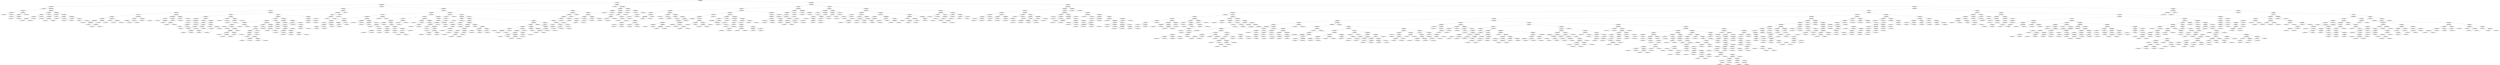 digraph "Erster Baum" {
	split0 [label="split_feature_name: Hour\nthreshold: 6.500000000000001"]
	split1 [label="split_feature_name: X\nthreshold: 1.4093822519097519"]
	split3 [label="split_feature_name: PdDistrict\nthreshold: 1.0000000180025095e-35"]
	split4 [label="split_feature_name: Y\nthreshold: -2.0555907583891884"]
	leaf0 [label="leaf_index: 0\nleaf_value: 0.04455562673403476"]
	split4 -> leaf0 [label="<="]
	split11 [label="split_feature_name: Address\nthreshold: 4059.5000000000005"]
	split12 [label="split_feature_name: Hour\nthreshold: 1.0000000180025095e-35"]
	split203 [label="split_feature_name: Y\nthreshold: -1.2108376749326883"]
	leaf5 [label="leaf_index: 5\nleaf_value: -0.05131579202424402"]
	split203 -> leaf5 [label="<="]
	leaf204 [label="leaf_index: 204\nleaf_value: -0.03312201141897977"]
	split203 -> leaf204 [label=">"]
	split12 -> split203 [label="<="]
	split15 [label="split_feature_name: X\nthreshold: 1.172089799630662"]
	split18 [label="split_feature_name: X\nthreshold: 0.9495014420562088"]
	leaf13 [label="leaf_index: 13\nleaf_value: 0.013504155071434334"]
	split18 -> leaf13 [label="<="]
	split140 [label="split_feature_name: X\nthreshold: 1.0692331774866126"]
	leaf19 [label="leaf_index: 19\nleaf_value: -0.051315792024244015"]
	split140 -> leaf19 [label="<="]
	leaf141 [label="leaf_index: 141\nleaf_value: -0.02700831186336465"]
	split140 -> leaf141 [label=">"]
	split18 -> split140 [label=">"]
	split15 -> split18 [label="<="]
	leaf16 [label="leaf_index: 16\nleaf_value: 0.029274108643369514"]
	split15 -> leaf16 [label=">"]
	split12 -> split15 [label=">"]
	split11 -> split12 [label="<="]
	split22 [label="split_feature_name: Hour\nthreshold: 1.5000000000000002"]
	split77 [label="split_feature_name: Year\nthreshold: 6.500000000000001"]
	split78 [label="split_feature_name: Y\nthreshold: -0.9193072235348975"]
	split79 [label="split_feature_name: Y\nthreshold: -1.2108376749326883"]
	split136 [label="split_feature_name: Month\nthreshold: 2.5000000000000004"]
	leaf12 [label="leaf_index: 12\nleaf_value: -0.029679944817983823"]
	split136 -> leaf12 [label="<="]
	leaf137 [label="leaf_index: 137\nleaf_value: -0.051315792024244036"]
	split136 -> leaf137 [label=">"]
	split79 -> split136 [label="<="]
	leaf80 [label="leaf_index: 80\nleaf_value: 0.010901281548162276"]
	split79 -> leaf80 [label=">"]
	split78 -> split79 [label="<="]
	leaf79 [label="leaf_index: 79\nleaf_value: -0.051315792024244036"]
	split78 -> leaf79 [label=">"]
	split77 -> split78 [label="<="]
	leaf78 [label="leaf_index: 78\nleaf_value: -0.051315792024244036"]
	split77 -> leaf78 [label=">"]
	split22 -> split77 [label="<="]
	split28 [label="split_feature_name: Address\nthreshold: 7733.500000000001"]
	split29 [label="split_feature_name: Address\nthreshold: 6590.500000000001"]
	split30 [label="split_feature_name: Year\nthreshold: 2.5000000000000004"]
	leaf23 [label="leaf_index: 23\nleaf_value: -0.005831340511083361"]
	split30 -> leaf23 [label="<="]
	split198 [label="split_feature_name: Month\nthreshold: 6.500000000000001"]
	leaf31 [label="leaf_index: 31\nleaf_value: -0.05131579202424402"]
	split198 -> leaf31 [label="<="]
	leaf199 [label="leaf_index: 199\nleaf_value: -0.03295509600058285"]
	split198 -> leaf199 [label=">"]
	split30 -> split198 [label=">"]
	split29 -> split30 [label="<="]
	leaf30 [label="leaf_index: 30\nleaf_value: 0.0291391171849648"]
	split29 -> leaf30 [label=">"]
	split28 -> split29 [label="<="]
	split31 [label="split_feature_name: Address\nthreshold: 12761.500000000002"]
	split373 [label="split_feature_name: Y\nthreshold: -1.630883258047918"]
	leaf29 [label="leaf_index: 29\nleaf_value: -0.03872889978160838"]
	split373 -> leaf29 [label="<="]
	leaf374 [label="leaf_index: 374\nleaf_value: -0.051315792024244036"]
	split373 -> leaf374 [label=">"]
	split31 -> split373 [label="<="]
	split47 [label="split_feature_name: Address\nthreshold: 18189.500000000004"]
	split48 [label="split_feature_name: Y\nthreshold: -1.1217658263968258"]
	leaf32 [label="leaf_index: 32\nleaf_value: 0.014516966744804303"]
	split48 -> leaf32 [label="<="]
	leaf49 [label="leaf_index: 49\nleaf_value: -0.03179075917957019"]
	split48 -> leaf49 [label=">"]
	split47 -> split48 [label="<="]
	split50 [label="split_feature_name: Y\nthreshold: -1.1843279012769676"]
	leaf48 [label="leaf_index: 48\nleaf_value: -0.05131579202424402"]
	split50 -> leaf48 [label="<="]
	leaf51 [label="leaf_index: 51\nleaf_value: -0.015578008692474936"]
	split50 -> leaf51 [label=">"]
	split47 -> split50 [label=">"]
	split31 -> split47 [label=">"]
	split28 -> split31 [label=">"]
	split22 -> split28 [label=">"]
	split11 -> split22 [label=">"]
	split4 -> split11 [label=">"]
	split3 -> split4 [label="<="]
	split7 [label="split_feature_name: Hour\nthreshold: 1.5000000000000002"]
	split23 [label="split_feature_name: Year\nthreshold: 11.500000000000002"]
	split49 [label="split_feature_name: Y\nthreshold: -0.7397176140792063"]
	split70 [label="split_feature_name: Month\nthreshold: 6.500000000000001"]
	split80 [label="split_feature_name: X\nthreshold: -0.02527214052704595"]
	split83 [label="split_feature_name: X\nthreshold: -0.9492186784782731"]
	split84 [label="split_feature_name: Year\nthreshold: 8.500000000000002"]
	split86 [label="split_feature_name: PdDistrict\nthreshold: 6.500000000000001"]
	leaf4 [label="leaf_index: 4\nleaf_value: -0.02351973832175696"]
	split86 -> leaf4 [label="<="]
	split466 [label="split_feature_name: AddressSuffix\nthreshold: 8.500000000000002"]
	leaf87 [label="leaf_index: 87\nleaf_value: -0.051315792024244036"]
	split466 -> leaf87 [label="<="]
	split467 [label="split_feature_name: Year\nthreshold: 3.5000000000000004"]
	leaf467 [label="leaf_index: 467\nleaf_value: -0.05131579202424402"]
	split467 -> leaf467 [label="<="]
	leaf468 [label="leaf_index: 468\nleaf_value: -0.034775991474003794"]
	split467 -> leaf468 [label=">"]
	split466 -> split467 [label=">"]
	split86 -> split466 [label=">"]
	split84 -> split86 [label="<="]
	split85 [label="split_feature_name: Address\nthreshold: 8741.500000000002"]
	leaf85 [label="leaf_index: 85\nleaf_value: -0.04276316011578646"]
	split85 -> leaf85 [label="<="]
	leaf86 [label="leaf_index: 86\nleaf_value: 0.012828947289187688"]
	split85 -> leaf86 [label=">"]
	split84 -> split85 [label=">"]
	split83 -> split84 [label="<="]
	split825 [label="split_feature_name: Month\nthreshold: 3.5000000000000004"]
	leaf84 [label="leaf_index: 84\nleaf_value: -0.051315792024244036"]
	split825 -> leaf84 [label="<="]
	split826 [label="split_feature_name: Month\nthreshold: 4.500000000000001"]
	leaf826 [label="leaf_index: 826\nleaf_value: -0.04019737054324919"]
	split826 -> leaf826 [label="<="]
	leaf827 [label="leaf_index: 827\nleaf_value: -0.051315792024244036"]
	split826 -> leaf827 [label=">"]
	split825 -> split826 [label=">"]
	split83 -> split825 [label=">"]
	split80 -> split83 [label="<="]
	split81 [label="split_feature_name: Hour\nthreshold: 1.0000000180025095e-35"]
	split135 [label="split_feature_name: Year\nthreshold: 4.500000000000001"]
	split538 [label="split_feature_name: Y\nthreshold: -1.370569520011604"]
	leaf81 [label="leaf_index: 81\nleaf_value: -0.025154800304256195"]
	split538 -> leaf81 [label="<="]
	leaf539 [label="leaf_index: 539\nleaf_value: -0.03840407675599198"]
	split538 -> leaf539 [label=">"]
	split135 -> split538 [label="<="]
	leaf136 [label="leaf_index: 136\nleaf_value: -0.051315792024244036"]
	split135 -> leaf136 [label=">"]
	split81 -> split135 [label="<="]
	split82 [label="split_feature_name: Month\nthreshold: 3.5000000000000004"]
	leaf82 [label="leaf_index: 82\nleaf_value: 0.012555990951683716"]
	split82 -> leaf82 [label="<="]
	leaf83 [label="leaf_index: 83\nleaf_value: -0.03940319758032101"]
	split82 -> leaf83 [label=">"]
	split81 -> split82 [label=">"]
	split80 -> split81 [label=">"]
	split70 -> split80 [label="<="]
	split302 [label="split_feature_name: Address\nthreshold: 18583.500000000004"]
	split320 [label="split_feature_name: AddressSuffix\nthreshold: 5.500000000000001"]
	split321 [label="split_feature_name: Year\nthreshold: 4.500000000000001"]
	leaf71 [label="leaf_index: 71\nleaf_value: -0.051315792024244036"]
	split321 -> leaf71 [label="<="]
	split322 [label="split_feature_name: Month\nthreshold: 8.500000000000002"]
	leaf322 [label="leaf_index: 322\nleaf_value: -0.05131579202424402"]
	split322 -> leaf322 [label="<="]
	split495 [label="split_feature_name: X\nthreshold: -0.9492186784782731"]
	leaf323 [label="leaf_index: 323\nleaf_value: -0.03940319758032099"]
	split495 -> leaf323 [label="<="]
	leaf496 [label="leaf_index: 496\nleaf_value: -0.02532467687386651"]
	split495 -> leaf496 [label=">"]
	split322 -> split495 [label=">"]
	split321 -> split322 [label=">"]
	split320 -> split321 [label="<="]
	split928 [label="split_feature_name: Address\nthreshold: 2814.0000000000005"]
	leaf321 [label="leaf_index: 321\nleaf_value: -0.051315792024244036"]
	split928 -> leaf321 [label="<="]
	leaf929 [label="leaf_index: 929\nleaf_value: -0.051315792024244036"]
	split928 -> leaf929 [label=">"]
	split320 -> split928 [label=">"]
	split302 -> split320 [label="<="]
	split303 [label="split_feature_name: Year\nthreshold: 5.500000000000001"]
	leaf303 [label="leaf_index: 303\nleaf_value: -0.025154800304256188"]
	split303 -> leaf303 [label="<="]
	leaf304 [label="leaf_index: 304\nleaf_value: -0.051315792024244036"]
	split303 -> leaf304 [label=">"]
	split302 -> split303 [label=">"]
	split70 -> split302 [label=">"]
	split49 -> split70 [label="<="]
	split119 [label="split_feature_name: Address\nthreshold: 5328.500000000001"]
	split172 [label="split_feature_name: Year\nthreshold: 9.500000000000002"]
	split227 [label="split_feature_name: Y\nthreshold: 0.13258823360554037"]
	split468 [label="split_feature_name: Month\nthreshold: 1.0000000180025095e-35"]
	leaf50 [label="leaf_index: 50\nleaf_value: -0.04164759943207462"]
	split468 -> leaf50 [label="<="]
	split944 [label="split_feature_name: AddressSuffix\nthreshold: 7.500000000000001"]
	leaf469 [label="leaf_index: 469\nleaf_value: -0.051315792024244036"]
	split944 -> leaf469 [label="<="]
	leaf945 [label="leaf_index: 945\nleaf_value: -0.051315792024244036"]
	split944 -> leaf945 [label=">"]
	split468 -> split944 [label=">"]
	split227 -> split468 [label="<="]
	split228 [label="split_feature_name: X\nthreshold: -0.8945708022458383"]
	leaf228 [label="leaf_index: 228\nleaf_value: -0.026909500968401723"]
	split228 -> leaf228 [label="<="]
	split296 [label="split_feature_name: Month\nthreshold: 1.5000000000000002"]
	split297 [label="split_feature_name: Y\nthreshold: 0.8223239765384357"]
	split443 [label="split_feature_name: Address\nthreshold: 1808.5000000000002"]
	leaf229 [label="leaf_index: 229\nleaf_value: -0.0382352961642501"]
	split443 -> leaf229 [label="<="]
	leaf444 [label="leaf_index: 444\nleaf_value: -0.051315792024244036"]
	split443 -> leaf444 [label=">"]
	split297 -> split443 [label="<="]
	leaf298 [label="leaf_index: 298\nleaf_value: -0.030612524438943318"]
	split297 -> leaf298 [label=">"]
	split296 -> split297 [label="<="]
	split350 [label="split_feature_name: X\nthreshold: 0.5593450076020557"]
	split522 [label="split_feature_name: Y\nthreshold: 0.3367202144649188"]
	split523 [label="split_feature_name: Month\nthreshold: 7.500000000000001"]
	leaf297 [label="leaf_index: 297\nleaf_value: -0.05131579202424402"]
	split523 -> leaf297 [label="<="]
	leaf524 [label="leaf_index: 524\nleaf_value: -0.03269890024211316"]
	split523 -> leaf524 [label=">"]
	split522 -> split523 [label="<="]
	split524 [label="split_feature_name: Y\nthreshold: 1.3493612011153966"]
	split674 [label="split_feature_name: X\nthreshold: -0.2270274928410285"]
	split675 [label="split_feature_name: Year\nthreshold: 3.5000000000000004"]
	leaf523 [label="leaf_index: 523\nleaf_value: -0.03806204456345548"]
	split675 -> leaf523 [label="<="]
	leaf676 [label="leaf_index: 676\nleaf_value: -0.051315792024244036"]
	split675 -> leaf676 [label=">"]
	split674 -> split675 [label="<="]
	split948 [label="split_feature_name: X\nthreshold: 0.25895118617577156"]
	leaf675 [label="leaf_index: 675\nleaf_value: -0.051315792024244036"]
	split948 -> leaf675 [label="<="]
	leaf949 [label="leaf_index: 949\nleaf_value: -0.051315792024244036"]
	split948 -> leaf949 [label=">"]
	split674 -> split948 [label=">"]
	split524 -> split674 [label="<="]
	leaf525 [label="leaf_index: 525\nleaf_value: -0.041553275601907115"]
	split524 -> leaf525 [label=">"]
	split522 -> split524 [label=">"]
	split350 -> split522 [label="<="]
	split351 [label="split_feature_name: X\nthreshold: 0.5898798707376417"]
	leaf351 [label="leaf_index: 351\nleaf_value: -0.030137846346158643"]
	split351 -> leaf351 [label="<="]
	split352 [label="split_feature_name: Month\nthreshold: 8.500000000000002"]
	leaf352 [label="leaf_index: 352\nleaf_value: -0.051315792024244036"]
	split352 -> leaf352 [label="<="]
	leaf353 [label="leaf_index: 353\nleaf_value: -0.035619196992251335"]
	split352 -> leaf353 [label=">"]
	split351 -> split352 [label=">"]
	split350 -> split351 [label=">"]
	split296 -> split350 [label=">"]
	split228 -> split296 [label=">"]
	split227 -> split228 [label=">"]
	split172 -> split227 [label="<="]
	split173 [label="split_feature_name: X\nthreshold: -0.24055002458054403"]
	split174 [label="split_feature_name: X\nthreshold: -0.6352784434354092"]
	leaf173 [label="leaf_index: 173\nleaf_value: -0.04403827978213832"]
	split174 -> leaf173 [label="<="]
	leaf175 [label="leaf_index: 175\nleaf_value: 0.011225328806351893"]
	split174 -> leaf175 [label=">"]
	split173 -> split174 [label="<="]
	split175 [label="split_feature_name: Y\nthreshold: 0.4039732313945885"]
	split176 [label="split_feature_name: Year\nthreshold: 10.500000000000002"]
	leaf174 [label="leaf_index: 174\nleaf_value: -0.026709449402370224"]
	split176 -> leaf174 [label="<="]
	leaf177 [label="leaf_index: 177\nleaf_value: -0.051315792024244036"]
	split176 -> leaf177 [label=">"]
	split175 -> split176 [label="<="]
	leaf176 [label="leaf_index: 176\nleaf_value: -0.051315792024244036"]
	split175 -> leaf176 [label=">"]
	split173 -> split175 [label=">"]
	split172 -> split173 [label=">"]
	split119 -> split172 [label="<="]
	split323 [label="split_feature_name: Y\nthreshold: 1.3493612011153966"]
	split400 [label="split_feature_name: Y\nthreshold: 0.5350456477573305"]
	split401 [label="split_feature_name: Y\nthreshold: 0.5199109007772486"]
	split402 [label="split_feature_name: Address\nthreshold: 12224.500000000002"]
	split737 [label="split_feature_name: Address\nthreshold: 9534.500000000002"]
	split738 [label="split_feature_name: X\nthreshold: 0.6921838551380898"]
	split739 [label="split_feature_name: X\nthreshold: -2.317584064488177"]
	leaf120 [label="leaf_index: 120\nleaf_value: -0.038961990378694224"]
	split739 -> leaf120 [label="<="]
	split740 [label="split_feature_name: Address\nthreshold: 9360.500000000002"]
	split741 [label="split_feature_name: Address\nthreshold: 9089.500000000002"]
	split922 [label="split_feature_name: Month\nthreshold: 1.5000000000000002"]
	leaf740 [label="leaf_index: 740\nleaf_value: -0.051315792024244036"]
	split922 -> leaf740 [label="<="]
	split943 [label="split_feature_name: Address\nthreshold: 7146.500000000001"]
	leaf923 [label="leaf_index: 923\nleaf_value: -0.051315792024244036"]
	split943 -> leaf923 [label="<="]
	leaf944 [label="leaf_index: 944\nleaf_value: -0.051315792024244036"]
	split943 -> leaf944 [label=">"]
	split922 -> split943 [label=">"]
	split741 -> split922 [label="<="]
	split742 [label="split_feature_name: Address\nthreshold: 9138.500000000002"]
	leaf742 [label="leaf_index: 742\nleaf_value: -0.03806204456345548"]
	split742 -> leaf742 [label="<="]
	leaf743 [label="leaf_index: 743\nleaf_value: -0.051315792024244036"]
	split742 -> leaf743 [label=">"]
	split741 -> split742 [label=">"]
	split740 -> split741 [label="<="]
	leaf741 [label="leaf_index: 741\nleaf_value: -0.039680234660412234"]
	split740 -> leaf741 [label=">"]
	split739 -> split740 [label=">"]
	split738 -> split739 [label="<="]
	leaf739 [label="leaf_index: 739\nleaf_value: -0.038062044563455494"]
	split738 -> leaf739 [label=">"]
	split737 -> split738 [label="<="]
	split894 [label="split_feature_name: X\nthreshold: 0.5454765358690669"]
	leaf738 [label="leaf_index: 738\nleaf_value: -0.051315792024244036"]
	split894 -> leaf738 [label="<="]
	leaf895 [label="leaf_index: 895\nleaf_value: -0.051315792024244036"]
	split894 -> leaf895 [label=">"]
	split737 -> split894 [label=">"]
	split402 -> split737 [label="<="]
	split403 [label="split_feature_name: Month\nthreshold: 1.0000000180025095e-35"]
	split404 [label="split_feature_name: X\nthreshold: 0.073884110370761"]
	leaf403 [label="leaf_index: 403\nleaf_value: -0.02463158046985643"]
	split404 -> leaf403 [label="<="]
	leaf405 [label="leaf_index: 405\nleaf_value: -0.04401171951848101"]
	split404 -> leaf405 [label=">"]
	split403 -> split404 [label="<="]
	split405 [label="split_feature_name: Address\nthreshold: 13074.000000000002"]
	split406 [label="split_feature_name: Address\nthreshold: 12913.500000000002"]
	split439 [label="split_feature_name: Year\nthreshold: 7.500000000000001"]
	split440 [label="split_feature_name: Year\nthreshold: 6.500000000000001"]
	split618 [label="split_feature_name: Month\nthreshold: 8.500000000000002"]
	split619 [label="split_feature_name: X\nthreshold: 0.7630746127672472"]
	leaf404 [label="leaf_index: 404\nleaf_value: -0.051315792024244036"]
	split619 -> leaf404 [label="<="]
	split805 [label="split_feature_name: Month\nthreshold: 4.500000000000001"]
	split806 [label="split_feature_name: Month\nthreshold: 2.5000000000000004"]
	leaf620 [label="leaf_index: 620\nleaf_value: -0.03840407675599196"]
	split806 -> leaf620 [label="<="]
	leaf807 [label="leaf_index: 807\nleaf_value: -0.051315792024244036"]
	split806 -> leaf807 [label=">"]
	split805 -> split806 [label="<="]
	split860 [label="split_feature_name: Month\nthreshold: 6.500000000000001"]
	leaf806 [label="leaf_index: 806\nleaf_value: -0.041830882703964074"]
	split860 -> leaf806 [label="<="]
	leaf861 [label="leaf_index: 861\nleaf_value: -0.03947368630484126"]
	split860 -> leaf861 [label=">"]
	split805 -> split860 [label=">"]
	split619 -> split805 [label=">"]
	split618 -> split619 [label="<="]
	leaf619 [label="leaf_index: 619\nleaf_value: -0.051315792024244036"]
	split618 -> leaf619 [label=">"]
	split440 -> split618 [label="<="]
	leaf441 [label="leaf_index: 441\nleaf_value: -0.03089420154894741"]
	split440 -> leaf441 [label=">"]
	split439 -> split440 [label="<="]
	leaf440 [label="leaf_index: 440\nleaf_value: -0.051315792024244036"]
	split439 -> leaf440 [label=">"]
	split406 -> split439 [label="<="]
	leaf407 [label="leaf_index: 407\nleaf_value: -0.027908588906360183"]
	split406 -> leaf407 [label=">"]
	split405 -> split406 [label="<="]
	split407 [label="split_feature_name: X\nthreshold: -0.9244523167710067"]
	split408 [label="split_feature_name: Month\nthreshold: 7.500000000000001"]
	leaf406 [label="leaf_index: 406\nleaf_value: -0.05131579202424402"]
	split408 -> leaf406 [label="<="]
	leaf409 [label="leaf_index: 409\nleaf_value: -0.028044677296580434"]
	split408 -> leaf409 [label=">"]
	split407 -> split408 [label="<="]
	leaf408 [label="leaf_index: 408\nleaf_value: -0.051315792024244036"]
	split407 -> leaf408 [label=">"]
	split405 -> split407 [label=">"]
	split403 -> split405 [label=">"]
	split402 -> split403 [label=">"]
	split401 -> split402 [label="<="]
	leaf402 [label="leaf_index: 402\nleaf_value: -0.029562358691862845"]
	split401 -> leaf402 [label=">"]
	split400 -> split401 [label="<="]
	split620 [label="split_feature_name: Hour\nthreshold: 1.0000000180025095e-35"]
	split621 [label="split_feature_name: Address\nthreshold: 14526.000000000002"]
	split622 [label="split_feature_name: Address\nthreshold: 13184.500000000002"]
	split623 [label="split_feature_name: X\nthreshold: 0.460666011292673"]
	split624 [label="split_feature_name: X\nthreshold: 0.4272890667574086"]
	split625 [label="split_feature_name: Address\nthreshold: 7612.500000000001"]
	split626 [label="split_feature_name: PdDistrict\nthreshold: 5.500000000000001"]
	leaf401 [label="leaf_index: 401\nleaf_value: -0.051315792024244036"]
	split626 -> leaf401 [label="<="]
	leaf627 [label="leaf_index: 627\nleaf_value: -0.035921054589020424"]
	split626 -> leaf627 [label=">"]
	split625 -> split626 [label="<="]
	split669 [label="split_feature_name: Address\nthreshold: 12421.500000000002"]
	split965 [label="split_feature_name: Year\nthreshold: 9.500000000000002"]
	leaf626 [label="leaf_index: 626\nleaf_value: -0.051315792024244036"]
	split965 -> leaf626 [label="<="]
	leaf966 [label="leaf_index: 966\nleaf_value: -0.051315792024244036"]
	split965 -> leaf966 [label=">"]
	split669 -> split965 [label="<="]
	split670 [label="split_feature_name: Year\nthreshold: 5.500000000000001"]
	leaf670 [label="leaf_index: 670\nleaf_value: -0.03864923590665498"]
	split670 -> leaf670 [label="<="]
	leaf671 [label="leaf_index: 671\nleaf_value: -0.051315792024244036"]
	split670 -> leaf671 [label=">"]
	split669 -> split670 [label=">"]
	split625 -> split669 [label=">"]
	split624 -> split625 [label="<="]
	leaf625 [label="leaf_index: 625\nleaf_value: -0.024631580469856442"]
	split624 -> leaf625 [label=">"]
	split623 -> split624 [label="<="]
	split947 [label="split_feature_name: X\nthreshold: 0.642922629768602"]
	leaf624 [label="leaf_index: 624\nleaf_value: -0.051315792024244036"]
	split947 -> leaf624 [label="<="]
	leaf948 [label="leaf_index: 948\nleaf_value: -0.051315792024244036"]
	split947 -> leaf948 [label=">"]
	split623 -> split947 [label=">"]
	split622 -> split623 [label="<="]
	leaf623 [label="leaf_index: 623\nleaf_value: -0.035495113237057715"]
	split622 -> leaf623 [label=">"]
	split621 -> split622 [label="<="]
	split882 [label="split_feature_name: Month\nthreshold: 1.5000000000000002"]
	leaf622 [label="leaf_index: 622\nleaf_value: -0.051315792024244036"]
	split882 -> leaf622 [label="<="]
	leaf883 [label="leaf_index: 883\nleaf_value: -0.051315792024244036"]
	split882 -> leaf883 [label=">"]
	split621 -> split882 [label=">"]
	split620 -> split621 [label="<="]
	split875 [label="split_feature_name: Address\nthreshold: 8221.500000000002"]
	leaf621 [label="leaf_index: 621\nleaf_value: -0.051315792024244036"]
	split875 -> leaf621 [label="<="]
	leaf876 [label="leaf_index: 876\nleaf_value: -0.051315792024244036"]
	split875 -> leaf876 [label=">"]
	split620 -> split875 [label=">"]
	split400 -> split620 [label=">"]
	split323 -> split400 [label="<="]
	split324 [label="split_feature_name: Year\nthreshold: 5.500000000000001"]
	split325 [label="split_feature_name: Hour\nthreshold: 1.0000000180025095e-35"]
	split498 [label="split_feature_name: Address\nthreshold: 11829.500000000002"]
	leaf324 [label="leaf_index: 324\nleaf_value: -0.05131579202424402"]
	split498 -> leaf324 [label="<="]
	leaf499 [label="leaf_index: 499\nleaf_value: -0.03814924027043437"]
	split498 -> leaf499 [label=">"]
	split325 -> split498 [label="<="]
	leaf326 [label="leaf_index: 326\nleaf_value: -0.026299343692005657"]
	split325 -> leaf326 [label=">"]
	split324 -> split325 [label="<="]
	leaf325 [label="leaf_index: 325\nleaf_value: -0.051315792024244036"]
	split324 -> leaf325 [label=">"]
	split323 -> split324 [label=">"]
	split119 -> split323 [label=">"]
	split49 -> split119 [label=">"]
	split23 -> split49 [label="<="]
	split24 [label="split_feature_name: Y\nthreshold: 0.9256046408288855"]
	split158 [label="split_feature_name: Address\nthreshold: 12100.000000000002"]
	split159 [label="split_feature_name: Y\nthreshold: 0.629775499611801"]
	split160 [label="split_feature_name: Y\nthreshold: -0.17616932006211047"]
	leaf24 [label="leaf_index: 24\nleaf_value: -0.04401171951848101"]
	split160 -> leaf24 [label="<="]
	leaf161 [label="leaf_index: 161\nleaf_value: -0.020166906941301313"]
	split160 -> leaf161 [label=">"]
	split159 -> split160 [label="<="]
	leaf160 [label="leaf_index: 160\nleaf_value: -0.051315792024244036"]
	split159 -> leaf160 [label=">"]
	split158 -> split159 [label="<="]
	leaf159 [label="leaf_index: 159\nleaf_value: -0.051315792024244036"]
	split158 -> leaf159 [label=">"]
	split24 -> split158 [label="<="]
	leaf25 [label="leaf_index: 25\nleaf_value: 0.003514779662853764"]
	split24 -> leaf25 [label=">"]
	split23 -> split24 [label=">"]
	split7 -> split23 [label="<="]
	split10 [label="split_feature_name: Address\nthreshold: 12808.500000000002"]
	split19 [label="split_feature_name: X\nthreshold: 0.15379880047567943"]
	split25 [label="split_feature_name: Address\nthreshold: 4210.500000000001"]
	split26 [label="split_feature_name: X\nthreshold: 0.09324941795140758"]
	split64 [label="split_feature_name: Y\nthreshold: 1.0000000180025095e-35"]
	split65 [label="split_feature_name: Y\nthreshold: -0.31068544521476743"]
	split68 [label="split_feature_name: Year\nthreshold: 1.5000000000000002"]
	leaf8 [label="leaf_index: 8\nleaf_value: -0.012379685670565639"]
	split68 -> leaf8 [label="<="]
	split75 [label="split_feature_name: Address\nthreshold: 1655.5000000000002"]
	split76 [label="split_feature_name: Address\nthreshold: 1163.0000000000002"]
	split134 [label="split_feature_name: Y\nthreshold: -1.987643086202888"]
	leaf69 [label="leaf_index: 69\nleaf_value: -0.025821322386294084"]
	split134 -> leaf69 [label="<="]
	leaf135 [label="leaf_index: 135\nleaf_value: -0.051315792024244036"]
	split134 -> leaf135 [label=">"]
	split76 -> split134 [label="<="]
	leaf77 [label="leaf_index: 77\nleaf_value: 0.0013504149909946404"]
	split76 -> leaf77 [label=">"]
	split75 -> split76 [label="<="]
	split368 [label="split_feature_name: Y\nthreshold: -0.8324258645157089"]
	leaf76 [label="leaf_index: 76\nleaf_value: -0.05131579202424405"]
	split368 -> leaf76 [label="<="]
	leaf369 [label="leaf_index: 369\nleaf_value: -0.0382352961642501"]
	split368 -> leaf369 [label=">"]
	split75 -> split368 [label=">"]
	split68 -> split75 [label=">"]
	split65 -> split68 [label="<="]
	split66 [label="split_feature_name: PdDistrict\nthreshold: 7.500000000000001"]
	split67 [label="split_feature_name: Year\nthreshold: 5.500000000000001"]
	leaf66 [label="leaf_index: 66\nleaf_value: -0.025154800304256188"]
	split67 -> leaf66 [label="<="]
	leaf68 [label="leaf_index: 68\nleaf_value: 0.04490131694590355"]
	split67 -> leaf68 [label=">"]
	split66 -> split67 [label="<="]
	leaf67 [label="leaf_index: 67\nleaf_value: -0.05131579202424402"]
	split66 -> leaf67 [label=">"]
	split65 -> split66 [label=">"]
	split64 -> split65 [label="<="]
	split112 [label="split_feature_name: Month\nthreshold: 5.500000000000001"]
	split414 [label="split_feature_name: Address\nthreshold: 3760.5000000000005"]
	leaf65 [label="leaf_index: 65\nleaf_value: -0.051315792024244036"]
	split414 -> leaf65 [label="<="]
	leaf415 [label="leaf_index: 415\nleaf_value: -0.038961990378694224"]
	split414 -> leaf415 [label=">"]
	split112 -> split414 [label="<="]
	split113 [label="split_feature_name: Month\nthreshold: 9.500000000000002"]
	split114 [label="split_feature_name: Address\nthreshold: 3022.5000000000005"]
	leaf113 [label="leaf_index: 113\nleaf_value: -0.04265208697411818"]
	split114 -> leaf113 [label="<="]
	leaf115 [label="leaf_index: 115\nleaf_value: -0.01030522098778769"]
	split114 -> leaf115 [label=">"]
	split113 -> split114 [label="<="]
	leaf114 [label="leaf_index: 114\nleaf_value: -0.051315792024244036"]
	split113 -> leaf114 [label=">"]
	split112 -> split113 [label=">"]
	split64 -> split112 [label=">"]
	split26 -> split64 [label="<="]
	split27 [label="split_feature_name: Hour\nthreshold: 3.5000000000000004"]
	leaf27 [label="leaf_index: 27\nleaf_value: -0.026809883453888073"]
	split27 -> leaf27 [label="<="]
	leaf28 [label="leaf_index: 28\nleaf_value: 0.0401148820834292"]
	split27 -> leaf28 [label=">"]
	split26 -> split27 [label=">"]
	split25 -> split26 [label="<="]
	split32 [label="split_feature_name: Hour\nthreshold: 5.500000000000001"]
	split33 [label="split_feature_name: X\nthreshold: -0.436572079424662"]
	split34 [label="split_feature_name: Y\nthreshold: 1.0736848751457424"]
	split37 [label="split_feature_name: Address\nthreshold: 6590.500000000001"]
	split142 [label="split_feature_name: Hour\nthreshold: 4.500000000000001"]
	split197 [label="split_feature_name: Year\nthreshold: 2.5000000000000004"]
	leaf26 [label="leaf_index: 26\nleaf_value: -0.03643612015376768"]
	split197 -> leaf26 [label="<="]
	leaf198 [label="leaf_index: 198\nleaf_value: -0.051315792024244036"]
	split197 -> leaf198 [label=">"]
	split142 -> split197 [label="<="]
	leaf143 [label="leaf_index: 143\nleaf_value: -0.026909500968401723"]
	split142 -> leaf143 [label=">"]
	split37 -> split142 [label="<="]
	split38 [label="split_feature_name: Hour\nthreshold: 4.500000000000001"]
	split39 [label="split_feature_name: X\nthreshold: -0.9244523167710067"]
	split40 [label="split_feature_name: X\nthreshold: -2.407048718525851"]
	split44 [label="split_feature_name: Y\nthreshold: -0.27187875879856394"]
	split45 [label="split_feature_name: Hour\nthreshold: 2.5000000000000004"]
	leaf38 [label="leaf_index: 38\nleaf_value: -0.039543345750249495"]
	split45 -> leaf38 [label="<="]
	leaf46 [label="leaf_index: 46\nleaf_value: 0.011225328806351893"]
	split45 -> leaf46 [label=">"]
	split44 -> split45 [label="<="]
	leaf45 [label="leaf_index: 45\nleaf_value: -0.051315792024244036"]
	split44 -> leaf45 [label=">"]
	split40 -> split44 [label="<="]
	split41 [label="split_feature_name: Y\nthreshold: -0.34904526473542113"]
	split137 [label="split_feature_name: AddressSuffix\nthreshold: 8.500000000000002"]
	leaf41 [label="leaf_index: 41\nleaf_value: -0.04387595608900585"]
	split137 -> leaf41 [label="<="]
	leaf138 [label="leaf_index: 138\nleaf_value: -0.019881511397347656"]
	split137 -> leaf138 [label=">"]
	split41 -> split137 [label="<="]
	split42 [label="split_feature_name: X\nthreshold: -1.834590767516082"]
	leaf42 [label="leaf_index: 42\nleaf_value: 0.041528758487156106"]
	split42 -> leaf42 [label="<="]
	split43 [label="split_feature_name: Year\nthreshold: 6.500000000000001"]
	leaf43 [label="leaf_index: 43\nleaf_value: 0.004276315380730121"]
	split43 -> leaf43 [label="<="]
	leaf44 [label="leaf_index: 44\nleaf_value: -0.04187562284226729"]
	split43 -> leaf44 [label=">"]
	split42 -> split43 [label=">"]
	split41 -> split42 [label=">"]
	split40 -> split41 [label=">"]
	split39 -> split40 [label="<="]
	split46 [label="split_feature_name: Address\nthreshold: 8717.500000000002"]
	leaf40 [label="leaf_index: 40\nleaf_value: -0.01704668471980791"]
	split46 -> leaf40 [label="<="]
	split476 [label="split_feature_name: X\nthreshold: -0.4955360607349436"]
	leaf47 [label="leaf_index: 47\nleaf_value: -0.051315792024244036"]
	split476 -> leaf47 [label="<="]
	leaf477 [label="leaf_index: 477\nleaf_value: -0.039543345750249495"]
	split476 -> leaf477 [label=">"]
	split46 -> split476 [label=">"]
	split39 -> split46 [label=">"]
	split38 -> split39 [label="<="]
	leaf39 [label="leaf_index: 39\nleaf_value: -0.051315792024244036"]
	split38 -> leaf39 [label=">"]
	split37 -> split38 [label=">"]
	split34 -> split37 [label="<="]
	split35 [label="split_feature_name: Year\nthreshold: 5.500000000000001"]
	leaf35 [label="leaf_index: 35\nleaf_value: 0.02665755342688854"]
	split35 -> leaf35 [label="<="]
	leaf36 [label="leaf_index: 36\nleaf_value: -0.028954720889282366"]
	split35 -> leaf36 [label=">"]
	split34 -> split35 [label=">"]
	split33 -> split34 [label="<="]
	split61 [label="split_feature_name: Month\nthreshold: 1.0000000180025095e-35"]
	split62 [label="split_feature_name: Hour\nthreshold: 2.5000000000000004"]
	leaf34 [label="leaf_index: 34\nleaf_value: -0.051315792024244015"]
	split62 -> leaf34 [label="<="]
	leaf63 [label="leaf_index: 63\nleaf_value: -0.004336546329899677"]
	split62 -> leaf63 [label=">"]
	split61 -> split62 [label="<="]
	split73 [label="split_feature_name: Address\nthreshold: 5684.500000000001"]
	leaf62 [label="leaf_index: 62\nleaf_value: -0.051315792024244036"]
	split73 -> leaf62 [label="<="]
	split74 [label="split_feature_name: Address\nthreshold: 6584.500000000001"]
	split210 [label="split_feature_name: X\nthreshold: -0.1410820706237965"]
	leaf74 [label="leaf_index: 74\nleaf_value: -0.032524093746506284"]
	split210 -> leaf74 [label="<="]
	leaf211 [label="leaf_index: 211\nleaf_value: -0.011289474692662643"]
	split210 -> leaf211 [label=">"]
	split74 -> split210 [label="<="]
	split115 [label="split_feature_name: X\nthreshold: -0.35637381541934954"]
	leaf75 [label="leaf_index: 75\nleaf_value: -0.027203552667869703"]
	split115 -> leaf75 [label="<="]
	split143 [label="split_feature_name: AddressSuffix\nthreshold: 5.500000000000001"]
	leaf116 [label="leaf_index: 116\nleaf_value: -0.028179192410613174"]
	split143 -> leaf116 [label="<="]
	split300 [label="split_feature_name: Y\nthreshold: -0.17616932006211047"]
	leaf144 [label="leaf_index: 144\nleaf_value: -0.051315792024244036"]
	split300 -> leaf144 [label="<="]
	split301 [label="split_feature_name: Y\nthreshold: -0.08819686336293185"]
	split355 [label="split_feature_name: Year\nthreshold: 6.500000000000001"]
	leaf301 [label="leaf_index: 301\nleaf_value: -0.02598267978906593"]
	split355 -> leaf301 [label="<="]
	leaf356 [label="leaf_index: 356\nleaf_value: -0.041553275601907115"]
	split355 -> leaf356 [label=">"]
	split301 -> split355 [label="<="]
	split415 [label="split_feature_name: Address\nthreshold: 8741.500000000002"]
	leaf302 [label="leaf_index: 302\nleaf_value: -0.03880756785812486"]
	split415 -> leaf302 [label="<="]
	leaf416 [label="leaf_index: 416\nleaf_value: -0.051315792024244036"]
	split415 -> leaf416 [label=">"]
	split301 -> split415 [label=">"]
	split300 -> split301 [label=">"]
	split143 -> split300 [label=">"]
	split115 -> split143 [label=">"]
	split74 -> split115 [label=">"]
	split73 -> split74 [label=">"]
	split61 -> split73 [label=">"]
	split33 -> split61 [label=">"]
	split32 -> split33 [label="<="]
	split87 [label="split_feature_name: Month\nthreshold: 10.500000000000002"]
	split409 [label="split_feature_name: X\nthreshold: 0.11810380138679143"]
	split761 [label="split_feature_name: X\nthreshold: -1.4352970190733003"]
	split762 [label="split_feature_name: X\nthreshold: -1.9021046962589343"]
	leaf33 [label="leaf_index: 33\nleaf_value: -0.05131579202424402"]
	split762 -> leaf33 [label="<="]
	leaf763 [label="leaf_index: 763\nleaf_value: -0.03840407675599197"]
	split762 -> leaf763 [label=">"]
	split761 -> split762 [label="<="]
	leaf762 [label="leaf_index: 762\nleaf_value: -0.051315792024244036"]
	split761 -> leaf762 [label=">"]
	split409 -> split761 [label="<="]
	leaf410 [label="leaf_index: 410\nleaf_value: -0.038235296164250115"]
	split409 -> leaf410 [label=">"]
	split87 -> split409 [label="<="]
	leaf88 [label="leaf_index: 88\nleaf_value: -0.025657896298871347"]
	split87 -> leaf88 [label=">"]
	split32 -> split87 [label=">"]
	split25 -> split32 [label=">"]
	split19 -> split25 [label="<="]
	split54 [label="split_feature_name: Y\nthreshold: -1.987643086202888"]
	split55 [label="split_feature_name: X\nthreshold: 0.49421373370117966"]
	leaf20 [label="leaf_index: 20\nleaf_value: -0.010333214551635099"]
	split55 -> leaf20 [label="<="]
	leaf56 [label="leaf_index: 56\nleaf_value: -0.051315792024244036"]
	split55 -> leaf56 [label=">"]
	split54 -> split55 [label="<="]
	split72 [label="split_feature_name: X\nthreshold: 1.1931599448730725"]
	split96 [label="split_feature_name: Address\nthreshold: 42.00000000000001"]
	split97 [label="split_feature_name: Y\nthreshold: 0.603937269323039"]
	leaf55 [label="leaf_index: 55\nleaf_value: -0.002799043743539315"]
	split97 -> leaf55 [label="<="]
	leaf98 [label="leaf_index: 98\nleaf_value: -0.051315792024244036"]
	split97 -> leaf98 [label=">"]
	split96 -> split97 [label="<="]
	split98 [label="split_feature_name: Hour\nthreshold: 3.5000000000000004"]
	split150 [label="split_feature_name: Y\nthreshold: -0.5261544463376117"]
	split151 [label="split_feature_name: Y\nthreshold: -0.5983041483141845"]
	split482 [label="split_feature_name: Address\nthreshold: 8940.500000000002"]
	leaf97 [label="leaf_index: 97\nleaf_value: -0.051315792024244015"]
	split482 -> leaf97 [label="<="]
	leaf483 [label="leaf_index: 483\nleaf_value: -0.0384868441615577"]
	split482 -> leaf483 [label=">"]
	split151 -> split482 [label="<="]
	leaf152 [label="leaf_index: 152\nleaf_value: -0.01448175767002803"]
	split151 -> leaf152 [label=">"]
	split150 -> split151 [label="<="]
	split152 [label="split_feature_name: Address\nthreshold: 11327.500000000002"]
	split539 [label="split_feature_name: Address\nthreshold: 872.5000000000001"]
	leaf151 [label="leaf_index: 151\nleaf_value: -0.04191994288537517"]
	split539 -> leaf151 [label="<="]
	split747 [label="split_feature_name: Year\nthreshold: 5.500000000000001"]
	split918 [label="split_feature_name: Month\nthreshold: 6.500000000000001"]
	leaf540 [label="leaf_index: 540\nleaf_value: -0.051315792024244036"]
	split918 -> leaf540 [label="<="]
	leaf919 [label="leaf_index: 919\nleaf_value: -0.051315792024244036"]
	split918 -> leaf919 [label=">"]
	split747 -> split918 [label="<="]
	split748 [label="split_feature_name: Year\nthreshold: 8.500000000000002"]
	split749 [label="split_feature_name: Y\nthreshold: 0.53890414582034"]
	leaf748 [label="leaf_index: 748\nleaf_value: -0.051315792024244036"]
	split749 -> leaf748 [label="<="]
	split750 [label="split_feature_name: Hour\nthreshold: 2.5000000000000004"]
	split751 [label="split_feature_name: Y\nthreshold: 0.7407249867149154"]
	leaf750 [label="leaf_index: 750\nleaf_value: -0.029201804548232208"]
	split751 -> leaf750 [label="<="]
	leaf752 [label="leaf_index: 752\nleaf_value: -0.043763656678662645"]
	split751 -> leaf752 [label=">"]
	split750 -> split751 [label="<="]
	leaf751 [label="leaf_index: 751\nleaf_value: -0.051315792024244036"]
	split750 -> leaf751 [label=">"]
	split749 -> split750 [label=">"]
	split748 -> split749 [label="<="]
	split938 [label="split_feature_name: Address\nthreshold: 10225.500000000002"]
	leaf749 [label="leaf_index: 749\nleaf_value: -0.051315792024244036"]
	split938 -> leaf749 [label="<="]
	leaf939 [label="leaf_index: 939\nleaf_value: -0.051315792024244036"]
	split938 -> leaf939 [label=">"]
	split748 -> split938 [label=">"]
	split747 -> split748 [label=">"]
	split539 -> split747 [label=">"]
	split152 -> split539 [label="<="]
	split153 [label="split_feature_name: Address\nthreshold: 11510.500000000002"]
	leaf153 [label="leaf_index: 153\nleaf_value: -0.02004523160894607"]
	split153 -> leaf153 [label="<="]
	split319 [label="split_feature_name: Y\nthreshold: 0.3481972036820893"]
	split477 [label="split_feature_name: Month\nthreshold: 4.500000000000001"]
	leaf154 [label="leaf_index: 154\nleaf_value: -0.03530526509161147"]
	split477 -> leaf154 [label="<="]
	split503 [label="split_feature_name: Year\nthreshold: 4.500000000000001"]
	leaf478 [label="leaf_index: 478\nleaf_value: -0.03840407675599196"]
	split503 -> leaf478 [label="<="]
	leaf504 [label="leaf_index: 504\nleaf_value: -0.051315792024244036"]
	split503 -> leaf504 [label=">"]
	split477 -> split503 [label=">"]
	split319 -> split477 [label="<="]
	split335 [label="split_feature_name: Y\nthreshold: 1.135323300708187"]
	leaf320 [label="leaf_index: 320\nleaf_value: -0.051315792024244036"]
	split335 -> leaf320 [label="<="]
	leaf336 [label="leaf_index: 336\nleaf_value: -0.03840407675599197"]
	split335 -> leaf336 [label=">"]
	split319 -> split335 [label=">"]
	split153 -> split319 [label=">"]
	split152 -> split153 [label=">"]
	split150 -> split152 [label=">"]
	split98 -> split150 [label="<="]
	split99 [label="split_feature_name: Y\nthreshold: 1.2269346010762516"]
	split101 [label="split_feature_name: Address\nthreshold: 12662.500000000002"]
	split102 [label="split_feature_name: Hour\nthreshold: 5.500000000000001"]
	split103 [label="split_feature_name: X\nthreshold: 0.3303034124920341"]
	split333 [label="split_feature_name: Y\nthreshold: 0.7959443642077909"]
	split991 [label="split_feature_name: Address\nthreshold: 4059.5000000000005"]
	leaf99 [label="leaf_index: 99\nleaf_value: -0.051315792024244036"]
	split991 -> leaf99 [label="<="]
	leaf992 [label="leaf_index: 992\nleaf_value: -0.051315792024244036"]
	split991 -> leaf992 [label=">"]
	split333 -> split991 [label="<="]
	leaf334 [label="leaf_index: 334\nleaf_value: -0.03797368624705024"]
	split333 -> leaf334 [label=">"]
	split103 -> split333 [label="<="]
	split104 [label="split_feature_name: X\nthreshold: 0.8181354726895768"]
	split105 [label="split_feature_name: X\nthreshold: 0.6408958681055236"]
	split107 [label="split_feature_name: Year\nthreshold: 2.5000000000000004"]
	split108 [label="split_feature_name: Y\nthreshold: 0.6346141902128183"]
	leaf104 [label="leaf_index: 104\nleaf_value: -0.05131579202424402"]
	split108 -> leaf104 [label="<="]
	leaf109 [label="leaf_index: 109\nleaf_value: 0.02373355297247108"]
	split108 -> leaf109 [label=">"]
	split107 -> split108 [label="<="]
	split111 [label="split_feature_name: Address\nthreshold: 3549.5000000000005"]
	split195 [label="split_feature_name: Hour\nthreshold: 4.500000000000001"]
	leaf108 [label="leaf_index: 108\nleaf_value: -0.02451245452541721"]
	split195 -> leaf108 [label="<="]
	leaf196 [label="leaf_index: 196\nleaf_value: -0.04373505010538392"]
	split195 -> leaf196 [label=">"]
	split111 -> split195 [label="<="]
	leaf112 [label="leaf_index: 112\nleaf_value: -0.051315792024244036"]
	split111 -> leaf112 [label=">"]
	split107 -> split111 [label=">"]
	split105 -> split107 [label="<="]
	split106 [label="split_feature_name: Year\nthreshold: 5.500000000000001"]
	leaf106 [label="leaf_index: 106\nleaf_value: -0.051315792024244015"]
	split106 -> leaf106 [label="<="]
	leaf107 [label="leaf_index: 107\nleaf_value: 0.017356811240724045"]
	split106 -> leaf107 [label=">"]
	split105 -> split106 [label=">"]
	split104 -> split105 [label="<="]
	leaf105 [label="leaf_index: 105\nleaf_value: -0.051315792024244036"]
	split104 -> leaf105 [label=">"]
	split103 -> split104 [label=">"]
	split102 -> split103 [label="<="]
	split347 [label="split_feature_name: X\nthreshold: 0.3636288841396355"]
	split348 [label="split_feature_name: X\nthreshold: 0.2877358288592304"]
	leaf103 [label="leaf_index: 103\nleaf_value: -0.051315792024244036"]
	split348 -> leaf103 [label="<="]
	split349 [label="split_feature_name: Address\nthreshold: 6072.500000000001"]
	leaf349 [label="leaf_index: 349\nleaf_value: -0.02463158046985643"]
	split349 -> leaf349 [label="<="]
	leaf350 [label="leaf_index: 350\nleaf_value: -0.04125892837309294"]
	split349 -> leaf350 [label=">"]
	split348 -> split349 [label=">"]
	split347 -> split348 [label="<="]
	split930 [label="split_feature_name: Address\nthreshold: 8940.500000000002"]
	leaf348 [label="leaf_index: 348\nleaf_value: -0.051315792024244036"]
	split930 -> leaf348 [label="<="]
	leaf931 [label="leaf_index: 931\nleaf_value: -0.051315792024244036"]
	split930 -> leaf931 [label=">"]
	split347 -> split930 [label=">"]
	split102 -> split347 [label=">"]
	split101 -> split102 [label="<="]
	split109 [label="split_feature_name: Year\nthreshold: 6.500000000000001"]
	split110 [label="split_feature_name: Month\nthreshold: 5.500000000000001"]
	leaf102 [label="leaf_index: 102\nleaf_value: -0.0015936586930870242"]
	split110 -> leaf102 [label="<="]
	leaf111 [label="leaf_index: 111\nleaf_value: -0.03918660495406786"]
	split110 -> leaf111 [label=">"]
	split109 -> split110 [label="<="]
	split561 [label="split_feature_name: Month\nthreshold: 5.500000000000001"]
	leaf110 [label="leaf_index: 110\nleaf_value: -0.03918660495406784"]
	split561 -> leaf110 [label="<="]
	leaf562 [label="leaf_index: 562\nleaf_value: -0.051315792024244036"]
	split561 -> leaf562 [label=">"]
	split109 -> split561 [label=">"]
	split101 -> split109 [label=">"]
	split99 -> split101 [label="<="]
	split100 [label="split_feature_name: Y\nthreshold: 1.3493612011153966"]
	leaf100 [label="leaf_index: 100\nleaf_value: 0.007836401076615164"]
	split100 -> leaf100 [label="<="]
	leaf101 [label="leaf_index: 101\nleaf_value: -0.04395801310299746"]
	split100 -> leaf101 [label=">"]
	split99 -> split100 [label=">"]
	split98 -> split99 [label=">"]
	split96 -> split98 [label=">"]
	split72 -> split96 [label="<="]
	leaf73 [label="leaf_index: 73\nleaf_value: -0.023259962118929976"]
	split72 -> leaf73 [label=">"]
	split54 -> split72 [label=">"]
	split19 -> split54 [label=">"]
	split10 -> split19 [label="<="]
	split138 [label="split_feature_name: Y\nthreshold: 0.4152311408857511"]
	split139 [label="split_feature_name: Y\nthreshold: 0.35931617705486146"]
	split166 [label="split_feature_name: Hour\nthreshold: 4.500000000000001"]
	split167 [label="split_feature_name: Hour\nthreshold: 3.5000000000000004"]
	split169 [label="split_feature_name: Y\nthreshold: -0.34904526473542113"]
	split170 [label="split_feature_name: X\nthreshold: 0.06636533182702105"]
	split171 [label="split_feature_name: X\nthreshold: -0.27195738911612993"]
	split418 [label="split_feature_name: X\nthreshold: -1.7208377675970392"]
	leaf11 [label="leaf_index: 11\nleaf_value: -0.03797368624705022"]
	split418 -> leaf11 [label="<="]
	leaf419 [label="leaf_index: 419\nleaf_value: -0.051315792024244036"]
	split418 -> leaf419 [label=">"]
	split171 -> split418 [label="<="]
	leaf172 [label="leaf_index: 172\nleaf_value: 0.0006664382765110212"]
	split171 -> leaf172 [label=">"]
	split170 -> split171 [label="<="]
	leaf171 [label="leaf_index: 171\nleaf_value: -0.051315792024244036"]
	split170 -> leaf171 [label=">"]
	split169 -> split170 [label="<="]
	leaf170 [label="leaf_index: 170\nleaf_value: -0.051315792024244036"]
	split169 -> leaf170 [label=">"]
	split167 -> split169 [label="<="]
	split168 [label="split_feature_name: Year\nthreshold: 3.5000000000000004"]
	leaf168 [label="leaf_index: 168\nleaf_value: -0.005042592796982308"]
	split168 -> leaf168 [label="<="]
	split182 [label="split_feature_name: Year\nthreshold: 7.500000000000001"]
	leaf169 [label="leaf_index: 169\nleaf_value: -0.030137846346158632"]
	split182 -> leaf169 [label="<="]
	leaf183 [label="leaf_index: 183\nleaf_value: -0.051315792024244036"]
	split182 -> leaf183 [label=">"]
	split168 -> split182 [label=">"]
	split167 -> split168 [label=">"]
	split166 -> split167 [label="<="]
	leaf167 [label="leaf_index: 167\nleaf_value: -0.051315792024244036"]
	split166 -> leaf167 [label=">"]
	split139 -> split166 [label="<="]
	leaf140 [label="leaf_index: 140\nleaf_value: -0.028659385987499855"]
	split139 -> leaf140 [label=">"]
	split138 -> split139 [label="<="]
	split326 [label="split_feature_name: Y\nthreshold: 0.9038121901342476"]
	split707 [label="split_feature_name: X\nthreshold: -0.4674670748829855"]
	split708 [label="split_feature_name: Year\nthreshold: 7.500000000000001"]
	leaf139 [label="leaf_index: 139\nleaf_value: -0.05131579202424402"]
	split708 -> leaf139 [label="<="]
	leaf709 [label="leaf_index: 709\nleaf_value: -0.038062044563455494"]
	split708 -> leaf709 [label=">"]
	split707 -> split708 [label="<="]
	split906 [label="split_feature_name: Year\nthreshold: 7.500000000000001"]
	split907 [label="split_feature_name: X\nthreshold: 0.1143823334359506"]
	leaf708 [label="leaf_index: 708\nleaf_value: -0.051315792024244036"]
	split907 -> leaf708 [label="<="]
	leaf908 [label="leaf_index: 908\nleaf_value: -0.051315792024244036"]
	split907 -> leaf908 [label=">"]
	split906 -> split907 [label="<="]
	split981 [label="split_feature_name: Month\nthreshold: 1.5000000000000002"]
	leaf907 [label="leaf_index: 907\nleaf_value: -0.051315792024244036"]
	split981 -> leaf907 [label="<="]
	leaf982 [label="leaf_index: 982\nleaf_value: -0.051315792024244036"]
	split981 -> leaf982 [label=">"]
	split906 -> split981 [label=">"]
	split707 -> split906 [label=">"]
	split326 -> split707 [label="<="]
	split327 [label="split_feature_name: X\nthreshold: 0.49421373370117966"]
	split444 [label="split_feature_name: Y\nthreshold: 1.4258209657505312"]
	leaf327 [label="leaf_index: 327\nleaf_value: -0.051315792024244036"]
	split444 -> leaf327 [label="<="]
	leaf445 [label="leaf_index: 445\nleaf_value: -0.040782550621196303"]
	split444 -> leaf445 [label=">"]
	split327 -> split444 [label="<="]
	split328 [label="split_feature_name: Y\nthreshold: 1.1773887708829596"]
	split329 [label="split_feature_name: X\nthreshold: 0.7107121893614955"]
	leaf328 [label="leaf_index: 328\nleaf_value: -0.004501385788476322"]
	split329 -> leaf328 [label="<="]
	leaf330 [label="leaf_index: 330\nleaf_value: -0.051315792024244036"]
	split329 -> leaf330 [label=">"]
	split328 -> split329 [label="<="]
	leaf329 [label="leaf_index: 329\nleaf_value: -0.051315792024244036"]
	split328 -> leaf329 [label=">"]
	split327 -> split328 [label=">"]
	split326 -> split327 [label=">"]
	split138 -> split326 [label=">"]
	split10 -> split138 [label=">"]
	split7 -> split10 [label=">"]
	split3 -> split7 [label=">"]
	split1 -> split3 [label="<="]
	split2 [label="split_feature_name: Y\nthreshold: -1.630883258047918"]
	leaf2 [label="leaf_index: 2\nleaf_value: 0.10546932194738817"]
	split2 -> leaf2 [label="<="]
	split5 [label="split_feature_name: AddressSuffix\nthreshold: 12.500000000000002"]
	split52 [label="split_feature_name: Year\nthreshold: 3.5000000000000004"]
	split554 [label="split_feature_name: Address\nthreshold: 4150.500000000001"]
	leaf3 [label="leaf_index: 3\nleaf_value: -0.038320234449055274"]
	split554 -> leaf3 [label="<="]
	leaf555 [label="leaf_index: 555\nleaf_value: -0.051315792024244036"]
	split554 -> leaf555 [label=">"]
	split52 -> split554 [label="<="]
	split53 [label="split_feature_name: X\nthreshold: 1.6792852720462517"]
	split60 [label="split_feature_name: Address\nthreshold: 3827.5000000000005"]
	leaf53 [label="leaf_index: 53\nleaf_value: -0.051315792024244"]
	split60 -> leaf53 [label="<="]
	leaf61 [label="leaf_index: 61\nleaf_value: -0.01181613676281503"]
	split60 -> leaf61 [label=">"]
	split53 -> split60 [label="<="]
	leaf54 [label="leaf_index: 54\nleaf_value: 0.0031947568709057225"]
	split53 -> leaf54 [label=">"]
	split52 -> split53 [label=">"]
	split5 -> split52 [label="<="]
	split8 [label="split_feature_name: Year\nthreshold: 2.5000000000000004"]
	leaf6 [label="leaf_index: 6\nleaf_value: -0.03140220131201449"]
	split8 -> leaf6 [label="<="]
	split9 [label="split_feature_name: Hour\nthreshold: 1.5000000000000002"]
	leaf9 [label="leaf_index: 9\nleaf_value: -0.007006215642419613"]
	split9 -> leaf9 [label="<="]
	leaf10 [label="leaf_index: 10\nleaf_value: 0.06512440384944729"]
	split9 -> leaf10 [label=">"]
	split8 -> split9 [label=">"]
	split5 -> split8 [label=">"]
	split2 -> split5 [label=">"]
	split1 -> split2 [label=">"]
	split0 -> split1 [label="<="]
	split6 [label="split_feature_name: PdDistrict\nthreshold: 1.0000000180025095e-35"]
	split13 [label="split_feature_name: Hour\nthreshold: 18.500000000000004"]
	split56 [label="split_feature_name: X\nthreshold: 1.753680288567077"]
	split130 [label="split_feature_name: Y\nthreshold: -1.8863407628763154"]
	split131 [label="split_feature_name: Month\nthreshold: 3.5000000000000004"]
	split132 [label="split_feature_name: X\nthreshold: 1.1931599448730725"]
	split161 [label="split_feature_name: Year\nthreshold: 3.5000000000000004"]
	leaf1 [label="leaf_index: 1\nleaf_value: -0.032164444018702686"]
	split161 -> leaf1 [label="<="]
	leaf162 [label="leaf_index: 162\nleaf_value: -0.051315792024244036"]
	split161 -> leaf162 [label=">"]
	split132 -> split161 [label="<="]
	split133 [label="split_feature_name: Month\nthreshold: 2.5000000000000004"]
	split218 [label="split_feature_name: AddressSuffix\nthreshold: 5.500000000000001"]
	leaf133 [label="leaf_index: 133\nleaf_value: -0.025324676873866497"]
	split218 -> leaf133 [label="<="]
	leaf219 [label="leaf_index: 219\nleaf_value: -0.043011576810223"]
	split218 -> leaf219 [label=">"]
	split133 -> split218 [label="<="]
	leaf134 [label="leaf_index: 134\nleaf_value: -0.0075711829186906"]
	split133 -> leaf134 [label=">"]
	split132 -> split133 [label=">"]
	split131 -> split132 [label="<="]
	split292 [label="split_feature_name: Year\nthreshold: 5.500000000000001"]
	split992 [label="split_feature_name: Address\nthreshold: 9451.500000000002"]
	leaf132 [label="leaf_index: 132\nleaf_value: -0.051315792024244036"]
	split992 -> leaf132 [label="<="]
	leaf993 [label="leaf_index: 993\nleaf_value: -0.051315792024244036"]
	split992 -> leaf993 [label=">"]
	split292 -> split992 [label="<="]
	split293 [label="split_feature_name: Address\nthreshold: 2938.5000000000005"]
	split575 [label="split_feature_name: Y\nthreshold: -1.964892572872322"]
	leaf293 [label="leaf_index: 293\nleaf_value: -0.037973686247050234"]
	split575 -> leaf293 [label="<="]
	leaf576 [label="leaf_index: 576\nleaf_value: -0.026299343692005667"]
	split575 -> leaf576 [label=">"]
	split293 -> split575 [label="<="]
	split560 [label="split_feature_name: X\nthreshold: 1.3646158507798585"]
	leaf294 [label="leaf_index: 294\nleaf_value: -0.051315792024244036"]
	split560 -> leaf294 [label="<="]
	leaf561 [label="leaf_index: 561\nleaf_value: -0.04307992426054416"]
	split560 -> leaf561 [label=">"]
	split293 -> split560 [label=">"]
	split292 -> split293 [label=">"]
	split131 -> split292 [label=">"]
	split130 -> split131 [label="<="]
	split149 [label="split_feature_name: Address\nthreshold: 10035.500000000002"]
	split185 [label="split_feature_name: Hour\nthreshold: 14.500000000000002"]
	split226 [label="split_feature_name: Address\nthreshold: 9928.500000000002"]
	split461 [label="split_feature_name: Hour\nthreshold: 8.500000000000002"]
	split462 [label="split_feature_name: Year\nthreshold: 10.500000000000002"]
	split463 [label="split_feature_name: Year\nthreshold: 2.5000000000000004"]
	split464 [label="split_feature_name: X\nthreshold: 0.8883576837075869"]
	leaf131 [label="leaf_index: 131\nleaf_value: -0.02598267978906594"]
	split464 -> leaf131 [label="<="]
	split465 [label="split_feature_name: Y\nthreshold: -1.4942007388792538"]
	leaf465 [label="leaf_index: 465\nleaf_value: -0.038486844161557676"]
	split465 -> leaf465 [label="<="]
	leaf466 [label="leaf_index: 466\nleaf_value: -0.051315792024244036"]
	split465 -> leaf466 [label=">"]
	split464 -> split465 [label=">"]
	split463 -> split464 [label="<="]
	split795 [label="split_feature_name: Y\nthreshold: -1.1843279012769676"]
	leaf464 [label="leaf_index: 464\nleaf_value: -0.051315792024244036"]
	split795 -> leaf464 [label="<="]
	split796 [label="split_feature_name: Y\nthreshold: -0.7722224181332246"]
	leaf796 [label="leaf_index: 796\nleaf_value: -0.03864923590665498"]
	split796 -> leaf796 [label="<="]
	leaf797 [label="leaf_index: 797\nleaf_value: -0.051315792024244036"]
	split796 -> leaf797 [label=">"]
	split795 -> split796 [label=">"]
	split463 -> split795 [label=">"]
	split462 -> split463 [label="<="]
	leaf463 [label="leaf_index: 463\nleaf_value: -0.029562358691862845"]
	split462 -> leaf463 [label=">"]
	split461 -> split462 [label="<="]
	split540 [label="split_feature_name: Y\nthreshold: -0.7104679236259303"]
	split558 [label="split_feature_name: X\nthreshold: 1.4450393484073005"]
	split815 [label="split_feature_name: Address\nthreshold: 2697.5000000000005"]
	split816 [label="split_feature_name: Address\nthreshold: 1888.5000000000002"]
	leaf462 [label="leaf_index: 462\nleaf_value: -0.051315792024244036"]
	split816 -> leaf462 [label="<="]
	leaf817 [label="leaf_index: 817\nleaf_value: -0.038961990378694224"]
	split816 -> leaf817 [label=">"]
	split815 -> split816 [label="<="]
	split911 [label="split_feature_name: Year\nthreshold: 6.500000000000001"]
	split941 [label="split_feature_name: Address\nthreshold: 8628.500000000002"]
	leaf816 [label="leaf_index: 816\nleaf_value: -0.051315792024244036"]
	split941 -> leaf816 [label="<="]
	leaf942 [label="leaf_index: 942\nleaf_value: -0.051315792024244036"]
	split941 -> leaf942 [label=">"]
	split911 -> split941 [label="<="]
	leaf912 [label="leaf_index: 912\nleaf_value: -0.051315792024244036"]
	split911 -> leaf912 [label=">"]
	split815 -> split911 [label=">"]
	split558 -> split815 [label="<="]
	split559 [label="split_feature_name: AddressSuffix\nthreshold: 20.000000000000004"]
	split659 [label="split_feature_name: Month\nthreshold: 8.500000000000002"]
	leaf559 [label="leaf_index: 559\nleaf_value: -0.051315792024244036"]
	split659 -> leaf559 [label="<="]
	split660 [label="split_feature_name: Y\nthreshold: -1.4942007388792538"]
	leaf660 [label="leaf_index: 660\nleaf_value: -0.038486844161557676"]
	split660 -> leaf660 [label="<="]
	leaf661 [label="leaf_index: 661\nleaf_value: -0.051315792024244036"]
	split660 -> leaf661 [label=">"]
	split659 -> split660 [label=">"]
	split559 -> split659 [label="<="]
	leaf560 [label="leaf_index: 560\nleaf_value: -0.036969441726186186"]
	split559 -> leaf560 [label=">"]
	split558 -> split559 [label=">"]
	split540 -> split558 [label="<="]
	split541 [label="split_feature_name: Month\nthreshold: 1.5000000000000002"]
	split543 [label="split_feature_name: Year\nthreshold: 5.500000000000001"]
	leaf541 [label="leaf_index: 541\nleaf_value: -0.025154800304256188"]
	split543 -> leaf541 [label="<="]
	leaf544 [label="leaf_index: 544\nleaf_value: -0.04000892272153743"]
	split543 -> leaf544 [label=">"]
	split541 -> split543 [label="<="]
	split542 [label="split_feature_name: X\nthreshold: 1.3470469367437532"]
	split962 [label="split_feature_name: Year\nthreshold: 1.5000000000000002"]
	leaf542 [label="leaf_index: 542\nleaf_value: -0.051315792024244036"]
	split962 -> leaf542 [label="<="]
	leaf963 [label="leaf_index: 963\nleaf_value: -0.051315792024244036"]
	split962 -> leaf963 [label=">"]
	split542 -> split962 [label="<="]
	leaf543 [label="leaf_index: 543\nleaf_value: -0.03954334575024951"]
	split542 -> leaf543 [label=">"]
	split541 -> split542 [label=">"]
	split540 -> split541 [label=">"]
	split461 -> split540 [label=">"]
	split226 -> split461 [label="<="]
	leaf227 [label="leaf_index: 227\nleaf_value: -0.03827790364262143"]
	split226 -> leaf227 [label=">"]
	split185 -> split226 [label="<="]
	split186 [label="split_feature_name: Month\nthreshold: 3.5000000000000004"]
	split458 [label="split_feature_name: Year\nthreshold: 11.500000000000002"]
	split502 [label="split_feature_name: Y\nthreshold: -0.31068544521476743"]
	split993 [label="split_feature_name: Address\nthreshold: 7612.500000000001"]
	split994 [label="split_feature_name: Address\nthreshold: 4712.500000000001"]
	leaf186 [label="leaf_index: 186\nleaf_value: -0.051315792024244036"]
	split994 -> leaf186 [label="<="]
	leaf995 [label="leaf_index: 995\nleaf_value: -0.051315792024244036"]
	split994 -> leaf995 [label=">"]
	split993 -> split994 [label="<="]
	leaf994 [label="leaf_index: 994\nleaf_value: -0.051315792024244036"]
	split993 -> leaf994 [label=">"]
	split502 -> split993 [label="<="]
	leaf503 [label="leaf_index: 503\nleaf_value: -0.04290690182853366"]
	split502 -> leaf503 [label=">"]
	split458 -> split502 [label="<="]
	leaf459 [label="leaf_index: 459\nleaf_value: -0.04000892272153743"]
	split458 -> leaf459 [label=">"]
	split186 -> split458 [label="<="]
	split187 [label="split_feature_name: Year\nthreshold: 1.0000000180025095e-35"]
	split188 [label="split_feature_name: AddressSuffix\nthreshold: 8.500000000000002"]
	leaf187 [label="leaf_index: 187\nleaf_value: -0.016204987347418248"]
	split188 -> leaf187 [label="<="]
	leaf189 [label="leaf_index: 189\nleaf_value: -0.04196384872247268"]
	split188 -> leaf189 [label=">"]
	split187 -> split188 [label="<="]
	split189 [label="split_feature_name: Address\nthreshold: 7733.500000000001"]
	split191 [label="split_feature_name: Y\nthreshold: -0.10621761166083878"]
	split331 [label="split_feature_name: Y\nthreshold: -1.630883258047918"]
	split332 [label="split_feature_name: Y\nthreshold: -1.7243618391136113"]
	leaf188 [label="leaf_index: 188\nleaf_value: -0.051315792024244015"]
	split332 -> leaf188 [label="<="]
	leaf333 [label="leaf_index: 333\nleaf_value: -0.024808297102666955"]
	split332 -> leaf333 [label=">"]
	split331 -> split332 [label="<="]
	split360 [label="split_feature_name: Year\nthreshold: 5.500000000000001"]
	split361 [label="split_feature_name: Y\nthreshold: -1.2108376749326883"]
	split363 [label="split_feature_name: X\nthreshold: 0.8737407372353139"]
	leaf332 [label="leaf_index: 332\nleaf_value: -0.03797368624705024"]
	split363 -> leaf332 [label="<="]
	leaf364 [label="leaf_index: 364\nleaf_value: -0.051315792024244036"]
	split363 -> leaf364 [label=">"]
	split361 -> split363 [label="<="]
	split362 [label="split_feature_name: Month\nthreshold: 7.500000000000001"]
	leaf362 [label="leaf_index: 362\nleaf_value: -0.021445405955899707"]
	split362 -> leaf362 [label="<="]
	leaf363 [label="leaf_index: 363\nleaf_value: -0.051315792024244036"]
	split362 -> leaf363 [label=">"]
	split361 -> split362 [label=">"]
	split360 -> split361 [label="<="]
	split459 [label="split_feature_name: X\nthreshold: 1.5868314279161837"]
	split914 [label="split_feature_name: Month\nthreshold: 9.500000000000002"]
	leaf361 [label="leaf_index: 361\nleaf_value: -0.051315792024244036"]
	split914 -> leaf361 [label="<="]
	leaf915 [label="leaf_index: 915\nleaf_value: -0.051315792024244036"]
	split914 -> leaf915 [label=">"]
	split459 -> split914 [label="<="]
	leaf460 [label="leaf_index: 460\nleaf_value: -0.041104996786595724"]
	split459 -> leaf460 [label=">"]
	split360 -> split459 [label=">"]
	split331 -> split360 [label=">"]
	split191 -> split331 [label="<="]
	leaf192 [label="leaf_index: 192\nleaf_value: -0.02734793733467434"]
	split191 -> leaf192 [label=">"]
	split189 -> split191 [label="<="]
	split190 [label="split_feature_name: X\nthreshold: 1.0202677047276871"]
	leaf190 [label="leaf_index: 190\nleaf_value: -0.05131579202424402"]
	split190 -> leaf190 [label="<="]
	leaf191 [label="leaf_index: 191\nleaf_value: -0.014526897418011137"]
	split190 -> leaf191 [label=">"]
	split189 -> split190 [label=">"]
	split187 -> split189 [label=">"]
	split186 -> split187 [label=">"]
	split185 -> split186 [label=">"]
	split149 -> split185 [label="<="]
	split298 [label="split_feature_name: Address\nthreshold: 23773.500000000004"]
	split479 [label="split_feature_name: Y\nthreshold: -0.27187875879856394"]
	split613 [label="split_feature_name: Month\nthreshold: 8.500000000000002"]
	split880 [label="split_feature_name: Y\nthreshold: -1.2640901535411526"]
	leaf150 [label="leaf_index: 150\nleaf_value: -0.051315792024244036"]
	split880 -> leaf150 [label="<="]
	split942 [label="split_feature_name: Address\nthreshold: 18684.000000000004"]
	leaf881 [label="leaf_index: 881\nleaf_value: -0.051315792024244036"]
	split942 -> leaf881 [label="<="]
	leaf943 [label="leaf_index: 943\nleaf_value: -0.051315792024244036"]
	split942 -> leaf943 [label=">"]
	split880 -> split942 [label=">"]
	split613 -> split880 [label="<="]
	split614 [label="split_feature_name: Year\nthreshold: 3.5000000000000004"]
	split615 [label="split_feature_name: Hour\nthreshold: 14.500000000000002"]
	leaf614 [label="leaf_index: 614\nleaf_value: -0.051315792024244036"]
	split615 -> leaf614 [label="<="]
	split616 [label="split_feature_name: Address\nthreshold: 18684.000000000004"]
	leaf616 [label="leaf_index: 616\nleaf_value: -0.04379204816492421"]
	split616 -> leaf616 [label="<="]
	leaf617 [label="leaf_index: 617\nleaf_value: -0.0249826885166247"]
	split616 -> leaf617 [label=">"]
	split615 -> split616 [label=">"]
	split614 -> split615 [label="<="]
	split979 [label="split_feature_name: Month\nthreshold: 10.500000000000002"]
	leaf615 [label="leaf_index: 615\nleaf_value: -0.051315792024244036"]
	split979 -> leaf615 [label="<="]
	leaf980 [label="leaf_index: 980\nleaf_value: -0.051315792024244036"]
	split979 -> leaf980 [label=">"]
	split614 -> split979 [label=">"]
	split613 -> split614 [label=">"]
	split479 -> split613 [label="<="]
	split480 [label="split_feature_name: Y\nthreshold: -0.21681551456652298"]
	split481 [label="split_feature_name: Hour\nthreshold: 12.500000000000002"]
	leaf480 [label="leaf_index: 480\nleaf_value: -0.05131579202424402"]
	split481 -> leaf480 [label="<="]
	leaf482 [label="leaf_index: 482\nleaf_value: -0.021445405955899714"]
	split481 -> leaf482 [label=">"]
	split480 -> split481 [label="<="]
	leaf481 [label="leaf_index: 481\nleaf_value: -0.051315792024244036"]
	split480 -> leaf481 [label=">"]
	split479 -> split480 [label=">"]
	split298 -> split479 [label="<="]
	split299 [label="split_feature_name: Y\nthreshold: -1.5324061273349971"]
	leaf299 [label="leaf_index: 299\nleaf_value: -0.05131579202424402"]
	split299 -> leaf299 [label="<="]
	leaf300 [label="leaf_index: 300\nleaf_value: -0.02734793733467434"]
	split299 -> leaf300 [label=">"]
	split298 -> split299 [label=">"]
	split149 -> split298 [label=">"]
	split130 -> split149 [label=">"]
	split56 -> split130 [label="<="]
	split57 [label="split_feature_name: Hour\nthreshold: 14.500000000000002"]
	split268 [label="split_feature_name: Year\nthreshold: 4.500000000000001"]
	split269 [label="split_feature_name: Month\nthreshold: 5.500000000000001"]
	leaf57 [label="leaf_index: 57\nleaf_value: -0.051315792024244015"]
	split269 -> leaf57 [label="<="]
	leaf270 [label="leaf_index: 270\nleaf_value: -0.02932330997392459"]
	split269 -> leaf270 [label=">"]
	split268 -> split269 [label="<="]
	leaf269 [label="leaf_index: 269\nleaf_value: -0.051315792024244036"]
	split268 -> leaf269 [label=">"]
	split57 -> split268 [label="<="]
	split58 [label="split_feature_name: AddressSuffix\nthreshold: 7.500000000000001"]
	leaf58 [label="leaf_index: 58\nleaf_value: -0.051315792024244015"]
	split58 -> leaf58 [label="<="]
	split59 [label="split_feature_name: Month\nthreshold: 5.500000000000001"]
	leaf59 [label="leaf_index: 59\nleaf_value: -0.038320234449055274"]
	split59 -> leaf59 [label="<="]
	leaf60 [label="leaf_index: 60\nleaf_value: 0.025657895151874027"]
	split59 -> leaf60 [label=">"]
	split58 -> split59 [label=">"]
	split57 -> split58 [label=">"]
	split56 -> split57 [label=">"]
	split13 -> split56 [label="<="]
	split14 [label="split_feature_name: Y\nthreshold: -1.658372333586296"]
	split16 [label="split_feature_name: X\nthreshold: 1.3070554540065737"]
	split20 [label="split_feature_name: Year\nthreshold: 1.0000000180025095e-35"]
	leaf14 [label="leaf_index: 14\nleaf_value: 0.009699935615361747"]
	split20 -> leaf14 [label="<="]
	split63 [label="split_feature_name: Address\nthreshold: 2814.0000000000005"]
	leaf21 [label="leaf_index: 21\nleaf_value: -0.012074304444262279"]
	split63 -> leaf21 [label="<="]
	split120 [label="split_feature_name: X\nthreshold: 1.172089799630662"]
	split148 [label="split_feature_name: Y\nthreshold: -2.02058215911589"]
	leaf64 [label="leaf_index: 64\nleaf_value: -0.028954720889282366"]
	split148 -> leaf64 [label="<="]
	split490 [label="split_feature_name: Year\nthreshold: 5.500000000000001"]
	split491 [label="split_feature_name: Year\nthreshold: 3.5000000000000004"]
	leaf149 [label="leaf_index: 149\nleaf_value: -0.05131579202424402"]
	split491 -> leaf149 [label="<="]
	leaf492 [label="leaf_index: 492\nleaf_value: -0.03068366968837734"]
	split491 -> leaf492 [label=">"]
	split490 -> split491 [label="<="]
	leaf491 [label="leaf_index: 491\nleaf_value: -0.051315792024244036"]
	split490 -> leaf491 [label=">"]
	split148 -> split490 [label=">"]
	split120 -> split148 [label="<="]
	split121 [label="split_feature_name: Y\nthreshold: -1.941739255522078"]
	leaf121 [label="leaf_index: 121\nleaf_value: -0.051315792024244015"]
	split121 -> leaf121 [label="<="]
	leaf122 [label="leaf_index: 122\nleaf_value: -0.013555115296337062"]
	split121 -> leaf122 [label=">"]
	split120 -> split121 [label=">"]
	split63 -> split120 [label=">"]
	split20 -> split63 [label=">"]
	split16 -> split20 [label="<="]
	split17 [label="split_feature_name: Y\nthreshold: -1.8863407628763154"]
	split21 [label="split_feature_name: Address\nthreshold: 11327.500000000002"]
	split215 [label="split_feature_name: Y\nthreshold: -1.941739255522078"]
	leaf17 [label="leaf_index: 17\nleaf_value: -0.05131579202424402"]
	split215 -> leaf17 [label="<="]
	leaf216 [label="leaf_index: 216\nleaf_value: -0.03312201141897976"]
	split215 -> leaf216 [label=">"]
	split21 -> split215 [label="<="]
	leaf22 [label="leaf_index: 22\nleaf_value: 0.006861994794914968"]
	split21 -> leaf22 [label=">"]
	split17 -> split21 [label="<="]
	leaf18 [label="leaf_index: 18\nleaf_value: 0.06781015241498631"]
	split17 -> leaf18 [label=">"]
	split16 -> split17 [label=">"]
	split14 -> split16 [label="<="]
	split88 [label="split_feature_name: Hour\nthreshold: 22.500000000000004"]
	split92 [label="split_feature_name: Year\nthreshold: 1.5000000000000002"]
	split93 [label="split_feature_name: Address\nthreshold: 5130.500000000001"]
	split94 [label="split_feature_name: Y\nthreshold: -1.1217658263968258"]
	split95 [label="split_feature_name: Y\nthreshold: -1.4942007388792538"]
	leaf15 [label="leaf_index: 15\nleaf_value: -0.021739695473814435"]
	split95 -> leaf15 [label="<="]
	leaf96 [label="leaf_index: 96\nleaf_value: -0.05131579202424402"]
	split95 -> leaf96 [label=">"]
	split94 -> split95 [label="<="]
	leaf95 [label="leaf_index: 95\nleaf_value: 0.005325223067616428"]
	split94 -> leaf95 [label=">"]
	split93 -> split94 [label="<="]
	split212 [label="split_feature_name: X\nthreshold: 1.2105391966304064"]
	leaf94 [label="leaf_index: 94\nleaf_value: -0.051315792024244036"]
	split212 -> leaf94 [label="<="]
	split213 [label="split_feature_name: Month\nthreshold: 5.500000000000001"]
	leaf213 [label="leaf_index: 213\nleaf_value: -0.05131579202424402"]
	split213 -> leaf213 [label="<="]
	leaf214 [label="leaf_index: 214\nleaf_value: -0.026194672360071614"]
	split213 -> leaf214 [label=">"]
	split212 -> split213 [label=">"]
	split93 -> split212 [label=">"]
	split92 -> split93 [label="<="]
	split236 [label="split_feature_name: Y\nthreshold: -1.2108376749326883"]
	split240 [label="split_feature_name: Year\nthreshold: 9.500000000000002"]
	split471 [label="split_feature_name: X\nthreshold: 1.2760518497126598"]
	split989 [label="split_feature_name: Address\nthreshold: 10540.500000000002"]
	split990 [label="split_feature_name: Address\nthreshold: 1468.5000000000002"]
	leaf93 [label="leaf_index: 93\nleaf_value: -0.051315792024244036"]
	split990 -> leaf93 [label="<="]
	leaf991 [label="leaf_index: 991\nleaf_value: -0.051315792024244036"]
	split990 -> leaf991 [label=">"]
	split989 -> split990 [label="<="]
	leaf990 [label="leaf_index: 990\nleaf_value: -0.051315792024244036"]
	split989 -> leaf990 [label=">"]
	split471 -> split989 [label="<="]
	split472 [label="split_feature_name: Address\nthreshold: 4985.500000000001"]
	split483 [label="split_feature_name: X\nthreshold: 1.753680288567077"]
	leaf472 [label="leaf_index: 472\nleaf_value: -0.051315792024244036"]
	split483 -> leaf472 [label="<="]
	leaf484 [label="leaf_index: 484\nleaf_value: -0.04125892837309294"]
	split483 -> leaf484 [label=">"]
	split472 -> split483 [label="<="]
	split473 [label="split_feature_name: Y\nthreshold: -1.4674325487707864"]
	leaf473 [label="leaf_index: 473\nleaf_value: -0.030754327641582365"]
	split473 -> leaf473 [label="<="]
	leaf474 [label="leaf_index: 474\nleaf_value: -0.051315792024244036"]
	split473 -> leaf474 [label=">"]
	split472 -> split473 [label=">"]
	split471 -> split472 [label=">"]
	split240 -> split471 [label="<="]
	split241 [label="split_feature_name: AddressSuffix\nthreshold: 8.500000000000002"]
	split364 [label="split_feature_name: X\nthreshold: 0.9825410277984573"]
	leaf241 [label="leaf_index: 241\nleaf_value: -0.038062044563455494"]
	split364 -> leaf241 [label="<="]
	leaf365 [label="leaf_index: 365\nleaf_value: -0.051315792024244036"]
	split364 -> leaf365 [label=">"]
	split241 -> split364 [label="<="]
	split242 [label="split_feature_name: Y\nthreshold: -1.370569520011604"]
	split515 [label="split_feature_name: Hour\nthreshold: 20.500000000000004"]
	leaf242 [label="leaf_index: 242\nleaf_value: -0.037973686247050206"]
	split515 -> leaf242 [label="<="]
	leaf516 [label="leaf_index: 516\nleaf_value: -0.051315792024244036"]
	split515 -> leaf516 [label=">"]
	split242 -> split515 [label="<="]
	leaf243 [label="leaf_index: 243\nleaf_value: -0.015364009989889491"]
	split242 -> leaf243 [label=">"]
	split241 -> split242 [label=">"]
	split240 -> split241 [label=">"]
	split236 -> split240 [label="<="]
	split237 [label="split_feature_name: Y\nthreshold: -0.8324258645157089"]
	split238 [label="split_feature_name: Address\nthreshold: 4938.500000000001"]
	leaf237 [label="leaf_index: 237\nleaf_value: -0.0005209730755366832"]
	split238 -> leaf237 [label="<="]
	split239 [label="split_feature_name: Address\nthreshold: 18294.500000000004"]
	split374 [label="split_feature_name: Month\nthreshold: 8.500000000000002"]
	leaf239 [label="leaf_index: 239\nleaf_value: -0.051315792024244036"]
	split374 -> leaf239 [label="<="]
	leaf375 [label="leaf_index: 375\nleaf_value: -0.03797368624705024"]
	split374 -> leaf375 [label=">"]
	split239 -> split374 [label="<="]
	leaf240 [label="leaf_index: 240\nleaf_value: -0.017774185321801528"]
	split239 -> leaf240 [label=">"]
	split238 -> split239 [label=">"]
	split237 -> split238 [label="<="]
	split243 [label="split_feature_name: Month\nthreshold: 2.5000000000000004"]
	split244 [label="split_feature_name: Month\nthreshold: 1.5000000000000002"]
	leaf238 [label="leaf_index: 238\nleaf_value: -0.051315792024244036"]
	split244 -> leaf238 [label="<="]
	leaf245 [label="leaf_index: 245\nleaf_value: -0.027106325896271422"]
	split244 -> leaf245 [label=">"]
	split243 -> split244 [label="<="]
	split525 [label="split_feature_name: Y\nthreshold: -0.6107347124759491"]
	leaf244 [label="leaf_index: 244\nleaf_value: -0.043405452630650876"]
	split525 -> leaf244 [label="<="]
	split961 [label="split_feature_name: Year\nthreshold: 9.500000000000002"]
	leaf526 [label="leaf_index: 526\nleaf_value: -0.051315792024244036"]
	split961 -> leaf526 [label="<="]
	leaf962 [label="leaf_index: 962\nleaf_value: -0.051315792024244036"]
	split961 -> leaf962 [label=">"]
	split525 -> split961 [label=">"]
	split243 -> split525 [label=">"]
	split237 -> split243 [label=">"]
	split236 -> split237 [label=">"]
	split92 -> split236 [label=">"]
	split88 -> split92 [label="<="]
	split89 [label="split_feature_name: X\nthreshold: 1.2893003214645864"]
	split216 [label="split_feature_name: Address\nthreshold: 5037.500000000001"]
	split217 [label="split_feature_name: X\nthreshold: 1.0692331774866126"]
	leaf89 [label="leaf_index: 89\nleaf_value: -0.05131579202424402"]
	split217 -> leaf89 [label="<="]
	leaf218 [label="leaf_index: 218\nleaf_value: -0.027203552667869703"]
	split217 -> leaf218 [label=">"]
	split216 -> split217 [label="<="]
	split367 [label="split_feature_name: Y\nthreshold: -0.2870117778700225"]
	split995 [label="split_feature_name: Address\nthreshold: 8741.500000000002"]
	leaf217 [label="leaf_index: 217\nleaf_value: -0.051315792024244036"]
	split995 -> leaf217 [label="<="]
	leaf996 [label="leaf_index: 996\nleaf_value: -0.051315792024244036"]
	split995 -> leaf996 [label=">"]
	split367 -> split995 [label="<="]
	leaf368 [label="leaf_index: 368\nleaf_value: -0.038961990378694224"]
	split367 -> leaf368 [label=">"]
	split216 -> split367 [label=">"]
	split89 -> split216 [label="<="]
	split90 [label="split_feature_name: X\nthreshold: 1.3646158507798585"]
	leaf90 [label="leaf_index: 90\nleaf_value: -0.00107355269589919"]
	split90 -> leaf90 [label="<="]
	split91 [label="split_feature_name: Address\nthreshold: 12720.500000000002"]
	split129 [label="split_feature_name: Y\nthreshold: -1.4674325487707864"]
	leaf91 [label="leaf_index: 91\nleaf_value: -0.024808297102666944"]
	split129 -> leaf91 [label="<="]
	leaf130 [label="leaf_index: 130\nleaf_value: -0.05131579202424402"]
	split129 -> leaf130 [label=">"]
	split91 -> split129 [label="<="]
	leaf92 [label="leaf_index: 92\nleaf_value: -0.01181613676281503"]
	split91 -> leaf92 [label=">"]
	split90 -> split91 [label=">"]
	split89 -> split90 [label=">"]
	split88 -> split89 [label=">"]
	split14 -> split88 [label=">"]
	split13 -> split14 [label=">"]
	split6 -> split13 [label="<="]
	split36 [label="split_feature_name: Y\nthreshold: -1.941739255522078"]
	split69 [label="split_feature_name: AddressSuffix\nthreshold: 21.500000000000004"]
	split122 [label="split_feature_name: Hour\nthreshold: 15.500000000000002"]
	split256 [label="split_feature_name: Year\nthreshold: 3.5000000000000004"]
	split257 [label="split_feature_name: X\nthreshold: -0.4029780800611066"]
	split353 [label="split_feature_name: Address\nthreshold: 21002.500000000004"]
	split354 [label="split_feature_name: X\nthreshold: -2.185841674052049"]
	leaf7 [label="leaf_index: 7\nleaf_value: -0.03888525869145479"]
	split354 -> leaf7 [label="<="]
	split931 [label="split_feature_name: Address\nthreshold: 10129.500000000002"]
	leaf355 [label="leaf_index: 355\nleaf_value: -0.051315792024244036"]
	split931 -> leaf355 [label="<="]
	leaf932 [label="leaf_index: 932\nleaf_value: -0.051315792024244036"]
	split931 -> leaf932 [label=">"]
	split354 -> split931 [label=">"]
	split353 -> split354 [label="<="]
	leaf354 [label="leaf_index: 354\nleaf_value: -0.038062044563455494"]
	split353 -> leaf354 [label=">"]
	split257 -> split353 [label="<="]
	split258 [label="split_feature_name: X\nthreshold: 0.2653543743450791"]
	split259 [label="split_feature_name: X\nthreshold: 0.19288581696767318"]
	split260 [label="split_feature_name: Y\nthreshold: -2.1721961754043266"]
	leaf258 [label="leaf_index: 258\nleaf_value: -0.051315792024244036"]
	split260 -> leaf258 [label="<="]
	leaf261 [label="leaf_index: 261\nleaf_value: -0.027770899476254968"]
	split260 -> leaf261 [label=">"]
	split259 -> split260 [label="<="]
	leaf260 [label="leaf_index: 260\nleaf_value: -0.013977809438813632"]
	split259 -> leaf260 [label=">"]
	split258 -> split259 [label="<="]
	split359 [label="split_feature_name: Address\nthreshold: 2053.5000000000005"]
	leaf259 [label="leaf_index: 259\nleaf_value: -0.038568557205269076"]
	split359 -> leaf259 [label="<="]
	split996 [label="split_feature_name: Address\nthreshold: 4753.500000000001"]
	leaf360 [label="leaf_index: 360\nleaf_value: -0.051315792024244036"]
	split996 -> leaf360 [label="<="]
	leaf997 [label="leaf_index: 997\nleaf_value: -0.051315792024244036"]
	split996 -> leaf997 [label=">"]
	split359 -> split996 [label=">"]
	split258 -> split359 [label=">"]
	split257 -> split258 [label=">"]
	split256 -> split257 [label="<="]
	split441 [label="split_feature_name: Hour\nthreshold: 7.500000000000001"]
	split442 [label="split_feature_name: Month\nthreshold: 7.500000000000001"]
	leaf257 [label="leaf_index: 257\nleaf_value: -0.05131579202424402"]
	split442 -> leaf257 [label="<="]
	leaf443 [label="leaf_index: 443\nleaf_value: -0.029911344253344897"]
	split442 -> leaf443 [label=">"]
	split441 -> split442 [label="<="]
	split638 [label="split_feature_name: Year\nthreshold: 11.500000000000002"]
	split640 [label="split_feature_name: X\nthreshold: 0.38639678378832726"]
	split773 [label="split_feature_name: Hour\nthreshold: 8.500000000000002"]
	split774 [label="split_feature_name: Address\nthreshold: 11510.500000000002"]
	leaf442 [label="leaf_index: 442\nleaf_value: -0.051315792024244036"]
	split774 -> leaf442 [label="<="]
	leaf775 [label="leaf_index: 775\nleaf_value: -0.04115682823450257"]
	split774 -> leaf775 [label=">"]
	split773 -> split774 [label="<="]
	split884 [label="split_feature_name: Address\nthreshold: 22669.500000000004"]
	leaf774 [label="leaf_index: 774\nleaf_value: -0.051315792024244036"]
	split884 -> leaf774 [label="<="]
	leaf885 [label="leaf_index: 885\nleaf_value: -0.051315792024244036"]
	split884 -> leaf885 [label=">"]
	split773 -> split884 [label=">"]
	split640 -> split773 [label="<="]
	split641 [label="split_feature_name: X\nthreshold: 0.4103236677698498"]
	leaf641 [label="leaf_index: 641\nleaf_value: -0.029796266577157268"]
	split641 -> leaf641 [label="<="]
	leaf642 [label="leaf_index: 642\nleaf_value: -0.051315792024244036"]
	split641 -> leaf642 [label=">"]
	split640 -> split641 [label=">"]
	split638 -> split640 [label="<="]
	split639 [label="split_feature_name: AddressSuffix\nthreshold: 8.500000000000002"]
	leaf639 [label="leaf_index: 639\nleaf_value: -0.05131579202424405"]
	split639 -> leaf639 [label="<="]
	leaf640 [label="leaf_index: 640\nleaf_value: -0.037973686247050234"]
	split639 -> leaf640 [label=">"]
	split638 -> split639 [label=">"]
	split441 -> split638 [label=">"]
	split256 -> split441 [label=">"]
	split122 -> split256 [label="<="]
	split123 [label="split_feature_name: X\nthreshold: -1.079036516498089"]
	split124 [label="split_feature_name: Month\nthreshold: 1.0000000180025095e-35"]
	split125 [label="split_feature_name: Year\nthreshold: 2.5000000000000004"]
	leaf123 [label="leaf_index: 123\nleaf_value: -0.051315792024244015"]
	split125 -> leaf123 [label="<="]
	split127 [label="split_feature_name: X\nthreshold: -1.5054448061003918"]
	leaf126 [label="leaf_index: 126\nleaf_value: -0.0173951841161242"]
	split127 -> leaf126 [label="<="]
	leaf128 [label="leaf_index: 128\nleaf_value: 0.014952945279698674"]
	split127 -> leaf128 [label=">"]
	split125 -> split127 [label=">"]
	split124 -> split125 [label="<="]
	split126 [label="split_feature_name: X\nthreshold: -1.153605852647915"]
	split204 [label="split_feature_name: AddressSuffix\nthreshold: 5.500000000000001"]
	split478 [label="split_feature_name: Hour\nthreshold: 16.500000000000004"]
	leaf125 [label="leaf_index: 125\nleaf_value: -0.0415054201292486"]
	split478 -> leaf125 [label="<="]
	split975 [label="split_feature_name: Month\nthreshold: 2.5000000000000004"]
	leaf479 [label="leaf_index: 479\nleaf_value: -0.051315792024244036"]
	split975 -> leaf479 [label="<="]
	leaf976 [label="leaf_index: 976\nleaf_value: -0.051315792024244036"]
	split975 -> leaf976 [label=">"]
	split478 -> split975 [label=">"]
	split204 -> split478 [label="<="]
	split205 [label="split_feature_name: Y\nthreshold: -2.1721961754043266"]
	split207 [label="split_feature_name: Hour\nthreshold: 16.500000000000004"]
	leaf205 [label="leaf_index: 205\nleaf_value: -0.028443610691911814"]
	split207 -> leaf205 [label="<="]
	split960 [label="split_feature_name: Year\nthreshold: 4.500000000000001"]
	leaf208 [label="leaf_index: 208\nleaf_value: -0.051315792024244036"]
	split960 -> leaf208 [label="<="]
	leaf961 [label="leaf_index: 961\nleaf_value: -0.051315792024244036"]
	split960 -> leaf961 [label=">"]
	split207 -> split960 [label=">"]
	split205 -> split207 [label="<="]
	split206 [label="split_feature_name: Y\nthreshold: -2.136288942724165"]
	leaf206 [label="leaf_index: 206\nleaf_value: -0.020407438872443732"]
	split206 -> leaf206 [label="<="]
	split208 [label="split_feature_name: Address\nthreshold: 9089.500000000002"]
	split372 [label="split_feature_name: AddressSuffix\nthreshold: 8.500000000000002"]
	leaf207 [label="leaf_index: 207\nleaf_value: -0.03840407675599197"]
	split372 -> leaf207 [label="<="]
	leaf373 [label="leaf_index: 373\nleaf_value: -0.051315792024244036"]
	split372 -> leaf373 [label=">"]
	split208 -> split372 [label="<="]
	split209 [label="split_feature_name: Address\nthreshold: 11147.500000000002"]
	leaf209 [label="leaf_index: 209\nleaf_value: 0.001006191415731642"]
	split209 -> leaf209 [label="<="]
	leaf210 [label="leaf_index: 210\nleaf_value: -0.051315792024244036"]
	split209 -> leaf210 [label=">"]
	split208 -> split209 [label=">"]
	split206 -> split208 [label=">"]
	split205 -> split206 [label=">"]
	split204 -> split205 [label=">"]
	split126 -> split204 [label="<="]
	leaf127 [label="leaf_index: 127\nleaf_value: -0.016570724896135185"]
	split126 -> leaf127 [label=">"]
	split124 -> split126 [label=">"]
	split123 -> split124 [label="<="]
	split128 [label="split_feature_name: X\nthreshold: -0.4674670748829855"]
	split927 [label="split_feature_name: Address\nthreshold: 3490.5000000000005"]
	leaf124 [label="leaf_index: 124\nleaf_value: -0.051315792024244036"]
	split927 -> leaf124 [label="<="]
	leaf928 [label="leaf_index: 928\nleaf_value: -0.051315792024244036"]
	split927 -> leaf928 [label=">"]
	split128 -> split927 [label="<="]
	split144 [label="split_feature_name: Address\nthreshold: 3490.5000000000005"]
	split803 [label="split_feature_name: Month\nthreshold: 7.500000000000001"]
	leaf129 [label="leaf_index: 129\nleaf_value: -0.051315792024244036"]
	split803 -> leaf129 [label="<="]
	split804 [label="split_feature_name: AddressSuffix\nthreshold: 20.000000000000004"]
	leaf804 [label="leaf_index: 804\nleaf_value: -0.051315792024244036"]
	split804 -> leaf804 [label="<="]
	leaf805 [label="leaf_index: 805\nleaf_value: -0.04110499678659571"]
	split804 -> leaf805 [label=">"]
	split803 -> split804 [label=">"]
	split144 -> split803 [label="<="]
	split145 [label="split_feature_name: Y\nthreshold: -2.02058215911589"]
	split147 [label="split_feature_name: Address\nthreshold: 4642.500000000001"]
	leaf145 [label="leaf_index: 145\nleaf_value: -0.028996284218529508"]
	split147 -> leaf145 [label="<="]
	split199 [label="split_feature_name: AddressSuffix\nthreshold: 20.000000000000004"]
	split304 [label="split_feature_name: Year\nthreshold: 8.500000000000002"]
	leaf148 [label="leaf_index: 148\nleaf_value: -0.051315792024244036"]
	split304 -> leaf148 [label="<="]
	split305 [label="split_feature_name: Hour\nthreshold: 20.500000000000004"]
	leaf305 [label="leaf_index: 305\nleaf_value: -0.05131579202424402"]
	split305 -> leaf305 [label="<="]
	leaf306 [label="leaf_index: 306\nleaf_value: -0.025154800304256198"]
	split305 -> leaf306 [label=">"]
	split304 -> split305 [label=">"]
	split199 -> split304 [label="<="]
	split200 [label="split_feature_name: Y\nthreshold: -2.206962706582711"]
	split201 [label="split_feature_name: Address\nthreshold: 14325.500000000002"]
	split202 [label="split_feature_name: Month\nthreshold: 6.500000000000001"]
	leaf200 [label="leaf_index: 200\nleaf_value: -0.011289474692662638"]
	split202 -> leaf200 [label="<="]
	leaf203 [label="leaf_index: 203\nleaf_value: -0.038568557205269076"]
	split202 -> leaf203 [label=">"]
	split201 -> split202 [label="<="]
	split475 [label="split_feature_name: X\nthreshold: 0.2943305190358137"]
	leaf202 [label="leaf_index: 202\nleaf_value: -0.05131579202424402"]
	split475 -> leaf202 [label="<="]
	leaf476 [label="leaf_index: 476\nleaf_value: -0.038062044563455494"]
	split475 -> leaf476 [label=">"]
	split201 -> split475 [label=">"]
	split200 -> split201 [label="<="]
	leaf201 [label="leaf_index: 201\nleaf_value: -0.051315792024244036"]
	split200 -> leaf201 [label=">"]
	split199 -> split200 [label=">"]
	split147 -> split199 [label=">"]
	split145 -> split147 [label="<="]
	split146 [label="split_feature_name: Address\nthreshold: 11399.500000000002"]
	leaf146 [label="leaf_index: 146\nleaf_value: -0.051315792024244015"]
	split146 -> leaf146 [label="<="]
	leaf147 [label="leaf_index: 147\nleaf_value: -0.016810346048742836"]
	split146 -> leaf147 [label=">"]
	split145 -> split146 [label=">"]
	split144 -> split145 [label=">"]
	split128 -> split144 [label=">"]
	split123 -> split128 [label=">"]
	split122 -> split123 [label=">"]
	split69 -> split122 [label="<="]
	split141 [label="split_feature_name: Month\nthreshold: 5.500000000000001"]
	leaf70 [label="leaf_index: 70\nleaf_value: -0.014024192025876273"]
	split141 -> leaf70 [label="<="]
	leaf142 [label="leaf_index: 142\nleaf_value: -0.04055602930070065"]
	split141 -> leaf142 [label=">"]
	split69 -> split141 [label=">"]
	split36 -> split69 [label="<="]
	split51 [label="split_feature_name: Address\nthreshold: 13477.500000000002"]
	split71 [label="split_feature_name: Hour\nthreshold: 19.500000000000004"]
	split177 [label="split_feature_name: X\nthreshold: -2.317584064488177"]
	split178 [label="split_feature_name: Address\nthreshold: 1163.0000000000002"]
	leaf37 [label="leaf_index: 37\nleaf_value: -0.027908588906360183"]
	split178 -> leaf37 [label="<="]
	split179 [label="split_feature_name: Y\nthreshold: 0.3367202144649188"]
	split484 [label="split_feature_name: Year\nthreshold: 8.500000000000002"]
	split634 [label="split_feature_name: Month\nthreshold: 2.5000000000000004"]
	split635 [label="split_feature_name: Y\nthreshold: -0.6228384168007268"]
	split636 [label="split_feature_name: Y\nthreshold: -1.07939186514962"]
	leaf179 [label="leaf_index: 179\nleaf_value: -0.051315792024244036"]
	split636 -> leaf179 [label="<="]
	split637 [label="split_feature_name: Hour\nthreshold: 11.500000000000002"]
	leaf637 [label="leaf_index: 637\nleaf_value: -0.051315792024244015"]
	split637 -> leaf637 [label="<="]
	leaf638 [label="leaf_index: 638\nleaf_value: -0.03163071792674499"]
	split637 -> leaf638 [label=">"]
	split636 -> split637 [label=">"]
	split635 -> split636 [label="<="]
	leaf636 [label="leaf_index: 636\nleaf_value: -0.051315792024244036"]
	split635 -> leaf636 [label=">"]
	split634 -> split635 [label="<="]
	split714 [label="split_feature_name: Hour\nthreshold: 18.500000000000004"]
	split797 [label="split_feature_name: Address\nthreshold: 3760.5000000000005"]
	split798 [label="split_feature_name: Address\nthreshold: 3655.5000000000005"]
	leaf635 [label="leaf_index: 635\nleaf_value: -0.051315792024244036"]
	split798 -> leaf635 [label="<="]
	leaf799 [label="leaf_index: 799\nleaf_value: -0.042381346191301766"]
	split798 -> leaf799 [label=">"]
	split797 -> split798 [label="<="]
	split926 [label="split_feature_name: Hour\nthreshold: 14.500000000000002"]
	split939 [label="split_feature_name: Address\nthreshold: 12589.500000000002"]
	leaf798 [label="leaf_index: 798\nleaf_value: -0.051315792024244036"]
	split939 -> leaf798 [label="<="]
	leaf940 [label="leaf_index: 940\nleaf_value: -0.051315792024244036"]
	split939 -> leaf940 [label=">"]
	split926 -> split939 [label="<="]
	leaf927 [label="leaf_index: 927\nleaf_value: -0.051315792024244036"]
	split926 -> leaf927 [label=">"]
	split797 -> split926 [label=">"]
	split714 -> split797 [label="<="]
	split715 [label="split_feature_name: Year\nthreshold: 2.5000000000000004"]
	leaf715 [label="leaf_index: 715\nleaf_value: -0.0382352961642501"]
	split715 -> leaf715 [label="<="]
	leaf716 [label="leaf_index: 716\nleaf_value: -0.051315792024244036"]
	split715 -> leaf716 [label=">"]
	split714 -> split715 [label=">"]
	split634 -> split714 [label=">"]
	split484 -> split634 [label="<="]
	split485 [label="split_feature_name: AddressSuffix\nthreshold: 8.500000000000002"]
	split486 [label="split_feature_name: Y\nthreshold: -1.2835504342777293"]
	leaf485 [label="leaf_index: 485\nleaf_value: -0.029078949062254375"]
	split486 -> leaf485 [label="<="]
	split487 [label="split_feature_name: Hour\nthreshold: 11.500000000000002"]
	split488 [label="split_feature_name: Address\nthreshold: 6844.500000000001"]
	leaf487 [label="leaf_index: 487\nleaf_value: -0.030025197698934775"]
	split488 -> leaf487 [label="<="]
	leaf489 [label="leaf_index: 489\nleaf_value: -0.051315792024244036"]
	split488 -> leaf489 [label=">"]
	split487 -> split488 [label="<="]
	split617 [label="split_feature_name: X\nthreshold: -3.0919156723721963"]
	leaf488 [label="leaf_index: 488\nleaf_value: -0.04387595608900587"]
	split617 -> leaf488 [label="<="]
	leaf618 [label="leaf_index: 618\nleaf_value: -0.051315792024244036"]
	split617 -> leaf618 [label=">"]
	split487 -> split617 [label=">"]
	split486 -> split487 [label=">"]
	split485 -> split486 [label="<="]
	split976 [label="split_feature_name: Month\nthreshold: 4.500000000000001"]
	leaf486 [label="leaf_index: 486\nleaf_value: -0.051315792024244036"]
	split976 -> leaf486 [label="<="]
	leaf977 [label="leaf_index: 977\nleaf_value: -0.051315792024244036"]
	split976 -> leaf977 [label=">"]
	split485 -> split976 [label=">"]
	split484 -> split485 [label=">"]
	split179 -> split484 [label="<="]
	split180 [label="split_feature_name: Y\nthreshold: 0.4152311408857511"]
	split181 [label="split_feature_name: Month\nthreshold: 3.5000000000000004"]
	split211 [label="split_feature_name: Year\nthreshold: 5.500000000000001"]
	leaf180 [label="leaf_index: 180\nleaf_value: -0.026299343692005657"]
	split211 -> leaf180 [label="<="]
	leaf212 [label="leaf_index: 212\nleaf_value: -0.004501385788476324"]
	split211 -> leaf212 [label=">"]
	split181 -> split211 [label="<="]
	split412 [label="split_feature_name: Month\nthreshold: 9.500000000000002"]
	leaf182 [label="leaf_index: 182\nleaf_value: -0.05131579202424402"]
	split412 -> leaf182 [label="<="]
	leaf413 [label="leaf_index: 413\nleaf_value: -0.03797368624705024"]
	split412 -> leaf413 [label=">"]
	split181 -> split412 [label=">"]
	split180 -> split181 [label="<="]
	split196 [label="split_feature_name: Month\nthreshold: 1.0000000180025095e-35"]
	leaf181 [label="leaf_index: 181\nleaf_value: -0.03328591935236053"]
	split196 -> leaf181 [label="<="]
	split356 [label="split_feature_name: X\nthreshold: -2.6984821147228377"]
	split959 [label="split_feature_name: Year\nthreshold: 6.500000000000001"]
	leaf197 [label="leaf_index: 197\nleaf_value: -0.051315792024244036"]
	split959 -> leaf197 [label="<="]
	leaf960 [label="leaf_index: 960\nleaf_value: -0.051315792024244036"]
	split959 -> leaf960 [label=">"]
	split356 -> split959 [label="<="]
	split357 [label="split_feature_name: X\nthreshold: -2.6021861464393514"]
	split520 [label="split_feature_name: Month\nthreshold: 5.500000000000001"]
	leaf357 [label="leaf_index: 357\nleaf_value: -0.038486844161557704"]
	split520 -> leaf357 [label="<="]
	leaf521 [label="leaf_index: 521\nleaf_value: -0.024982688516624697"]
	split520 -> leaf521 [label=">"]
	split357 -> split520 [label="<="]
	split358 [label="split_feature_name: Hour\nthreshold: 9.500000000000002"]
	leaf358 [label="leaf_index: 358\nleaf_value: -0.038062044563455494"]
	split358 -> leaf358 [label="<="]
	leaf359 [label="leaf_index: 359\nleaf_value: -0.051315792024244036"]
	split358 -> leaf359 [label=">"]
	split357 -> split358 [label=">"]
	split356 -> split357 [label=">"]
	split196 -> split356 [label=">"]
	split180 -> split196 [label=">"]
	split179 -> split180 [label=">"]
	split178 -> split179 [label=">"]
	split177 -> split178 [label="<="]
	split214 [label="split_feature_name: Y\nthreshold: 1.393361203916715"]
	split222 [label="split_feature_name: Address\nthreshold: 13142.000000000002"]
	split261 [label="split_feature_name: PdDistrict\nthreshold: 7.500000000000001"]
	split262 [label="split_feature_name: Address\nthreshold: 4503.500000000001"]
	split263 [label="split_feature_name: X\nthreshold: 0.0870492908415243"]
	split445 [label="split_feature_name: Y\nthreshold: 0.6216904533882848"]
	split446 [label="split_feature_name: Y\nthreshold: 0.5749237777010533"]
	split489 [label="split_feature_name: Address\nthreshold: 1163.0000000000002"]
	split945 [label="split_feature_name: X\nthreshold: -0.24055002458054403"]
	leaf178 [label="leaf_index: 178\nleaf_value: -0.051315792024244036"]
	split945 -> leaf178 [label="<="]
	leaf946 [label="leaf_index: 946\nleaf_value: -0.051315792024244036"]
	split945 -> leaf946 [label=">"]
	split489 -> split945 [label="<="]
	split517 [label="split_feature_name: Y\nthreshold: -1.658372333586296"]
	split518 [label="split_feature_name: Month\nthreshold: 1.0000000180025095e-35"]
	leaf490 [label="leaf_index: 490\nleaf_value: -0.028179192410613174"]
	split518 -> leaf490 [label="<="]
	split519 [label="split_feature_name: Month\nthreshold: 9.500000000000002"]
	split632 [label="split_feature_name: X\nthreshold: -0.6598351433790416"]
	split977 [label="split_feature_name: Month\nthreshold: 4.500000000000001"]
	leaf519 [label="leaf_index: 519\nleaf_value: -0.051315792024244036"]
	split977 -> leaf519 [label="<="]
	leaf978 [label="leaf_index: 978\nleaf_value: -0.051315792024244036"]
	split977 -> leaf978 [label=">"]
	split632 -> split977 [label="<="]
	split633 [label="split_feature_name: Month\nthreshold: 4.500000000000001"]
	leaf633 [label="leaf_index: 633\nleaf_value: -0.038568557205269055"]
	split633 -> leaf633 [label="<="]
	leaf634 [label="leaf_index: 634\nleaf_value: -0.051315792024244036"]
	split633 -> leaf634 [label=">"]
	split632 -> split633 [label=">"]
	split519 -> split632 [label="<="]
	split859 [label="split_feature_name: X\nthreshold: -0.8945708022458383"]
	leaf520 [label="leaf_index: 520\nleaf_value: -0.04089227188581137"]
	split859 -> leaf520 [label="<="]
	leaf860 [label="leaf_index: 860\nleaf_value: -0.03797368624705024"]
	split859 -> leaf860 [label=">"]
	split519 -> split859 [label=">"]
	split518 -> split519 [label=">"]
	split517 -> split518 [label="<="]
	split526 [label="split_feature_name: Year\nthreshold: 6.500000000000001"]
	split527 [label="split_feature_name: Y\nthreshold: 1.0000000180025095e-35"]
	split534 [label="split_feature_name: Hour\nthreshold: 18.500000000000004"]
	split917 [label="split_feature_name: Month\nthreshold: 5.500000000000001"]
	leaf518 [label="leaf_index: 518\nleaf_value: -0.051315792024244036"]
	split917 -> leaf518 [label="<="]
	leaf918 [label="leaf_index: 918\nleaf_value: -0.051315792024244036"]
	split917 -> leaf918 [label=">"]
	split534 -> split917 [label="<="]
	leaf535 [label="leaf_index: 535\nleaf_value: -0.0425380908550376"]
	split534 -> leaf535 [label=">"]
	split527 -> split534 [label="<="]
	split528 [label="split_feature_name: Y\nthreshold: 0.04747209095075112"]
	leaf528 [label="leaf_index: 528\nleaf_value: -0.034283316563996635"]
	split528 -> leaf528 [label="<="]
	split529 [label="split_feature_name: AddressSuffix\nthreshold: 5.500000000000001"]
	leaf529 [label="leaf_index: 529\nleaf_value: -0.03676076754003262"]
	split529 -> leaf529 [label="<="]
	split530 [label="split_feature_name: Hour\nthreshold: 13.500000000000002"]
	split934 [label="split_feature_name: Address\nthreshold: 4059.5000000000005"]
	leaf530 [label="leaf_index: 530\nleaf_value: -0.051315792024244036"]
	split934 -> leaf530 [label="<="]
	leaf935 [label="leaf_index: 935\nleaf_value: -0.051315792024244036"]
	split934 -> leaf935 [label=">"]
	split530 -> split934 [label="<="]
	split531 [label="split_feature_name: Address\nthreshold: 4059.5000000000005"]
	split532 [label="split_feature_name: Hour\nthreshold: 15.500000000000002"]
	split533 [label="split_feature_name: Month\nthreshold: 6.500000000000001"]
	leaf531 [label="leaf_index: 531\nleaf_value: -0.05131579202424402"]
	split533 -> leaf531 [label="<="]
	leaf534 [label="leaf_index: 534\nleaf_value: -0.02598267978906594"]
	split533 -> leaf534 [label=">"]
	split532 -> split533 [label="<="]
	leaf533 [label="leaf_index: 533\nleaf_value: -0.051315792024244036"]
	split532 -> leaf533 [label=">"]
	split531 -> split532 [label="<="]
	leaf532 [label="leaf_index: 532\nleaf_value: -0.035432332765679996"]
	split531 -> leaf532 [label=">"]
	split530 -> split531 [label=">"]
	split529 -> split530 [label=">"]
	split528 -> split529 [label=">"]
	split527 -> split528 [label=">"]
	split526 -> split527 [label="<="]
	split535 [label="split_feature_name: Y\nthreshold: -0.7722224181332246"]
	split536 [label="split_feature_name: Y\nthreshold: -0.9193072235348975"]
	leaf527 [label="leaf_index: 527\nleaf_value: -0.051315792024244036"]
	split536 -> leaf527 [label="<="]
	leaf537 [label="leaf_index: 537\nleaf_value: -0.026909500968401723"]
	split536 -> leaf537 [label=">"]
	split535 -> split536 [label="<="]
	split902 [label="split_feature_name: Year\nthreshold: 11.500000000000002"]
	split956 [label="split_feature_name: Y\nthreshold: 0.08559066702742461"]
	leaf536 [label="leaf_index: 536\nleaf_value: -0.051315792024244036"]
	split956 -> leaf536 [label="<="]
	leaf957 [label="leaf_index: 957\nleaf_value: -0.051315792024244036"]
	split956 -> leaf957 [label=">"]
	split902 -> split956 [label="<="]
	leaf903 [label="leaf_index: 903\nleaf_value: -0.051315792024244036"]
	split902 -> leaf903 [label=">"]
	split535 -> split902 [label=">"]
	split526 -> split535 [label=">"]
	split517 -> split526 [label=">"]
	split489 -> split517 [label=">"]
	split446 -> split489 [label="<="]
	split447 [label="split_feature_name: Hour\nthreshold: 17.500000000000004"]
	split448 [label="split_feature_name: Y\nthreshold: 0.5901653268219512"]
	split449 [label="split_feature_name: Hour\nthreshold: 12.500000000000002"]
	leaf447 [label="leaf_index: 447\nleaf_value: -0.028044677296580424"]
	split449 -> leaf447 [label="<="]
	leaf450 [label="leaf_index: 450\nleaf_value: -0.051315792024244036"]
	split449 -> leaf450 [label=">"]
	split448 -> split449 [label="<="]
	leaf449 [label="leaf_index: 449\nleaf_value: -0.051315792024244036"]
	split448 -> leaf449 [label=">"]
	split447 -> split448 [label="<="]
	leaf448 [label="leaf_index: 448\nleaf_value: -0.025154800304256198"]
	split447 -> leaf448 [label=">"]
	split446 -> split447 [label=">"]
	split445 -> split446 [label="<="]
	split877 [label="split_feature_name: X\nthreshold: -1.9021046962589343"]
	leaf446 [label="leaf_index: 446\nleaf_value: -0.051315792024244036"]
	split877 -> leaf446 [label="<="]
	leaf878 [label="leaf_index: 878\nleaf_value: -0.051315792024244036"]
	split877 -> leaf878 [label=">"]
	split445 -> split877 [label=">"]
	split263 -> split445 [label="<="]
	split264 [label="split_feature_name: Address\nthreshold: 4455.500000000001"]
	split265 [label="split_feature_name: Year\nthreshold: 3.5000000000000004"]
	split266 [label="split_feature_name: Address\nthreshold: 4059.5000000000005"]
	split416 [label="split_feature_name: Address\nthreshold: 1566.5000000000002"]
	split417 [label="split_feature_name: Address\nthreshold: 1295.5000000000002"]
	split516 [label="split_feature_name: Hour\nthreshold: 18.500000000000004"]
	split664 [label="split_feature_name: Y\nthreshold: 0.5845269376481587"]
	split665 [label="split_feature_name: X\nthreshold: 0.5386260432080645"]
	leaf264 [label="leaf_index: 264\nleaf_value: -0.051315792024244036"]
	split665 -> leaf264 [label="<="]
	leaf666 [label="leaf_index: 666\nleaf_value: -0.03568051181659506"]
	split665 -> leaf666 [label=">"]
	split664 -> split665 [label="<="]
	leaf665 [label="leaf_index: 665\nleaf_value: -0.051315792024244036"]
	split664 -> leaf665 [label=">"]
	split516 -> split664 [label="<="]
	leaf517 [label="leaf_index: 517\nleaf_value: -0.04031955099908432"]
	split516 -> leaf517 [label=">"]
	split417 -> split516 [label="<="]
	leaf418 [label="leaf_index: 418\nleaf_value: -0.03626830430560442"]
	split417 -> leaf418 [label=">"]
	split416 -> split417 [label="<="]
	split569 [label="split_feature_name: Hour\nthreshold: 17.500000000000004"]
	split874 [label="split_feature_name: Address\nthreshold: 2204.5000000000005"]
	leaf417 [label="leaf_index: 417\nleaf_value: -0.051315792024244036"]
	split874 -> leaf417 [label="<="]
	leaf875 [label="leaf_index: 875\nleaf_value: -0.051315792024244036"]
	split874 -> leaf875 [label=">"]
	split569 -> split874 [label="<="]
	split570 [label="split_feature_name: AddressSuffix\nthreshold: 5.500000000000001"]
	leaf570 [label="leaf_index: 570\nleaf_value: -0.02932330997392459"]
	split570 -> leaf570 [label="<="]
	leaf571 [label="leaf_index: 571\nleaf_value: -0.051315792024244036"]
	split570 -> leaf571 [label=">"]
	split569 -> split570 [label=">"]
	split416 -> split569 [label=">"]
	split266 -> split416 [label="<="]
	split267 [label="split_feature_name: Y\nthreshold: 0.24366238965128276"]
	leaf267 [label="leaf_index: 267\nleaf_value: -0.02848709392638393"]
	split267 -> leaf267 [label="<="]
	leaf268 [label="leaf_index: 268\nleaf_value: -0.051315792024244036"]
	split267 -> leaf268 [label=">"]
	split266 -> split267 [label=">"]
	split265 -> split266 [label="<="]
	split271 [label="split_feature_name: X\nthreshold: 0.6094952492588458"]
	split275 [label="split_feature_name: X\nthreshold: 0.3482337911998992"]
	split276 [label="split_feature_name: Hour\nthreshold: 11.500000000000002"]
	split277 [label="split_feature_name: Year\nthreshold: 8.500000000000002"]
	split306 [label="split_feature_name: PdDistrict\nthreshold: 6.500000000000001"]
	leaf266 [label="leaf_index: 266\nleaf_value: -0.051315792024244036"]
	split306 -> leaf266 [label="<="]
	split307 [label="split_feature_name: Hour\nthreshold: 9.500000000000002"]
	leaf307 [label="leaf_index: 307\nleaf_value: -0.05131579202424402"]
	split307 -> leaf307 [label="<="]
	leaf308 [label="leaf_index: 308\nleaf_value: -0.03234597338368413"]
	split307 -> leaf308 [label=">"]
	split306 -> split307 [label=">"]
	split277 -> split306 [label="<="]
	split278 [label="split_feature_name: Y\nthreshold: 0.4152311408857511"]
	split474 [label="split_feature_name: Y\nthreshold: -0.05025377923901964"]
	leaf278 [label="leaf_index: 278\nleaf_value: -0.03888525869145477"]
	split474 -> leaf278 [label="<="]
	leaf475 [label="leaf_index: 475\nleaf_value: -0.051315792024244036"]
	split474 -> leaf475 [label=">"]
	split278 -> split474 [label="<="]
	split279 [label="split_feature_name: Y\nthreshold: 0.7719192274318877"]
	leaf279 [label="leaf_index: 279\nleaf_value: -0.0007775125651766191"]
	split279 -> leaf279 [label="<="]
	split501 [label="split_feature_name: Address\nthreshold: 3191.5000000000005"]
	leaf280 [label="leaf_index: 280\nleaf_value: -0.03832023444905526"]
	split501 -> leaf280 [label="<="]
	leaf502 [label="leaf_index: 502\nleaf_value: -0.051315792024244036"]
	split501 -> leaf502 [label=">"]
	split279 -> split501 [label=">"]
	split278 -> split279 [label=">"]
	split277 -> split278 [label=">"]
	split276 -> split277 [label="<="]
	split280 [label="split_feature_name: Year\nthreshold: 6.500000000000001"]
	split281 [label="split_feature_name: Hour\nthreshold: 17.500000000000004"]
	split283 [label="split_feature_name: Address\nthreshold: 1888.5000000000002"]
	split284 [label="split_feature_name: Address\nthreshold: 1119.5000000000002"]
	leaf277 [label="leaf_index: 277\nleaf_value: -0.05131579202424405"]
	split284 -> leaf277 [label="<="]
	leaf285 [label="leaf_index: 285\nleaf_value: -0.02480829710266695"]
	split284 -> leaf285 [label=">"]
	split283 -> split284 [label="<="]
	leaf284 [label="leaf_index: 284\nleaf_value: -0.051315792024244036"]
	split283 -> leaf284 [label=">"]
	split281 -> split283 [label="<="]
	split282 [label="split_feature_name: Month\nthreshold: 4.500000000000001"]
	leaf282 [label="leaf_index: 282\nleaf_value: -0.014928230813715491"]
	split282 -> leaf282 [label="<="]
	leaf283 [label="leaf_index: 283\nleaf_value: -0.04343659569912959"]
	split282 -> leaf283 [label=">"]
	split281 -> split282 [label=">"]
	split280 -> split281 [label="<="]
	split704 [label="split_feature_name: Hour\nthreshold: 16.500000000000004"]
	split955 [label="split_feature_name: Y\nthreshold: 0.38161018263617924"]
	leaf281 [label="leaf_index: 281\nleaf_value: -0.051315792024244036"]
	split955 -> leaf281 [label="<="]
	leaf956 [label="leaf_index: 956\nleaf_value: -0.051315792024244036"]
	split955 -> leaf956 [label=">"]
	split704 -> split955 [label="<="]
	split705 [label="split_feature_name: Y\nthreshold: 0.48986981689726256"]
	leaf705 [label="leaf_index: 705\nleaf_value: -0.051315792024244036"]
	split705 -> leaf705 [label="<="]
	split706 [label="split_feature_name: Y\nthreshold: 0.830154714663614"]
	leaf706 [label="leaf_index: 706\nleaf_value: -0.02463158046985643"]
	split706 -> leaf706 [label="<="]
	leaf707 [label="leaf_index: 707\nleaf_value: -0.051315792024244036"]
	split706 -> leaf707 [label=">"]
	split705 -> split706 [label=">"]
	split704 -> split705 [label=">"]
	split280 -> split704 [label=">"]
	split276 -> split280 [label=">"]
	split275 -> split276 [label="<="]
	split369 [label="split_feature_name: X\nthreshold: 0.47817527147071126"]
	split887 [label="split_feature_name: X\nthreshold: 0.4272890667574086"]
	leaf276 [label="leaf_index: 276\nleaf_value: -0.051315792024244036"]
	split887 -> leaf276 [label="<="]
	leaf888 [label="leaf_index: 888\nleaf_value: -0.051315792024244036"]
	split887 -> leaf888 [label=">"]
	split369 -> split887 [label="<="]
	split370 [label="split_feature_name: Address\nthreshold: 3316.5000000000005"]
	split411 [label="split_feature_name: Year\nthreshold: 11.500000000000002"]
	split555 [label="split_feature_name: Hour\nthreshold: 11.500000000000002"]
	split556 [label="split_feature_name: Hour\nthreshold: 9.500000000000002"]
	leaf370 [label="leaf_index: 370\nleaf_value: -0.051315792024244036"]
	split556 -> leaf370 [label="<="]
	split557 [label="split_feature_name: Year\nthreshold: 7.500000000000001"]
	leaf557 [label="leaf_index: 557\nleaf_value: -0.031598394323957626"]
	split557 -> leaf557 [label="<="]
	leaf558 [label="leaf_index: 558\nleaf_value: -0.051315792024244036"]
	split557 -> leaf558 [label=">"]
	split556 -> split557 [label=">"]
	split555 -> split556 [label="<="]
	split963 [label="split_feature_name: Year\nthreshold: 9.500000000000002"]
	split998 [label="split_feature_name: Address\nthreshold: 539.5000000000001"]
	leaf556 [label="leaf_index: 556\nleaf_value: -0.051315792024244036"]
	split998 -> leaf556 [label="<="]
	leaf999 [label="leaf_index: 999\nleaf_value: -0.051315792024244036"]
	split998 -> leaf999 [label=">"]
	split963 -> split998 [label="<="]
	leaf964 [label="leaf_index: 964\nleaf_value: -0.051315792024244036"]
	split963 -> leaf964 [label=">"]
	split555 -> split963 [label=">"]
	split411 -> split555 [label="<="]
	leaf412 [label="leaf_index: 412\nleaf_value: -0.038568557205269076"]
	split411 -> leaf412 [label=">"]
	split370 -> split411 [label="<="]
	split371 [label="split_feature_name: Year\nthreshold: 7.500000000000001"]
	leaf371 [label="leaf_index: 371\nleaf_value: -0.024512454525417202"]
	split371 -> leaf371 [label="<="]
	leaf372 [label="leaf_index: 372\nleaf_value: -0.051315792024244036"]
	split371 -> leaf372 [label=">"]
	split370 -> split371 [label=">"]
	split369 -> split370 [label=">"]
	split275 -> split369 [label=">"]
	split271 -> split275 [label="<="]
	split272 [label="split_feature_name: Month\nthreshold: 9.500000000000002"]
	split285 [label="split_feature_name: Year\nthreshold: 6.500000000000001"]
	split286 [label="split_feature_name: Y\nthreshold: 0.5637968164084196"]
	leaf272 [label="leaf_index: 272\nleaf_value: -0.051315792024244036"]
	split286 -> leaf272 [label="<="]
	split287 [label="split_feature_name: Y\nthreshold: 0.6744269605602068"]
	leaf287 [label="leaf_index: 287\nleaf_value: -0.015998453202260454"]
	split287 -> leaf287 [label="<="]
	split288 [label="split_feature_name: X\nthreshold: 0.8181354726895768"]
	split289 [label="split_feature_name: Y\nthreshold: 0.8642449541030732"]
	leaf288 [label="leaf_index: 288\nleaf_value: -0.051315792024244015"]
	split289 -> leaf288 [label="<="]
	leaf290 [label="leaf_index: 290\nleaf_value: -0.022827309937709237"]
	split289 -> leaf290 [label=">"]
	split288 -> split289 [label="<="]
	leaf289 [label="leaf_index: 289\nleaf_value: -0.051315792024244036"]
	split288 -> leaf289 [label=">"]
	split287 -> split288 [label=">"]
	split286 -> split287 [label=">"]
	split285 -> split286 [label="<="]
	split290 [label="split_feature_name: Address\nthreshold: 42.00000000000001"]
	split291 [label="split_feature_name: Month\nthreshold: 4.500000000000001"]
	leaf286 [label="leaf_index: 286\nleaf_value: -0.051315792024244015"]
	split291 -> leaf286 [label="<="]
	leaf292 [label="leaf_index: 292\nleaf_value: -0.025492361487739913"]
	split291 -> leaf292 [label=">"]
	split290 -> split291 [label="<="]
	split499 [label="split_feature_name: Hour\nthreshold: 17.500000000000004"]
	split799 [label="split_feature_name: Hour\nthreshold: 9.500000000000002"]
	split800 [label="split_feature_name: Month\nthreshold: 6.500000000000001"]
	leaf291 [label="leaf_index: 291\nleaf_value: -0.051315792024244036"]
	split800 -> leaf291 [label="<="]
	leaf801 [label="leaf_index: 801\nleaf_value: -0.038320234449055274"]
	split800 -> leaf801 [label=">"]
	split799 -> split800 [label="<="]
	split940 [label="split_feature_name: Address\nthreshold: 469.50000000000006"]
	leaf800 [label="leaf_index: 800\nleaf_value: -0.051315792024244036"]
	split940 -> leaf800 [label="<="]
	leaf941 [label="leaf_index: 941\nleaf_value: -0.051315792024244036"]
	split940 -> leaf941 [label=">"]
	split799 -> split940 [label=">"]
	split499 -> split799 [label="<="]
	split500 [label="split_feature_name: Address\nthreshold: 1566.5000000000002"]
	leaf500 [label="leaf_index: 500\nleaf_value: -0.034775991474003794"]
	split500 -> leaf500 [label="<="]
	leaf501 [label="leaf_index: 501\nleaf_value: -0.051315792024244036"]
	split500 -> leaf501 [label=">"]
	split499 -> split500 [label=">"]
	split290 -> split499 [label=">"]
	split285 -> split290 [label=">"]
	split272 -> split285 [label="<="]
	split273 [label="split_feature_name: X\nthreshold: 0.6451370401501592"]
	leaf273 [label="leaf_index: 273\nleaf_value: -0.01181613676281503"]
	split273 -> leaf273 [label="<="]
	split274 [label="split_feature_name: Y\nthreshold: 0.9701380905248979"]
	leaf274 [label="leaf_index: 274\nleaf_value: -0.051315792024244036"]
	split274 -> leaf274 [label="<="]
	split866 [label="split_feature_name: Address\nthreshold: 1028.5000000000002"]
	leaf275 [label="leaf_index: 275\nleaf_value: -0.0380620445634555"]
	split866 -> leaf275 [label="<="]
	leaf867 [label="leaf_index: 867\nleaf_value: -0.03814924027043437"]
	split866 -> leaf867 [label=">"]
	split274 -> split866 [label=">"]
	split273 -> split274 [label=">"]
	split272 -> split273 [label=">"]
	split271 -> split272 [label=">"]
	split265 -> split271 [label=">"]
	split264 -> split265 [label="<="]
	leaf265 [label="leaf_index: 265\nleaf_value: -0.03568051181659506"]
	split264 -> leaf265 [label=">"]
	split263 -> split264 [label=">"]
	split262 -> split263 [label="<="]
	split270 [label="split_feature_name: Address\nthreshold: 5402.000000000001"]
	split852 [label="split_feature_name: Address\nthreshold: 4712.500000000001"]
	split853 [label="split_feature_name: Hour\nthreshold: 9.500000000000002"]
	leaf263 [label="leaf_index: 263\nleaf_value: -0.044218927249140956"]
	split853 -> leaf263 [label="<="]
	split971 [label="split_feature_name: Year\nthreshold: 7.500000000000001"]
	leaf854 [label="leaf_index: 854\nleaf_value: -0.051315792024244036"]
	split971 -> leaf854 [label="<="]
	leaf972 [label="leaf_index: 972\nleaf_value: -0.051315792024244036"]
	split971 -> leaf972 [label=">"]
	split853 -> split971 [label=">"]
	split852 -> split853 [label="<="]
	split854 [label="split_feature_name: X\nthreshold: 0.2826004779369838"]
	split870 [label="split_feature_name: Year\nthreshold: 10.500000000000002"]
	split896 [label="split_feature_name: X\nthreshold: -0.16968190761213706"]
	split900 [label="split_feature_name: Y\nthreshold: 0.13258823360554037"]
	leaf853 [label="leaf_index: 853\nleaf_value: -0.051315792024244036"]
	split900 -> leaf853 [label="<="]
	leaf901 [label="leaf_index: 901\nleaf_value: -0.051315792024244036"]
	split900 -> leaf901 [label=">"]
	split896 -> split900 [label="<="]
	leaf897 [label="leaf_index: 897\nleaf_value: -0.051315792024244036"]
	split896 -> leaf897 [label=">"]
	split870 -> split896 [label="<="]
	leaf871 [label="leaf_index: 871\nleaf_value: -0.051315792024244036"]
	split870 -> leaf871 [label=">"]
	split854 -> split870 [label="<="]
	split855 [label="split_feature_name: Month\nthreshold: 9.500000000000002"]
	split972 [label="split_feature_name: Year\nthreshold: 10.500000000000002"]
	leaf855 [label="leaf_index: 855\nleaf_value: -0.051315792024244036"]
	split972 -> leaf855 [label="<="]
	leaf973 [label="leaf_index: 973\nleaf_value: -0.051315792024244036"]
	split972 -> leaf973 [label=">"]
	split855 -> split972 [label="<="]
	leaf856 [label="leaf_index: 856\nleaf_value: -0.04373505010538392"]
	split855 -> leaf856 [label=">"]
	split854 -> split855 [label=">"]
	split852 -> split854 [label=">"]
	split270 -> split852 [label="<="]
	split310 [label="split_feature_name: Y\nthreshold: -0.1171056199648726"]
	split311 [label="split_feature_name: X\nthreshold: 0.403051698421731"]
	split317 [label="split_feature_name: Hour\nthreshold: 7.500000000000001"]
	split318 [label="split_feature_name: Year\nthreshold: 9.500000000000002"]
	split422 [label="split_feature_name: Y\nthreshold: -0.24704598554378135"]
	leaf271 [label="leaf_index: 271\nleaf_value: -0.051315792024244036"]
	split422 -> leaf271 [label="<="]
	leaf423 [label="leaf_index: 423\nleaf_value: -0.03947368630484126"]
	split422 -> leaf423 [label=">"]
	split318 -> split422 [label="<="]
	leaf319 [label="leaf_index: 319\nleaf_value: -0.019881511397347656"]
	split318 -> leaf319 [label=">"]
	split317 -> split318 [label="<="]
	split423 [label="split_feature_name: Y\nthreshold: -0.6769431991839366"]
	split434 [label="split_feature_name: Y\nthreshold: -1.8283934493877683"]
	split435 [label="split_feature_name: X\nthreshold: -0.25369905881444516"]
	split436 [label="split_feature_name: X\nthreshold: -0.8679716998226693"]
	leaf318 [label="leaf_index: 318\nleaf_value: -0.0390377805728387"]
	split436 -> leaf318 [label="<="]
	leaf437 [label="leaf_index: 437\nleaf_value: -0.051315792024244036"]
	split436 -> leaf437 [label=">"]
	split435 -> split436 [label="<="]
	leaf436 [label="leaf_index: 436\nleaf_value: -0.02920180454823222"]
	split435 -> leaf436 [label=">"]
	split434 -> split435 [label="<="]
	split572 [label="split_feature_name: X\nthreshold: -1.1141275198666118"]
	split573 [label="split_feature_name: AddressSuffix\nthreshold: 8.500000000000002"]
	leaf435 [label="leaf_index: 435\nleaf_value: -0.051315792024244036"]
	split573 -> leaf435 [label="<="]
	split574 [label="split_feature_name: Year\nthreshold: 5.500000000000001"]
	leaf574 [label="leaf_index: 574\nleaf_value: -0.051315792024244015"]
	split574 -> leaf574 [label="<="]
	leaf575 [label="leaf_index: 575\nleaf_value: -0.02920180454823222"]
	split574 -> leaf575 [label=">"]
	split573 -> split574 [label=">"]
	split572 -> split573 [label="<="]
	split811 [label="split_feature_name: Year\nthreshold: 1.0000000180025095e-35"]
	split812 [label="split_feature_name: Address\nthreshold: 11147.500000000002"]
	leaf573 [label="leaf_index: 573\nleaf_value: -0.051315792024244036"]
	split812 -> leaf573 [label="<="]
	leaf813 [label="leaf_index: 813\nleaf_value: -0.04115682823450257"]
	split812 -> leaf813 [label=">"]
	split811 -> split812 [label="<="]
	split871 [label="split_feature_name: Month\nthreshold: 6.500000000000001"]
	leaf812 [label="leaf_index: 812\nleaf_value: -0.051315792024244036"]
	split871 -> leaf812 [label="<="]
	split913 [label="split_feature_name: Year\nthreshold: 5.500000000000001"]
	split986 [label="split_feature_name: Hour\nthreshold: 10.500000000000002"]
	leaf872 [label="leaf_index: 872\nleaf_value: -0.051315792024244036"]
	split986 -> leaf872 [label="<="]
	leaf987 [label="leaf_index: 987\nleaf_value: -0.051315792024244036"]
	split986 -> leaf987 [label=">"]
	split913 -> split986 [label="<="]
	leaf914 [label="leaf_index: 914\nleaf_value: -0.051315792024244036"]
	split913 -> leaf914 [label=">"]
	split871 -> split913 [label=">"]
	split811 -> split871 [label=">"]
	split572 -> split811 [label=">"]
	split434 -> split572 [label=">"]
	split423 -> split434 [label="<="]
	split424 [label="split_feature_name: Address\nthreshold: 9253.500000000002"]
	split496 [label="split_feature_name: Address\nthreshold: 5583.000000000001"]
	leaf424 [label="leaf_index: 424\nleaf_value: -0.04105263373409496"]
	split496 -> leaf424 [label="<="]
	split656 [label="split_feature_name: Address\nthreshold: 6967.500000000001"]
	split657 [label="split_feature_name: Month\nthreshold: 6.500000000000001"]
	leaf497 [label="leaf_index: 497\nleaf_value: -0.051315792024244036"]
	split657 -> leaf497 [label="<="]
	split658 [label="split_feature_name: Y\nthreshold: -0.33002410112372804"]
	leaf658 [label="leaf_index: 658\nleaf_value: -0.03130263335845334"]
	split658 -> leaf658 [label="<="]
	leaf659 [label="leaf_index: 659\nleaf_value: -0.051315792024244036"]
	split658 -> leaf659 [label=">"]
	split657 -> split658 [label=">"]
	split656 -> split657 [label="<="]
	split827 [label="split_feature_name: Year\nthreshold: 9.500000000000002"]
	split905 [label="split_feature_name: Year\nthreshold: 6.500000000000001"]
	split919 [label="split_feature_name: Month\nthreshold: 1.5000000000000002"]
	leaf657 [label="leaf_index: 657\nleaf_value: -0.051315792024244036"]
	split919 -> leaf657 [label="<="]
	leaf920 [label="leaf_index: 920\nleaf_value: -0.051315792024244036"]
	split919 -> leaf920 [label=">"]
	split905 -> split919 [label="<="]
	leaf906 [label="leaf_index: 906\nleaf_value: -0.051315792024244036"]
	split905 -> leaf906 [label=">"]
	split827 -> split905 [label="<="]
	split828 [label="split_feature_name: Hour\nthreshold: 12.500000000000002"]
	leaf828 [label="leaf_index: 828\nleaf_value: -0.04387595608900586"]
	split828 -> leaf828 [label="<="]
	leaf829 [label="leaf_index: 829\nleaf_value: -0.051315792024244036"]
	split828 -> leaf829 [label=">"]
	split827 -> split828 [label=">"]
	split656 -> split827 [label=">"]
	split496 -> split656 [label=">"]
	split424 -> split496 [label="<="]
	split425 [label="split_feature_name: Address\nthreshold: 9534.500000000002"]
	split426 [label="split_feature_name: X\nthreshold: 0.15379880047567943"]
	split427 [label="split_feature_name: Address\nthreshold: 9451.500000000002"]
	split428 [label="split_feature_name: Year\nthreshold: 6.500000000000001"]
	leaf425 [label="leaf_index: 425\nleaf_value: -0.03312201141897976"]
	split428 -> leaf425 [label="<="]
	leaf429 [label="leaf_index: 429\nleaf_value: -0.008276741130070495"]
	split428 -> leaf429 [label=">"]
	split427 -> split428 [label="<="]
	leaf428 [label="leaf_index: 428\nleaf_value: -0.05131579202424402"]
	split427 -> leaf428 [label=">"]
	split426 -> split427 [label="<="]
	split457 [label="split_feature_name: Hour\nthreshold: 11.500000000000002"]
	leaf427 [label="leaf_index: 427\nleaf_value: -0.03896199037869421"]
	split457 -> leaf427 [label="<="]
	leaf458 [label="leaf_index: 458\nleaf_value: -0.051315792024244036"]
	split457 -> leaf458 [label=">"]
	split426 -> split457 [label=">"]
	split425 -> split426 [label="<="]
	split429 [label="split_feature_name: Year\nthreshold: 1.0000000180025095e-35"]
	split432 [label="split_feature_name: Address\nthreshold: 10282.500000000002"]
	leaf426 [label="leaf_index: 426\nleaf_value: -0.025492361487739902"]
	split432 -> leaf426 [label="<="]
	split497 [label="split_feature_name: Y\nthreshold: -0.31068544521476743"]
	leaf433 [label="leaf_index: 433\nleaf_value: -0.03797368624705021"]
	split497 -> leaf433 [label="<="]
	leaf498 [label="leaf_index: 498\nleaf_value: -0.05131579202424405"]
	split497 -> leaf498 [label=">"]
	split432 -> split497 [label=">"]
	split429 -> split432 [label="<="]
	split430 [label="split_feature_name: Y\nthreshold: -0.5791592178032716"]
	split431 [label="split_feature_name: Hour\nthreshold: 14.500000000000002"]
	leaf430 [label="leaf_index: 430\nleaf_value: -0.05131579202424402"]
	split431 -> leaf430 [label="<="]
	leaf432 [label="leaf_index: 432\nleaf_value: -0.028223685871408617"]
	split431 -> leaf432 [label=">"]
	split430 -> split431 [label="<="]
	split433 [label="split_feature_name: Year\nthreshold: 11.500000000000002"]
	split728 [label="split_feature_name: PdDistrict\nthreshold: 4.500000000000001"]
	split889 [label="split_feature_name: X\nthreshold: -0.10708515923144328"]
	leaf431 [label="leaf_index: 431\nleaf_value: -0.051315792024244036"]
	split889 -> leaf431 [label="<="]
	split973 [label="split_feature_name: Year\nthreshold: 8.500000000000002"]
	leaf890 [label="leaf_index: 890\nleaf_value: -0.051315792024244036"]
	split973 -> leaf890 [label="<="]
	leaf974 [label="leaf_index: 974\nleaf_value: -0.051315792024244036"]
	split973 -> leaf974 [label=">"]
	split889 -> split973 [label=">"]
	split728 -> split889 [label="<="]
	split729 [label="split_feature_name: X\nthreshold: -0.8323846297840108"]
	leaf729 [label="leaf_index: 729\nleaf_value: -0.05131579202424402"]
	split729 -> leaf729 [label="<="]
	leaf730 [label="leaf_index: 730\nleaf_value: -0.03947368630484126"]
	split729 -> leaf730 [label=">"]
	split728 -> split729 [label=">"]
	split433 -> split728 [label="<="]
	leaf434 [label="leaf_index: 434\nleaf_value: -0.03940319758032101"]
	split433 -> leaf434 [label=">"]
	split430 -> split433 [label=">"]
	split429 -> split430 [label=">"]
	split425 -> split429 [label=">"]
	split424 -> split425 [label=">"]
	split423 -> split424 [label=">"]
	split317 -> split423 [label=">"]
	split311 -> split317 [label="<="]
	split312 [label="split_feature_name: Y\nthreshold: -0.16076102544490833"]
	split313 [label="split_feature_name: X\nthreshold: 0.4702501244527549"]
	split314 [label="split_feature_name: Year\nthreshold: 8.500000000000002"]
	split316 [label="split_feature_name: Month\nthreshold: 9.500000000000002"]
	split410 [label="split_feature_name: Y\nthreshold: -0.33002410112372804"]
	leaf312 [label="leaf_index: 312\nleaf_value: -0.051315792024244036"]
	split410 -> leaf312 [label="<="]
	leaf411 [label="leaf_index: 411\nleaf_value: -0.03925967234605687"]
	split410 -> leaf411 [label=">"]
	split316 -> split410 [label="<="]
	leaf317 [label="leaf_index: 317\nleaf_value: -0.027203552667869703"]
	split316 -> leaf317 [label=">"]
	split314 -> split316 [label="<="]
	split315 [label="split_feature_name: Y\nthreshold: -0.5983041483141845"]
	leaf315 [label="leaf_index: 315\nleaf_value: -0.002799043743539315"]
	split315 -> leaf315 [label="<="]
	leaf316 [label="leaf_index: 316\nleaf_value: -0.051315792024244036"]
	split315 -> leaf316 [label=">"]
	split314 -> split315 [label=">"]
	split313 -> split314 [label="<="]
	split666 [label="split_feature_name: Hour\nthreshold: 15.500000000000002"]
	split901 [label="split_feature_name: Year\nthreshold: 2.5000000000000004"]
	leaf314 [label="leaf_index: 314\nleaf_value: -0.051315792024244036"]
	split901 -> leaf314 [label="<="]
	leaf902 [label="leaf_index: 902\nleaf_value: -0.051315792024244036"]
	split901 -> leaf902 [label=">"]
	split666 -> split901 [label="<="]
	split667 [label="split_feature_name: Y\nthreshold: -0.5791592178032716"]
	split668 [label="split_feature_name: Address\nthreshold: 8221.500000000002"]
	leaf667 [label="leaf_index: 667\nleaf_value: -0.05131579202424402"]
	split668 -> leaf667 [label="<="]
	leaf669 [label="leaf_index: 669\nleaf_value: -0.031100480240617068"]
	split668 -> leaf669 [label=">"]
	split667 -> split668 [label="<="]
	leaf668 [label="leaf_index: 668\nleaf_value: -0.051315792024244036"]
	split667 -> leaf668 [label=">"]
	split666 -> split667 [label=">"]
	split313 -> split666 [label=">"]
	split312 -> split313 [label="<="]
	leaf313 [label="leaf_index: 313\nleaf_value: -0.02532467687386651"]
	split312 -> leaf313 [label=">"]
	split311 -> split312 [label=">"]
	split310 -> split311 [label="<="]
	split336 [label="split_feature_name: Year\nthreshold: 1.0000000180025095e-35"]
	split337 [label="split_feature_name: Address\nthreshold: 6209.500000000001"]
	split338 [label="split_feature_name: Y\nthreshold: 0.38161018263617924"]
	leaf311 [label="leaf_index: 311\nleaf_value: -0.020526317153796804"]
	split338 -> leaf311 [label="<="]
	leaf339 [label="leaf_index: 339\nleaf_value: -0.051315792024244036"]
	split338 -> leaf339 [label=">"]
	split337 -> split338 [label="<="]
	split339 [label="split_feature_name: Y\nthreshold: 1.2798890171878001"]
	split340 [label="split_feature_name: Address\nthreshold: 13020.500000000002"]
	split450 [label="split_feature_name: Y\nthreshold: 0.5145844733856076"]
	split451 [label="split_feature_name: Y\nthreshold: 0.4629220214737248"]
	split452 [label="split_feature_name: X\nthreshold: 0.6686242896875186"]
	split982 [label="split_feature_name: Hour\nthreshold: 10.500000000000002"]
	leaf338 [label="leaf_index: 338\nleaf_value: -0.051315792024244036"]
	split982 -> leaf338 [label="<="]
	leaf983 [label="leaf_index: 983\nleaf_value: -0.051315792024244036"]
	split982 -> leaf983 [label=">"]
	split452 -> split982 [label="<="]
	split453 [label="split_feature_name: Hour\nthreshold: 13.500000000000002"]
	leaf453 [label="leaf_index: 453\nleaf_value: -0.051315792024244036"]
	split453 -> leaf453 [label="<="]
	split454 [label="split_feature_name: Hour\nthreshold: 17.500000000000004"]
	split455 [label="split_feature_name: Month\nthreshold: 5.500000000000001"]
	leaf454 [label="leaf_index: 454\nleaf_value: -0.025821322386294084"]
	split455 -> leaf454 [label="<="]
	leaf456 [label="leaf_index: 456\nleaf_value: -0.040613568138794465"]
	split455 -> leaf456 [label=">"]
	split454 -> split455 [label="<="]
	leaf455 [label="leaf_index: 455\nleaf_value: -0.051315792024244036"]
	split454 -> leaf455 [label=">"]
	split453 -> split454 [label=">"]
	split452 -> split453 [label=">"]
	split451 -> split452 [label="<="]
	leaf452 [label="leaf_index: 452\nleaf_value: -0.02660818873314441"]
	split451 -> leaf452 [label=">"]
	split450 -> split451 [label="<="]
	split916 [label="split_feature_name: Month\nthreshold: 4.500000000000001"]
	split983 [label="split_feature_name: Hour\nthreshold: 9.500000000000002"]
	leaf451 [label="leaf_index: 451\nleaf_value: -0.051315792024244036"]
	split983 -> leaf451 [label="<="]
	leaf984 [label="leaf_index: 984\nleaf_value: -0.051315792024244036"]
	split983 -> leaf984 [label=">"]
	split916 -> split983 [label="<="]
	split987 [label="split_feature_name: Hour\nthreshold: 15.500000000000002"]
	leaf917 [label="leaf_index: 917\nleaf_value: -0.051315792024244036"]
	split987 -> leaf917 [label="<="]
	leaf988 [label="leaf_index: 988\nleaf_value: -0.051315792024244036"]
	split987 -> leaf988 [label=">"]
	split916 -> split987 [label=">"]
	split450 -> split916 [label=">"]
	split340 -> split450 [label="<="]
	split341 [label="split_feature_name: Month\nthreshold: 5.500000000000001"]
	leaf341 [label="leaf_index: 341\nleaf_value: -0.026299343692005657"]
	split341 -> leaf341 [label="<="]
	leaf342 [label="leaf_index: 342\nleaf_value: -0.051315792024244036"]
	split341 -> leaf342 [label=">"]
	split340 -> split341 [label=">"]
	split339 -> split340 [label="<="]
	leaf340 [label="leaf_index: 340\nleaf_value: -0.037222018315940734"]
	split339 -> leaf340 [label=">"]
	split337 -> split339 [label=">"]
	split336 -> split337 [label="<="]
	split576 [label="split_feature_name: Y\nthreshold: 0.9143977564042524"]
	split585 [label="split_feature_name: Address\nthreshold: 10363.500000000002"]
	split627 [label="split_feature_name: Month\nthreshold: 1.5000000000000002"]
	split628 [label="split_feature_name: Hour\nthreshold: 8.500000000000002"]
	split629 [label="split_feature_name: Address\nthreshold: 8440.500000000002"]
	leaf337 [label="leaf_index: 337\nleaf_value: -0.05131579202424402"]
	split629 -> leaf337 [label="<="]
	leaf630 [label="leaf_index: 630\nleaf_value: -0.025492361487739913"]
	split629 -> leaf630 [label=">"]
	split628 -> split629 [label="<="]
	split630 [label="split_feature_name: Address\nthreshold: 6584.500000000001"]
	split631 [label="split_feature_name: Address\nthreshold: 6289.000000000001"]
	leaf629 [label="leaf_index: 629\nleaf_value: -0.051315792024244036"]
	split631 -> leaf629 [label="<="]
	split865 [label="split_feature_name: Year\nthreshold: 7.500000000000001"]
	leaf632 [label="leaf_index: 632\nleaf_value: -0.038728899781608386"]
	split865 -> leaf632 [label="<="]
	leaf866 [label="leaf_index: 866\nleaf_value: -0.03814924027043437"]
	split865 -> leaf866 [label=">"]
	split631 -> split865 [label=">"]
	split630 -> split631 [label="<="]
	split903 [label="split_feature_name: Year\nthreshold: 6.500000000000001"]
	leaf631 [label="leaf_index: 631\nleaf_value: -0.051315792024244036"]
	split903 -> leaf631 [label="<="]
	leaf904 [label="leaf_index: 904\nleaf_value: -0.051315792024244036"]
	split903 -> leaf904 [label=">"]
	split630 -> split903 [label=">"]
	split628 -> split630 [label=">"]
	split627 -> split628 [label="<="]
	split823 [label="split_feature_name: Address\nthreshold: 5583.000000000001"]
	split824 [label="split_feature_name: Hour\nthreshold: 17.500000000000004"]
	leaf628 [label="leaf_index: 628\nleaf_value: -0.051315792024244036"]
	split824 -> leaf628 [label="<="]
	leaf825 [label="leaf_index: 825\nleaf_value: -0.038062044563455494"]
	split824 -> leaf825 [label=">"]
	split823 -> split824 [label="<="]
	split839 [label="split_feature_name: Y\nthreshold: 0.8806486098440814"]
	split856 [label="split_feature_name: Hour\nthreshold: 17.500000000000004"]
	split869 [label="split_feature_name: Year\nthreshold: 9.500000000000002"]
	split873 [label="split_feature_name: Hour\nthreshold: 8.500000000000002"]
	leaf824 [label="leaf_index: 824\nleaf_value: -0.051315792024244036"]
	split873 -> leaf824 [label="<="]
	leaf874 [label="leaf_index: 874\nleaf_value: -0.051315792024244036"]
	split873 -> leaf874 [label=">"]
	split869 -> split873 [label="<="]
	split953 [label="split_feature_name: X\nthreshold: 0.5537531269780441"]
	leaf870 [label="leaf_index: 870\nleaf_value: -0.051315792024244036"]
	split953 -> leaf870 [label="<="]
	leaf954 [label="leaf_index: 954\nleaf_value: -0.051315792024244036"]
	split953 -> leaf954 [label=">"]
	split869 -> split953 [label=">"]
	split856 -> split869 [label="<="]
	split857 [label="split_feature_name: PdDistrict\nthreshold: 6.500000000000001"]
	leaf857 [label="leaf_index: 857\nleaf_value: -0.051315792024244036"]
	split857 -> leaf857 [label="<="]
	split858 [label="split_feature_name: X\nthreshold: 0.4857032152550205"]
	leaf858 [label="leaf_index: 858\nleaf_value: -0.03872889978160838"]
	split858 -> leaf858 [label="<="]
	leaf859 [label="leaf_index: 859\nleaf_value: -0.051315792024244036"]
	split858 -> leaf859 [label=">"]
	split857 -> split858 [label=">"]
	split856 -> split857 [label=">"]
	split839 -> split856 [label="<="]
	split840 [label="split_feature_name: Hour\nthreshold: 10.500000000000002"]
	leaf840 [label="leaf_index: 840\nleaf_value: -0.040946279762176324"]
	split840 -> leaf840 [label="<="]
	leaf841 [label="leaf_index: 841\nleaf_value: -0.051315792024244036"]
	split840 -> leaf841 [label=">"]
	split839 -> split840 [label=">"]
	split823 -> split839 [label=">"]
	split627 -> split823 [label=">"]
	split585 -> split627 [label="<="]
	split586 [label="split_feature_name: Address\nthreshold: 10540.500000000002"]
	split587 [label="split_feature_name: Y\nthreshold: 0.29825566332267966"]
	leaf586 [label="leaf_index: 586\nleaf_value: -0.0157894748660357"]
	split587 -> leaf586 [label="<="]
	split588 [label="split_feature_name: X\nthreshold: 0.6033133601696764"]
	leaf588 [label="leaf_index: 588\nleaf_value: -0.051315792024244036"]
	split588 -> leaf588 [label="<="]
	split589 [label="split_feature_name: Year\nthreshold: 6.500000000000001"]
	leaf589 [label="leaf_index: 589\nleaf_value: -0.05131579202424402"]
	split589 -> leaf589 [label="<="]
	leaf590 [label="leaf_index: 590\nleaf_value: -0.029796266577157268"]
	split589 -> leaf590 [label=">"]
	split588 -> split589 [label=">"]
	split587 -> split588 [label=">"]
	split586 -> split587 [label="<="]
	split590 [label="split_feature_name: Hour\nthreshold: 9.500000000000002"]
	split878 [label="split_feature_name: X\nthreshold: 0.10891565131347475"]
	leaf587 [label="leaf_index: 587\nleaf_value: -0.051315792024244036"]
	split878 -> leaf587 [label="<="]
	leaf879 [label="leaf_index: 879\nleaf_value: -0.051315792024244036"]
	split878 -> leaf879 [label=">"]
	split590 -> split878 [label="<="]
	split591 [label="split_feature_name: Address\nthreshold: 12720.500000000002"]
	split592 [label="split_feature_name: Address\nthreshold: 12669.500000000002"]
	split598 [label="split_feature_name: Hour\nthreshold: 17.500000000000004"]
	split605 [label="split_feature_name: X\nthreshold: 0.9015761562429109"]
	split719 [label="split_feature_name: Address\nthreshold: 12309.000000000002"]
	split723 [label="split_feature_name: X\nthreshold: -1.5540084673767205"]
	split724 [label="split_feature_name: Hour\nthreshold: 14.500000000000002"]
	split964 [label="split_feature_name: Year\nthreshold: 1.5000000000000002"]
	leaf591 [label="leaf_index: 591\nleaf_value: -0.051315792024244036"]
	split964 -> leaf591 [label="<="]
	leaf965 [label="leaf_index: 965\nleaf_value: -0.051315792024244036"]
	split964 -> leaf965 [label=">"]
	split724 -> split964 [label="<="]
	split725 [label="split_feature_name: Month\nthreshold: 4.500000000000001"]
	split726 [label="split_feature_name: Y\nthreshold: 0.29825566332267966"]
	leaf725 [label="leaf_index: 725\nleaf_value: -0.025657896298871354"]
	split726 -> leaf725 [label="<="]
	leaf727 [label="leaf_index: 727\nleaf_value: -0.038320234449055274"]
	split726 -> leaf727 [label=">"]
	split725 -> split726 [label="<="]
	leaf726 [label="leaf_index: 726\nleaf_value: -0.051315792024244036"]
	split725 -> leaf726 [label=">"]
	split724 -> split725 [label=">"]
	split723 -> split724 [label="<="]
	split893 [label="split_feature_name: X\nthreshold: -0.1601322681392954"]
	leaf724 [label="leaf_index: 724\nleaf_value: -0.051315792024244036"]
	split893 -> leaf724 [label="<="]
	leaf894 [label="leaf_index: 894\nleaf_value: -0.051315792024244036"]
	split893 -> leaf894 [label=">"]
	split723 -> split893 [label=">"]
	split719 -> split723 [label="<="]
	split720 [label="split_feature_name: Address\nthreshold: 12398.500000000002"]
	split721 [label="split_feature_name: Y\nthreshold: 0.7091992406516888"]
	leaf720 [label="leaf_index: 720\nleaf_value: -0.051315792024244036"]
	split721 -> leaf720 [label="<="]
	split722 [label="split_feature_name: X\nthreshold: 0.2784493497339629"]
	leaf722 [label="leaf_index: 722\nleaf_value: -0.03888525869145479"]
	split722 -> leaf722 [label="<="]
	leaf723 [label="leaf_index: 723\nleaf_value: -0.024631580469856442"]
	split722 -> leaf723 [label=">"]
	split721 -> split722 [label=">"]
	split720 -> split721 [label="<="]
	split727 [label="split_feature_name: Address\nthreshold: 12662.500000000002"]
	split909 [label="split_feature_name: Year\nthreshold: 10.500000000000002"]
	leaf721 [label="leaf_index: 721\nleaf_value: -0.051315792024244036"]
	split909 -> leaf721 [label="<="]
	leaf910 [label="leaf_index: 910\nleaf_value: -0.051315792024244036"]
	split909 -> leaf910 [label=">"]
	split727 -> split909 [label="<="]
	split730 [label="split_feature_name: Year\nthreshold: 4.500000000000001"]
	split801 [label="split_feature_name: Month\nthreshold: 2.5000000000000004"]
	split802 [label="split_feature_name: Month\nthreshold: 1.5000000000000002"]
	leaf728 [label="leaf_index: 728\nleaf_value: -0.051315792024244036"]
	split802 -> leaf728 [label="<="]
	leaf803 [label="leaf_index: 803\nleaf_value: -0.042135444012413446"]
	split802 -> leaf803 [label=">"]
	split801 -> split802 [label="<="]
	split969 [label="split_feature_name: Year\nthreshold: 3.5000000000000004"]
	leaf802 [label="leaf_index: 802\nleaf_value: -0.051315792024244036"]
	split969 -> leaf802 [label="<="]
	leaf970 [label="leaf_index: 970\nleaf_value: -0.051315792024244036"]
	split969 -> leaf970 [label=">"]
	split801 -> split969 [label=">"]
	split730 -> split801 [label="<="]
	split731 [label="split_feature_name: Hour\nthreshold: 11.500000000000002"]
	split732 [label="split_feature_name: Hour\nthreshold: 10.500000000000002"]
	leaf731 [label="leaf_index: 731\nleaf_value: -0.051315792024244036"]
	split732 -> leaf731 [label="<="]
	split733 [label="split_feature_name: Month\nthreshold: 7.500000000000001"]
	split734 [label="split_feature_name: Month\nthreshold: 3.5000000000000004"]
	leaf733 [label="leaf_index: 733\nleaf_value: -0.051315792024244"]
	split734 -> leaf733 [label="<="]
	leaf735 [label="leaf_index: 735\nleaf_value: -0.023647830735132477"]
	split734 -> leaf735 [label=">"]
	split733 -> split734 [label="<="]
	leaf734 [label="leaf_index: 734\nleaf_value: -0.051315792024244036"]
	split733 -> leaf734 [label=">"]
	split732 -> split733 [label=">"]
	split731 -> split732 [label="<="]
	split771 [label="split_feature_name: Month\nthreshold: 1.0000000180025095e-35"]
	split772 [label="split_feature_name: Year\nthreshold: 8.500000000000002"]
	leaf732 [label="leaf_index: 732\nleaf_value: -0.051315792024244015"]
	split772 -> leaf732 [label="<="]
	leaf773 [label="leaf_index: 773\nleaf_value: -0.039612190465302115"]
	split772 -> leaf773 [label=">"]
	split771 -> split772 [label="<="]
	split817 [label="split_feature_name: Year\nthreshold: 9.500000000000002"]
	split818 [label="split_feature_name: Month\nthreshold: 7.500000000000001"]
	split820 [label="split_feature_name: Year\nthreshold: 7.500000000000001"]
	leaf772 [label="leaf_index: 772\nleaf_value: -0.051315792024244036"]
	split820 -> leaf772 [label="<="]
	split821 [label="split_feature_name: Hour\nthreshold: 14.500000000000002"]
	split822 [label="split_feature_name: Year\nthreshold: 8.500000000000002"]
	leaf821 [label="leaf_index: 821\nleaf_value: -0.038486844161557704"]
	split822 -> leaf821 [label="<="]
	leaf823 [label="leaf_index: 823\nleaf_value: -0.051315792024244036"]
	split822 -> leaf823 [label=">"]
	split821 -> split822 [label="<="]
	leaf822 [label="leaf_index: 822\nleaf_value: -0.051315792024244036"]
	split821 -> leaf822 [label=">"]
	split820 -> split821 [label=">"]
	split818 -> split820 [label="<="]
	split819 [label="split_feature_name: Month\nthreshold: 9.500000000000002"]
	split829 [label="split_feature_name: Year\nthreshold: 6.500000000000001"]
	leaf819 [label="leaf_index: 819\nleaf_value: -0.04125892837309292"]
	split829 -> leaf819 [label="<="]
	split830 [label="split_feature_name: Month\nthreshold: 8.500000000000002"]
	leaf830 [label="leaf_index: 830\nleaf_value: -0.03896199037869422"]
	split830 -> leaf830 [label="<="]
	leaf831 [label="leaf_index: 831\nleaf_value: -0.051315792024244036"]
	split830 -> leaf831 [label=">"]
	split829 -> split830 [label=">"]
	split819 -> split829 [label="<="]
	leaf820 [label="leaf_index: 820\nleaf_value: -0.051315792024244036"]
	split819 -> leaf820 [label=">"]
	split818 -> split819 [label=">"]
	split817 -> split818 [label="<="]
	leaf818 [label="leaf_index: 818\nleaf_value: -0.051315792024244036"]
	split817 -> leaf818 [label=">"]
	split771 -> split817 [label=">"]
	split731 -> split771 [label=">"]
	split730 -> split731 [label=">"]
	split727 -> split730 [label=">"]
	split720 -> split727 [label=">"]
	split719 -> split720 [label=">"]
	split605 -> split719 [label="<="]
	split606 [label="split_feature_name: X\nthreshold: 0.9495014420562088"]
	split607 [label="split_feature_name: Month\nthreshold: 6.500000000000001"]
	leaf606 [label="leaf_index: 606\nleaf_value: -0.02554777657472811"]
	split607 -> leaf606 [label="<="]
	leaf608 [label="leaf_index: 608\nleaf_value: -0.051315792024244036"]
	split607 -> leaf608 [label=">"]
	split606 -> split607 [label="<="]
	split608 [label="split_feature_name: Y\nthreshold: 0.7301862664753612"]
	leaf607 [label="leaf_index: 607\nleaf_value: -0.051315792024244036"]
	split608 -> leaf607 [label="<="]
	leaf609 [label="leaf_index: 609\nleaf_value: -0.03925967234605687"]
	split608 -> leaf609 [label=">"]
	split606 -> split608 [label=">"]
	split605 -> split606 [label=">"]
	split598 -> split605 [label="<="]
	split599 [label="split_feature_name: Y\nthreshold: 0.04747209095075112"]
	leaf599 [label="leaf_index: 599\nleaf_value: -0.03169504823425316"]
	split599 -> leaf599 [label="<="]
	split600 [label="split_feature_name: Year\nthreshold: 5.500000000000001"]
	split601 [label="split_feature_name: Month\nthreshold: 8.500000000000002"]
	split603 [label="split_feature_name: Address\nthreshold: 11399.500000000002"]
	split604 [label="split_feature_name: Address\nthreshold: 11230.500000000002"]
	leaf600 [label="leaf_index: 600\nleaf_value: -0.051315792024244015"]
	split604 -> leaf600 [label="<="]
	leaf605 [label="leaf_index: 605\nleaf_value: -0.025154800304256198"]
	split604 -> leaf605 [label=">"]
	split603 -> split604 [label="<="]
	split609 [label="split_feature_name: Month\nthreshold: 1.5000000000000002"]
	leaf604 [label="leaf_index: 604\nleaf_value: -0.04331052855792776"]
	split609 -> leaf604 [label="<="]
	leaf610 [label="leaf_index: 610\nleaf_value: -0.051315792024244036"]
	split609 -> leaf610 [label=">"]
	split603 -> split609 [label=">"]
	split601 -> split603 [label="<="]
	split602 [label="split_feature_name: Address\nthreshold: 11977.000000000002"]
	leaf602 [label="leaf_index: 602\nleaf_value: -0.05131579202424402"]
	split602 -> leaf602 [label="<="]
	split610 [label="split_feature_name: Hour\nthreshold: 18.500000000000004"]
	leaf603 [label="leaf_index: 603\nleaf_value: -0.03814924027043437"]
	split610 -> leaf603 [label="<="]
	leaf611 [label="leaf_index: 611\nleaf_value: -0.025154800304256195"]
	split610 -> leaf611 [label=">"]
	split602 -> split610 [label=">"]
	split601 -> split602 [label=">"]
	split600 -> split601 [label="<="]
	split717 [label="split_feature_name: PdDistrict\nthreshold: 4.500000000000001"]
	split718 [label="split_feature_name: Month\nthreshold: 7.500000000000001"]
	leaf601 [label="leaf_index: 601\nleaf_value: -0.05131579202424402"]
	split718 -> leaf601 [label="<="]
	leaf719 [label="leaf_index: 719\nleaf_value: -0.03872889978160838"]
	split718 -> leaf719 [label=">"]
	split717 -> split718 [label="<="]
	split908 [label="split_feature_name: Year\nthreshold: 8.500000000000002"]
	leaf718 [label="leaf_index: 718\nleaf_value: -0.051315792024244036"]
	split908 -> leaf718 [label="<="]
	split954 [label="split_feature_name: X\nthreshold: 0.460666011292673"]
	leaf909 [label="leaf_index: 909\nleaf_value: -0.051315792024244036"]
	split954 -> leaf909 [label="<="]
	leaf955 [label="leaf_index: 955\nleaf_value: -0.051315792024244036"]
	split954 -> leaf955 [label=">"]
	split908 -> split954 [label=">"]
	split717 -> split908 [label=">"]
	split600 -> split717 [label=">"]
	split599 -> split600 [label=">"]
	split598 -> split599 [label=">"]
	split592 -> split598 [label="<="]
	split593 [label="split_feature_name: X\nthreshold: -0.6117292435168873"]
	leaf593 [label="leaf_index: 593\nleaf_value: -0.05131579202424402"]
	split593 -> leaf593 [label="<="]
	leaf594 [label="leaf_index: 594\nleaf_value: -0.024808297102666955"]
	split593 -> leaf594 [label=">"]
	split592 -> split593 [label=">"]
	split591 -> split592 [label="<="]
	split594 [label="split_feature_name: AddressSuffix\nthreshold: 5.500000000000001"]
	leaf592 [label="leaf_index: 592\nleaf_value: -0.04055602930070065"]
	split594 -> leaf592 [label="<="]
	split595 [label="split_feature_name: Y\nthreshold: 0.8421146469927696"]
	split897 [label="split_feature_name: Y\nthreshold: 0.7301862664753612"]
	split898 [label="split_feature_name: Y\nthreshold: 0.4336643593403337"]
	leaf595 [label="leaf_index: 595\nleaf_value: -0.051315792024244036"]
	split898 -> leaf595 [label="<="]
	leaf899 [label="leaf_index: 899\nleaf_value: -0.051315792024244036"]
	split898 -> leaf899 [label=">"]
	split897 -> split898 [label="<="]
	leaf898 [label="leaf_index: 898\nleaf_value: -0.051315792024244036"]
	split897 -> leaf898 [label=">"]
	split595 -> split897 [label="<="]
	leaf596 [label="leaf_index: 596\nleaf_value: -0.042218901721611905"]
	split595 -> leaf596 [label=">"]
	split594 -> split595 [label=">"]
	split591 -> split594 [label=">"]
	split590 -> split591 [label=">"]
	split586 -> split590 [label=">"]
	split585 -> split586 [label=">"]
	split576 -> split585 [label="<="]
	split577 [label="split_feature_name: X\nthreshold: -0.7694350772452633"]
	split578 [label="split_feature_name: X\nthreshold: -0.8679716998226693"]
	leaf577 [label="leaf_index: 577\nleaf_value: -0.05131579202424402"]
	split578 -> leaf577 [label="<="]
	split584 [label="split_feature_name: Address\nthreshold: 8087.500000000001"]
	leaf579 [label="leaf_index: 579\nleaf_value: -0.04007244445919307"]
	split584 -> leaf579 [label="<="]
	leaf585 [label="leaf_index: 585\nleaf_value: -0.024808297102666955"]
	split584 -> leaf585 [label=">"]
	split578 -> split584 [label=">"]
	split577 -> split578 [label="<="]
	split579 [label="split_feature_name: Month\nthreshold: 1.0000000180025095e-35"]
	split580 [label="split_feature_name: Y\nthreshold: 0.9535580283167577"]
	leaf578 [label="leaf_index: 578\nleaf_value: -0.021593279154257853"]
	split580 -> leaf578 [label="<="]
	split583 [label="split_feature_name: Hour\nthreshold: 9.500000000000002"]
	leaf581 [label="leaf_index: 581\nleaf_value: -0.03880756785812486"]
	split583 -> leaf581 [label="<="]
	leaf584 [label="leaf_index: 584\nleaf_value: -0.051315792024244036"]
	split583 -> leaf584 [label=">"]
	split580 -> split583 [label=">"]
	split579 -> split580 [label="<="]
	split581 [label="split_feature_name: PdDistrict\nthreshold: 6.500000000000001"]
	split596 [label="split_feature_name: Address\nthreshold: 6072.500000000001"]
	split597 [label="split_feature_name: Year\nthreshold: 5.500000000000001"]
	split862 [label="split_feature_name: X\nthreshold: -0.06583530257567954"]
	leaf580 [label="leaf_index: 580\nleaf_value: -0.03797368624705022"]
	split862 -> leaf580 [label="<="]
	leaf863 [label="leaf_index: 863\nleaf_value: -0.040072444459193085"]
	split862 -> leaf863 [label=">"]
	split597 -> split862 [label="<="]
	leaf598 [label="leaf_index: 598\nleaf_value: -0.051315792024244036"]
	split597 -> leaf598 [label=">"]
	split596 -> split597 [label="<="]
	split709 [label="split_feature_name: Address\nthreshold: 12461.500000000002"]
	split807 [label="split_feature_name: Month\nthreshold: 1.5000000000000002"]
	split808 [label="split_feature_name: Y\nthreshold: 1.2912953012488726"]
	leaf597 [label="leaf_index: 597\nleaf_value: -0.051315792024244036"]
	split808 -> leaf597 [label="<="]
	leaf809 [label="leaf_index: 809\nleaf_value: -0.03797368624705024"]
	split808 -> leaf809 [label=">"]
	split807 -> split808 [label="<="]
	split899 [label="split_feature_name: Y\nthreshold: 1.2269346010762516"]
	leaf808 [label="leaf_index: 808\nleaf_value: -0.051315792024244036"]
	split899 -> leaf808 [label="<="]
	split957 [label="split_feature_name: Y\nthreshold: 1.3724041742518633"]
	leaf900 [label="leaf_index: 900\nleaf_value: -0.051315792024244036"]
	split957 -> leaf900 [label="<="]
	leaf958 [label="leaf_index: 958\nleaf_value: -0.051315792024244036"]
	split957 -> leaf958 [label=">"]
	split899 -> split957 [label=">"]
	split807 -> split899 [label=">"]
	split709 -> split807 [label="<="]
	split710 [label="split_feature_name: Hour\nthreshold: 11.500000000000002"]
	split711 [label="split_feature_name: X\nthreshold: 0.5386260432080645"]
	leaf710 [label="leaf_index: 710\nleaf_value: -0.05131579202424402"]
	split711 -> leaf710 [label="<="]
	leaf712 [label="leaf_index: 712\nleaf_value: -0.03024930921814857"]
	split711 -> leaf712 [label=">"]
	split710 -> split711 [label="<="]
	leaf711 [label="leaf_index: 711\nleaf_value: -0.051315792024244036"]
	split710 -> leaf711 [label=">"]
	split709 -> split710 [label=">"]
	split596 -> split709 [label=">"]
	split581 -> split596 [label="<="]
	split582 [label="split_feature_name: Hour\nthreshold: 10.500000000000002"]
	leaf582 [label="leaf_index: 582\nleaf_value: -0.02660818873314441"]
	split582 -> leaf582 [label="<="]
	leaf583 [label="leaf_index: 583\nleaf_value: -0.051315792024244036"]
	split582 -> leaf583 [label=">"]
	split581 -> split582 [label=">"]
	split579 -> split581 [label=">"]
	split577 -> split579 [label=">"]
	split576 -> split577 [label=">"]
	split336 -> split576 [label=">"]
	split310 -> split336 [label=">"]
	split270 -> split310 [label=">"]
	split262 -> split270 [label=">"]
	split261 -> split262 [label="<="]
	split375 [label="split_feature_name: Address\nthreshold: 6844.500000000001"]
	split378 [label="split_feature_name: X\nthreshold: 0.7012394080220443"]
	split716 [label="split_feature_name: Year\nthreshold: 2.5000000000000004"]
	split752 [label="split_feature_name: Address\nthreshold: 2118.5000000000005"]
	split753 [label="split_feature_name: Address\nthreshold: 2053.5000000000005"]
	split754 [label="split_feature_name: Month\nthreshold: 6.500000000000001"]
	leaf262 [label="leaf_index: 262\nleaf_value: -0.051315792024244036"]
	split754 -> leaf262 [label="<="]
	split755 [label="split_feature_name: Hour\nthreshold: 14.500000000000002"]
	split756 [label="split_feature_name: Month\nthreshold: 9.500000000000002"]
	split861 [label="split_feature_name: X\nthreshold: 0.453233039128651"]
	leaf755 [label="leaf_index: 755\nleaf_value: -0.037973686247050206"]
	split861 -> leaf755 [label="<="]
	leaf862 [label="leaf_index: 862\nleaf_value: -0.04037963974785568"]
	split861 -> leaf862 [label=">"]
	split756 -> split861 [label="<="]
	leaf757 [label="leaf_index: 757\nleaf_value: -0.051315792024244036"]
	split756 -> leaf757 [label=">"]
	split755 -> split756 [label="<="]
	leaf756 [label="leaf_index: 756\nleaf_value: -0.051315792024244036"]
	split755 -> leaf756 [label=">"]
	split754 -> split755 [label=">"]
	split753 -> split754 [label="<="]
	leaf754 [label="leaf_index: 754\nleaf_value: -0.03911264649632288"]
	split753 -> leaf754 [label=">"]
	split752 -> split753 [label="<="]
	split831 [label="split_feature_name: Month\nthreshold: 8.500000000000002"]
	split923 [label="split_feature_name: Month\nthreshold: 3.5000000000000004"]
	leaf753 [label="leaf_index: 753\nleaf_value: -0.051315792024244036"]
	split923 -> leaf753 [label="<="]
	split958 [label="split_feature_name: Y\nthreshold: 0.749116268096155"]
	leaf924 [label="leaf_index: 924\nleaf_value: -0.051315792024244036"]
	split958 -> leaf924 [label="<="]
	leaf959 [label="leaf_index: 959\nleaf_value: -0.051315792024244036"]
	split958 -> leaf959 [label=">"]
	split923 -> split958 [label=">"]
	split831 -> split923 [label="<="]
	split832 [label="split_feature_name: AddressSuffix\nthreshold: 5.500000000000001"]
	leaf832 [label="leaf_index: 832\nleaf_value: -0.04337406239496202"]
	split832 -> leaf832 [label="<="]
	leaf833 [label="leaf_index: 833\nleaf_value: -0.051315792024244036"]
	split832 -> leaf833 [label=">"]
	split831 -> split832 [label=">"]
	split752 -> split831 [label=">"]
	split716 -> split752 [label="<="]
	split735 [label="split_feature_name: Year\nthreshold: 11.500000000000002"]
	split879 [label="split_feature_name: X\nthreshold: 0.37681172904504295"]
	split892 [label="split_feature_name: X\nthreshold: 0.24184424547372974"]
	leaf717 [label="leaf_index: 717\nleaf_value: -0.051315792024244036"]
	split892 -> leaf717 [label="<="]
	leaf893 [label="leaf_index: 893\nleaf_value: -0.051315792024244036"]
	split892 -> leaf893 [label=">"]
	split879 -> split892 [label="<="]
	leaf880 [label="leaf_index: 880\nleaf_value: -0.051315792024244036"]
	split879 -> leaf880 [label=">"]
	split735 -> split879 [label="<="]
	split736 [label="split_feature_name: Y\nthreshold: 0.7362920742335015"]
	leaf736 [label="leaf_index: 736\nleaf_value: -0.051315792024244036"]
	split736 -> leaf736 [label="<="]
	leaf737 [label="leaf_index: 737\nleaf_value: -0.03797368624705024"]
	split736 -> leaf737 [label=">"]
	split735 -> split736 [label=">"]
	split716 -> split735 [label=">"]
	split378 -> split716 [label="<="]
	leaf379 [label="leaf_index: 379\nleaf_value: -0.039612190465302115"]
	split378 -> leaf379 [label=">"]
	split375 -> split378 [label="<="]
	split376 [label="split_feature_name: Address\nthreshold: 6967.500000000001"]
	split377 [label="split_feature_name: Month\nthreshold: 4.500000000000001"]
	leaf376 [label="leaf_index: 376\nleaf_value: -0.026759769121433352"]
	split377 -> leaf376 [label="<="]
	leaf378 [label="leaf_index: 378\nleaf_value: -0.051315792024244036"]
	split377 -> leaf378 [label=">"]
	split376 -> split377 [label="<="]
	split419 [label="split_feature_name: Hour\nthreshold: 17.500000000000004"]
	split537 [label="split_feature_name: Address\nthreshold: 12913.500000000002"]
	split671 [label="split_feature_name: Y\nthreshold: 0.7443208709693652"]
	split844 [label="split_feature_name: Hour\nthreshold: 12.500000000000002"]
	split888 [label="split_feature_name: X\nthreshold: -1.5054448061003918"]
	split997 [label="split_feature_name: Address\nthreshold: 12398.500000000002"]
	leaf377 [label="leaf_index: 377\nleaf_value: -0.051315792024244036"]
	split997 -> leaf377 [label="<="]
	leaf998 [label="leaf_index: 998\nleaf_value: -0.051315792024244036"]
	split997 -> leaf998 [label=">"]
	split888 -> split997 [label="<="]
	leaf889 [label="leaf_index: 889\nleaf_value: -0.051315792024244036"]
	split888 -> leaf889 [label=">"]
	split844 -> split888 [label="<="]
	split845 [label="split_feature_name: Hour\nthreshold: 14.500000000000002"]
	split846 [label="split_feature_name: Month\nthreshold: 1.5000000000000002"]
	leaf845 [label="leaf_index: 845\nleaf_value: -0.04331052855792776"]
	split846 -> leaf845 [label="<="]
	split847 [label="split_feature_name: Y\nthreshold: 0.7301862664753612"]
	leaf847 [label="leaf_index: 847\nleaf_value: -0.051315792024244036"]
	split847 -> leaf847 [label="<="]
	leaf848 [label="leaf_index: 848\nleaf_value: -0.0432459699815865"]
	split847 -> leaf848 [label=">"]
	split846 -> split847 [label=">"]
	split845 -> split846 [label="<="]
	split881 [label="split_feature_name: Year\nthreshold: 1.0000000180025095e-35"]
	leaf846 [label="leaf_index: 846\nleaf_value: -0.051315792024244036"]
	split881 -> leaf846 [label="<="]
	leaf882 [label="leaf_index: 882\nleaf_value: -0.051315792024244036"]
	split881 -> leaf882 [label=">"]
	split845 -> split881 [label=">"]
	split844 -> split845 [label=">"]
	split671 -> split844 [label="<="]
	split672 [label="split_feature_name: Year\nthreshold: 1.5000000000000002"]
	split673 [label="split_feature_name: Address\nthreshold: 11349.500000000002"]
	leaf672 [label="leaf_index: 672\nleaf_value: -0.05131579202424402"]
	split673 -> leaf672 [label="<="]
	leaf674 [label="leaf_index: 674\nleaf_value: -0.026299343692005667"]
	split673 -> leaf674 [label=">"]
	split672 -> split673 [label="<="]
	split702 [label="split_feature_name: Hour\nthreshold: 11.500000000000002"]
	split703 [label="split_feature_name: Hour\nthreshold: 10.500000000000002"]
	leaf673 [label="leaf_index: 673\nleaf_value: -0.051315792024244036"]
	split703 -> leaf673 [label="<="]
	leaf704 [label="leaf_index: 704\nleaf_value: -0.03140220131201449"]
	split703 -> leaf704 [label=">"]
	split702 -> split703 [label="<="]
	split967 [label="split_feature_name: Year\nthreshold: 9.500000000000002"]
	leaf703 [label="leaf_index: 703\nleaf_value: -0.051315792024244036"]
	split967 -> leaf703 [label="<="]
	leaf968 [label="leaf_index: 968\nleaf_value: -0.051315792024244036"]
	split967 -> leaf968 [label=">"]
	split702 -> split967 [label=">"]
	split672 -> split702 [label=">"]
	split671 -> split672 [label=">"]
	split537 -> split671 [label="<="]
	leaf538 [label="leaf_index: 538\nleaf_value: -0.04242105483944817"]
	split537 -> leaf538 [label=">"]
	split419 -> split537 [label="<="]
	split420 [label="split_feature_name: Address\nthreshold: 8717.500000000002"]
	split421 [label="split_feature_name: Y\nthreshold: -0.9565819658118556"]
	leaf420 [label="leaf_index: 420\nleaf_value: -0.051315792024244036"]
	split421 -> leaf420 [label="<="]
	leaf422 [label="leaf_index: 422\nleaf_value: -0.011554549641878416"]
	split421 -> leaf422 [label=">"]
	split420 -> split421 [label="<="]
	split700 [label="split_feature_name: X\nthreshold: -2.093607594944895"]
	leaf421 [label="leaf_index: 421\nleaf_value: -0.04429363108887888"]
	split700 -> leaf421 [label="<="]
	split701 [label="split_feature_name: Month\nthreshold: 1.5000000000000002"]
	leaf701 [label="leaf_index: 701\nleaf_value: -0.04409082499688277"]
	split701 -> leaf701 [label="<="]
	split966 [label="split_feature_name: Year\nthreshold: 9.500000000000002"]
	leaf702 [label="leaf_index: 702\nleaf_value: -0.051315792024244036"]
	split966 -> leaf702 [label="<="]
	leaf967 [label="leaf_index: 967\nleaf_value: -0.051315792024244036"]
	split966 -> leaf967 [label=">"]
	split701 -> split966 [label=">"]
	split700 -> split701 [label=">"]
	split420 -> split700 [label=">"]
	split419 -> split420 [label=">"]
	split376 -> split419 [label=">"]
	split375 -> split376 [label=">"]
	split261 -> split375 [label=">"]
	split222 -> split261 [label="<="]
	split223 [label="split_feature_name: X\nthreshold: 0.2653543743450791"]
	split224 [label="split_feature_name: Y\nthreshold: 0.7301862664753612"]
	split225 [label="split_feature_name: Year\nthreshold: 2.5000000000000004"]
	split521 [label="split_feature_name: X\nthreshold: -0.5277652161702396"]
	leaf223 [label="leaf_index: 223\nleaf_value: -0.038235296164250115"]
	split521 -> leaf223 [label="<="]
	leaf522 [label="leaf_index: 522\nleaf_value: -0.024631580469856446"]
	split521 -> leaf522 [label=">"]
	split225 -> split521 [label="<="]
	leaf226 [label="leaf_index: 226\nleaf_value: -0.051315792024244036"]
	split225 -> leaf226 [label=">"]
	split224 -> split225 [label="<="]
	leaf225 [label="leaf_index: 225\nleaf_value: -0.009621711470513418"]
	split224 -> leaf225 [label=">"]
	split223 -> split224 [label="<="]
	split437 [label="split_feature_name: Year\nthreshold: 2.5000000000000004"]
	split438 [label="split_feature_name: X\nthreshold: 0.6149770074420496"]
	leaf224 [label="leaf_index: 224\nleaf_value: -0.051315792024244036"]
	split438 -> leaf224 [label="<="]
	leaf439 [label="leaf_index: 439\nleaf_value: -0.03024930921814857"]
	split438 -> leaf439 [label=">"]
	split437 -> split438 [label="<="]
	split915 [label="split_feature_name: Month\nthreshold: 3.5000000000000004"]
	leaf438 [label="leaf_index: 438\nleaf_value: -0.051315792024244036"]
	split915 -> leaf438 [label="<="]
	leaf916 [label="leaf_index: 916\nleaf_value: -0.051315792024244036"]
	split915 -> leaf916 [label=">"]
	split437 -> split915 [label=">"]
	split223 -> split437 [label=">"]
	split222 -> split223 [label=">"]
	split214 -> split222 [label="<="]
	split231 [label="split_feature_name: PdDistrict\nthreshold: 3.5000000000000004"]
	split342 [label="split_feature_name: X\nthreshold: 0.2784493497339629"]
	split925 [label="split_feature_name: Hour\nthreshold: 13.500000000000002"]
	leaf215 [label="leaf_index: 215\nleaf_value: -0.051315792024244036"]
	split925 -> leaf215 [label="<="]
	leaf926 [label="leaf_index: 926\nleaf_value: -0.051315792024244036"]
	split925 -> leaf926 [label=">"]
	split342 -> split925 [label="<="]
	split343 [label="split_feature_name: X\nthreshold: 0.30316355106610093"]
	leaf343 [label="leaf_index: 343\nleaf_value: -0.03068366968837734"]
	split343 -> leaf343 [label="<="]
	split344 [label="split_feature_name: X\nthreshold: 0.5017389977805088"]
	split345 [label="split_feature_name: Y\nthreshold: 1.6077419298042264"]
	split346 [label="split_feature_name: Address\nthreshold: 6844.500000000001"]
	leaf344 [label="leaf_index: 344\nleaf_value: -0.022519880274904907"]
	split346 -> leaf344 [label="<="]
	split469 [label="split_feature_name: Month\nthreshold: 5.500000000000001"]
	leaf347 [label="leaf_index: 347\nleaf_value: -0.051315792024244036"]
	split469 -> leaf347 [label="<="]
	split470 [label="split_feature_name: Month\nthreshold: 8.500000000000002"]
	leaf470 [label="leaf_index: 470\nleaf_value: -0.03543233276567998"]
	split470 -> leaf470 [label="<="]
	leaf471 [label="leaf_index: 471\nleaf_value: -0.051315792024244036"]
	split470 -> leaf471 [label=">"]
	split469 -> split470 [label=">"]
	split346 -> split469 [label=">"]
	split345 -> split346 [label="<="]
	split745 [label="split_feature_name: Month\nthreshold: 3.5000000000000004"]
	split746 [label="split_feature_name: Hour\nthreshold: 12.500000000000002"]
	leaf346 [label="leaf_index: 346\nleaf_value: -0.03925967234605685"]
	split746 -> leaf346 [label="<="]
	leaf747 [label="leaf_index: 747\nleaf_value: -0.051315792024244036"]
	split746 -> leaf747 [label=">"]
	split745 -> split746 [label="<="]
	leaf746 [label="leaf_index: 746\nleaf_value: -0.051315792024244036"]
	split745 -> leaf746 [label=">"]
	split345 -> split745 [label=">"]
	split344 -> split345 [label="<="]
	split929 [label="split_feature_name: Address\nthreshold: 6967.500000000001"]
	leaf345 [label="leaf_index: 345\nleaf_value: -0.051315792024244036"]
	split929 -> leaf345 [label="<="]
	leaf930 [label="leaf_index: 930\nleaf_value: -0.051315792024244036"]
	split929 -> leaf930 [label=">"]
	split344 -> split929 [label=">"]
	split343 -> split344 [label=">"]
	split342 -> split343 [label=">"]
	split231 -> split342 [label="<="]
	split232 [label="split_feature_name: X\nthreshold: -0.08247170816516501"]
	split365 [label="split_feature_name: Address\nthreshold: 9534.500000000002"]
	split611 [label="split_feature_name: Hour\nthreshold: 17.500000000000004"]
	leaf232 [label="leaf_index: 232\nleaf_value: -0.051315792024244036"]
	split611 -> leaf232 [label="<="]
	split612 [label="split_feature_name: Hour\nthreshold: 18.500000000000004"]
	leaf612 [label="leaf_index: 612\nleaf_value: -0.0380620445634555"]
	split612 -> leaf612 [label="<="]
	leaf613 [label="leaf_index: 613\nleaf_value: -0.051315792024244036"]
	split612 -> leaf613 [label=">"]
	split611 -> split612 [label=">"]
	split365 -> split611 [label="<="]
	split366 [label="split_feature_name: Y\nthreshold: 1.541530201297008"]
	split413 [label="split_feature_name: X\nthreshold: -0.5474939102745772"]
	leaf366 [label="leaf_index: 366\nleaf_value: -0.051315792024244036"]
	split413 -> leaf366 [label="<="]
	leaf414 [label="leaf_index: 414\nleaf_value: -0.03806204456345548"]
	split413 -> leaf414 [label=">"]
	split366 -> split413 [label="<="]
	leaf367 [label="leaf_index: 367\nleaf_value: -0.03130263335845334"]
	split366 -> leaf367 [label=">"]
	split365 -> split366 [label=">"]
	split232 -> split365 [label="<="]
	split233 [label="split_feature_name: X\nthreshold: 1.0000000180025095e-35"]
	leaf233 [label="leaf_index: 233\nleaf_value: -0.023994073709171414"]
	split233 -> leaf233 [label="<="]
	split234 [label="split_feature_name: Year\nthreshold: 4.500000000000001"]
	split235 [label="split_feature_name: Year\nthreshold: 1.5000000000000002"]
	leaf234 [label="leaf_index: 234\nleaf_value: -0.05131579202424402"]
	split235 -> leaf234 [label="<="]
	leaf236 [label="leaf_index: 236\nleaf_value: -0.026909500968401723"]
	split235 -> leaf236 [label=">"]
	split234 -> split235 [label="<="]
	leaf235 [label="leaf_index: 235\nleaf_value: -0.051315792024244036"]
	split234 -> leaf235 [label=">"]
	split233 -> split234 [label=">"]
	split232 -> split233 [label=">"]
	split231 -> split232 [label=">"]
	split214 -> split231 [label=">"]
	split177 -> split214 [label=">"]
	split71 -> split177 [label="<="]
	split116 [label="split_feature_name: Y\nthreshold: -1.400592692526694"]
	split117 [label="split_feature_name: Y\nthreshold: -1.4419902179744957"]
	split154 [label="split_feature_name: Address\nthreshold: 6392.500000000001"]
	split155 [label="split_feature_name: Address\nthreshold: 6072.500000000001"]
	split156 [label="split_feature_name: PdDistrict\nthreshold: 7.500000000000001"]
	split974 [label="split_feature_name: Month\nthreshold: 3.5000000000000004"]
	leaf72 [label="leaf_index: 72\nleaf_value: -0.051315792024244036"]
	split974 -> leaf72 [label="<="]
	leaf975 [label="leaf_index: 975\nleaf_value: -0.051315792024244036"]
	split974 -> leaf975 [label=">"]
	split156 -> split974 [label="<="]
	split157 [label="split_feature_name: Address\nthreshold: 1952.5000000000002"]
	leaf157 [label="leaf_index: 157\nleaf_value: -0.00684210610026471"]
	split157 -> leaf157 [label="<="]
	split456 [label="split_feature_name: Hour\nthreshold: 20.500000000000004"]
	leaf158 [label="leaf_index: 158\nleaf_value: -0.03840407675599196"]
	split456 -> leaf158 [label="<="]
	leaf457 [label="leaf_index: 457\nleaf_value: -0.051315792024244036"]
	split456 -> leaf457 [label=">"]
	split157 -> split456 [label=">"]
	split156 -> split157 [label=">"]
	split155 -> split156 [label="<="]
	leaf156 [label="leaf_index: 156\nleaf_value: -0.02004523160894607"]
	split155 -> leaf156 [label=">"]
	split154 -> split155 [label="<="]
	split330 [label="split_feature_name: X\nthreshold: -0.1410820706237965"]
	leaf155 [label="leaf_index: 155\nleaf_value: -0.051315792024244036"]
	split330 -> leaf155 [label="<="]
	leaf331 [label="leaf_index: 331\nleaf_value: -0.038320234449055274"]
	split330 -> leaf331 [label=">"]
	split154 -> split330 [label=">"]
	split117 -> split154 [label="<="]
	split118 [label="split_feature_name: Year\nthreshold: 4.500000000000001"]
	leaf118 [label="leaf_index: 118\nleaf_value: 0.0010746756872499349"]
	split118 -> leaf118 [label="<="]
	leaf119 [label="leaf_index: 119\nleaf_value: -0.03981397669907697"]
	split118 -> leaf119 [label=">"]
	split117 -> split118 [label=">"]
	split116 -> split117 [label="<="]
	split162 [label="split_feature_name: X\nthreshold: -2.317584064488177"]
	split163 [label="split_feature_name: Address\nthreshold: 8087.500000000001"]
	split220 [label="split_feature_name: Month\nthreshold: 1.5000000000000002"]
	split221 [label="split_feature_name: Y\nthreshold: -0.393710899869264"]
	leaf117 [label="leaf_index: 117\nleaf_value: -0.051315792024244015"]
	split221 -> leaf117 [label="<="]
	leaf222 [label="leaf_index: 222\nleaf_value: -0.024631580469856442"]
	split221 -> leaf222 [label=">"]
	split220 -> split221 [label="<="]
	split775 [label="split_feature_name: Month\nthreshold: 8.500000000000002"]
	leaf221 [label="leaf_index: 221\nleaf_value: -0.051315792024244036"]
	split775 -> leaf221 [label="<="]
	split776 [label="split_feature_name: Month\nthreshold: 9.500000000000002"]
	leaf776 [label="leaf_index: 776\nleaf_value: -0.04140828773424863"]
	split776 -> leaf776 [label="<="]
	leaf777 [label="leaf_index: 777\nleaf_value: -0.051315792024244036"]
	split776 -> leaf777 [label=">"]
	split775 -> split776 [label=">"]
	split220 -> split775 [label=">"]
	split163 -> split220 [label="<="]
	split164 [label="split_feature_name: X\nthreshold: -2.4861264519044473"]
	split165 [label="split_feature_name: Year\nthreshold: 1.0000000180025095e-35"]
	leaf164 [label="leaf_index: 164\nleaf_value: -0.016610892603797743"]
	split165 -> leaf164 [label="<="]
	split219 [label="split_feature_name: Month\nthreshold: 9.500000000000002"]
	split229 [label="split_feature_name: Month\nthreshold: 2.5000000000000004"]
	split230 [label="split_feature_name: Year\nthreshold: 6.500000000000001"]
	leaf166 [label="leaf_index: 166\nleaf_value: -0.029201804548232208"]
	split230 -> leaf166 [label="<="]
	leaf231 [label="leaf_index: 231\nleaf_value: -0.051315792024244036"]
	split230 -> leaf231 [label=">"]
	split229 -> split230 [label="<="]
	leaf230 [label="leaf_index: 230\nleaf_value: -0.051315792024244036"]
	split229 -> leaf230 [label=">"]
	split219 -> split229 [label="<="]
	leaf220 [label="leaf_index: 220\nleaf_value: -0.03530526509161148"]
	split219 -> leaf220 [label=">"]
	split165 -> split219 [label=">"]
	split164 -> split165 [label="<="]
	leaf165 [label="leaf_index: 165\nleaf_value: -0.0170075200257457"]
	split164 -> leaf165 [label=">"]
	split163 -> split164 [label=">"]
	split162 -> split163 [label="<="]
	split183 [label="split_feature_name: Year\nthreshold: 11.500000000000002"]
	split245 [label="split_feature_name: Hour\nthreshold: 21.500000000000004"]
	split379 [label="split_feature_name: Y\nthreshold: -0.11514928045626181"]
	split661 [label="split_feature_name: Address\nthreshold: 11193.500000000002"]
	split833 [label="split_feature_name: Month\nthreshold: 1.5000000000000002"]
	split834 [label="split_feature_name: X\nthreshold: 0.3546498973404581"]
	leaf163 [label="leaf_index: 163\nleaf_value: -0.051315792024244036"]
	split834 -> leaf163 [label="<="]
	leaf835 [label="leaf_index: 835\nleaf_value: -0.040837698481945246"]
	split834 -> leaf835 [label=">"]
	split833 -> split834 [label="<="]
	split886 [label="split_feature_name: Address\nthreshold: 2557.0000000000005"]
	leaf834 [label="leaf_index: 834\nleaf_value: -0.051315792024244036"]
	split886 -> leaf834 [label="<="]
	leaf887 [label="leaf_index: 887\nleaf_value: -0.051315792024244036"]
	split886 -> leaf887 [label=">"]
	split833 -> split886 [label=">"]
	split661 -> split833 [label="<="]
	split662 [label="split_feature_name: Address\nthreshold: 11399.500000000002"]
	leaf662 [label="leaf_index: 662\nleaf_value: -0.03864923590665499"]
	split662 -> leaf662 [label="<="]
	split663 [label="split_feature_name: PdDistrict\nthreshold: 4.500000000000001"]
	leaf663 [label="leaf_index: 663\nleaf_value: -0.051315792024244036"]
	split663 -> leaf663 [label="<="]
	leaf664 [label="leaf_index: 664\nleaf_value: -0.040135256456763205"]
	split663 -> leaf664 [label=">"]
	split662 -> split663 [label=">"]
	split661 -> split662 [label=">"]
	split379 -> split661 [label="<="]
	split380 [label="split_feature_name: Y\nthreshold: 1.0000000180025095e-35"]
	split381 [label="split_feature_name: Y\nthreshold: -0.03634075855763678"]
	split383 [label="split_feature_name: Year\nthreshold: 8.500000000000002"]
	leaf380 [label="leaf_index: 380\nleaf_value: -0.051315792024244036"]
	split383 -> leaf380 [label="<="]
	split384 [label="split_feature_name: Month\nthreshold: 6.500000000000001"]
	leaf384 [label="leaf_index: 384\nleaf_value: -0.05131579202424402"]
	split384 -> leaf384 [label="<="]
	leaf385 [label="leaf_index: 385\nleaf_value: -0.026909500968401723"]
	split384 -> leaf385 [label=">"]
	split383 -> split384 [label=">"]
	split381 -> split383 [label="<="]
	split382 [label="split_feature_name: Year\nthreshold: 5.500000000000001"]
	leaf382 [label="leaf_index: 382\nleaf_value: -0.03911264649632288"]
	split382 -> leaf382 [label="<="]
	leaf383 [label="leaf_index: 383\nleaf_value: -0.012580646219487849"]
	split382 -> leaf383 [label=">"]
	split381 -> split382 [label=">"]
	split380 -> split381 [label="<="]
	split385 [label="split_feature_name: Hour\nthreshold: 20.500000000000004"]
	split386 [label="split_feature_name: AddressSuffix\nthreshold: 6.500000000000001"]
	split387 [label="split_feature_name: Address\nthreshold: 2980.0000000000005"]
	leaf381 [label="leaf_index: 381\nleaf_value: -0.022450659333199764"]
	split387 -> leaf381 [label="<="]
	split388 [label="split_feature_name: PdDistrict\nthreshold: 5.500000000000001"]
	leaf388 [label="leaf_index: 388\nleaf_value: -0.051315792024244036"]
	split388 -> leaf388 [label="<="]
	split389 [label="split_feature_name: Y\nthreshold: 0.5973279265563091"]
	leaf389 [label="leaf_index: 389\nleaf_value: -0.05131579202424402"]
	split389 -> leaf389 [label="<="]
	leaf390 [label="leaf_index: 390\nleaf_value: -0.024631580469856442"]
	split389 -> leaf390 [label=">"]
	split388 -> split389 [label=">"]
	split387 -> split388 [label=">"]
	split386 -> split387 [label="<="]
	split391 [label="split_feature_name: X\nthreshold: 0.17444975858376996"]
	split392 [label="split_feature_name: Year\nthreshold: 10.500000000000002"]
	split397 [label="split_feature_name: X\nthreshold: -0.08247170816516501"]
	split642 [label="split_feature_name: Address\nthreshold: 3588.5000000000005"]
	split643 [label="split_feature_name: X\nthreshold: -0.4029780800611066"]
	leaf387 [label="leaf_index: 387\nleaf_value: -0.05131579202424402"]
	split643 -> leaf387 [label="<="]
	leaf644 [label="leaf_index: 644\nleaf_value: -0.0384868441615577"]
	split643 -> leaf644 [label=">"]
	split642 -> split643 [label="<="]
	split904 [label="split_feature_name: Year\nthreshold: 7.500000000000001"]
	leaf643 [label="leaf_index: 643\nleaf_value: -0.051315792024244036"]
	split904 -> leaf643 [label="<="]
	leaf905 [label="leaf_index: 905\nleaf_value: -0.051315792024244036"]
	split904 -> leaf905 [label=">"]
	split642 -> split904 [label=">"]
	split397 -> split642 [label="<="]
	split398 [label="split_feature_name: Y\nthreshold: 1.0957207198615182"]
	split399 [label="split_feature_name: Year\nthreshold: 1.5000000000000002"]
	leaf398 [label="leaf_index: 398\nleaf_value: -0.03797368624705024"]
	split399 -> leaf398 [label="<="]
	leaf400 [label="leaf_index: 400\nleaf_value: -0.051315792024244036"]
	split399 -> leaf400 [label=">"]
	split398 -> split399 [label="<="]
	leaf399 [label="leaf_index: 399\nleaf_value: -0.024631580469856442"]
	split398 -> leaf399 [label=">"]
	split397 -> split398 [label=">"]
	split392 -> split397 [label="<="]
	split393 [label="split_feature_name: Month\nthreshold: 6.500000000000001"]
	leaf393 [label="leaf_index: 393\nleaf_value: -0.04013525645676319"]
	split393 -> leaf393 [label="<="]
	leaf394 [label="leaf_index: 394\nleaf_value: -0.015147432989682536"]
	split393 -> leaf394 [label=">"]
	split392 -> split393 [label=">"]
	split391 -> split392 [label="<="]
	split562 [label="split_feature_name: Year\nthreshold: 7.500000000000001"]
	split563 [label="split_feature_name: Year\nthreshold: 4.500000000000001"]
	split566 [label="split_feature_name: Y\nthreshold: 0.24366238965128276"]
	leaf392 [label="leaf_index: 392\nleaf_value: -0.03872889978160838"]
	split566 -> leaf392 [label="<="]
	split883 [label="split_feature_name: Address\nthreshold: 1229.0000000000002"]
	leaf567 [label="leaf_index: 567\nleaf_value: -0.051315792024244036"]
	split883 -> leaf567 [label="<="]
	leaf884 [label="leaf_index: 884\nleaf_value: -0.051315792024244036"]
	split883 -> leaf884 [label=">"]
	split566 -> split883 [label=">"]
	split563 -> split566 [label="<="]
	split564 [label="split_feature_name: Month\nthreshold: 4.500000000000001"]
	split565 [label="split_feature_name: Month\nthreshold: 2.5000000000000004"]
	split568 [label="split_feature_name: Y\nthreshold: 0.7529312888486401"]
	leaf564 [label="leaf_index: 564\nleaf_value: -0.05131579202424402"]
	split568 -> leaf564 [label="<="]
	leaf569 [label="leaf_index: 569\nleaf_value: -0.038062044563455494"]
	split568 -> leaf569 [label=">"]
	split565 -> split568 [label="<="]
	leaf566 [label="leaf_index: 566\nleaf_value: -0.030175131461789073"]
	split565 -> leaf566 [label=">"]
	split564 -> split565 [label="<="]
	split567 [label="split_feature_name: X\nthreshold: 0.32243043062127547"]
	leaf565 [label="leaf_index: 565\nleaf_value: -0.03840407675599197"]
	split567 -> leaf565 [label="<="]
	leaf568 [label="leaf_index: 568\nleaf_value: -0.051315792024244036"]
	split567 -> leaf568 [label=">"]
	split564 -> split567 [label=">"]
	split563 -> split564 [label=">"]
	split562 -> split563 [label="<="]
	split936 [label="split_feature_name: Address\nthreshold: 10363.500000000002"]
	split946 [label="split_feature_name: X\nthreshold: 0.8181354726895768"]
	leaf563 [label="leaf_index: 563\nleaf_value: -0.051315792024244036"]
	split946 -> leaf563 [label="<="]
	leaf947 [label="leaf_index: 947\nleaf_value: -0.051315792024244036"]
	split946 -> leaf947 [label=">"]
	split936 -> split946 [label="<="]
	leaf937 [label="leaf_index: 937\nleaf_value: -0.051315792024244036"]
	split936 -> leaf937 [label=">"]
	split562 -> split936 [label=">"]
	split391 -> split562 [label=">"]
	split386 -> split391 [label=">"]
	split385 -> split386 [label="<="]
	split390 [label="split_feature_name: Address\nthreshold: 12662.500000000002"]
	split757 [label="split_feature_name: Y\nthreshold: 0.11731959553931202"]
	split758 [label="split_feature_name: X\nthreshold: -0.436572079424662"]
	leaf386 [label="leaf_index: 386\nleaf_value: -0.03832023444905526"]
	split758 -> leaf386 [label="<="]
	leaf759 [label="leaf_index: 759\nleaf_value: -0.051315792024244036"]
	split758 -> leaf759 [label=">"]
	split757 -> split758 [label="<="]
	split835 [label="split_feature_name: PdDistrict\nthreshold: 4.500000000000001"]
	split836 [label="split_feature_name: Month\nthreshold: 4.500000000000001"]
	split837 [label="split_feature_name: Address\nthreshold: 2898.5000000000005"]
	leaf758 [label="leaf_index: 758\nleaf_value: -0.03880756785812486"]
	split837 -> leaf758 [label="<="]
	split838 [label="split_feature_name: Address\nthreshold: 11777.500000000002"]
	leaf838 [label="leaf_index: 838\nleaf_value: -0.051315792024244036"]
	split838 -> leaf838 [label="<="]
	leaf839 [label="leaf_index: 839\nleaf_value: -0.040837698481945246"]
	split838 -> leaf839 [label=">"]
	split837 -> split838 [label=">"]
	split836 -> split837 [label="<="]
	split970 [label="split_feature_name: Year\nthreshold: 7.500000000000001"]
	leaf837 [label="leaf_index: 837\nleaf_value: -0.051315792024244036"]
	split970 -> leaf837 [label="<="]
	leaf971 [label="leaf_index: 971\nleaf_value: -0.051315792024244036"]
	split970 -> leaf971 [label=">"]
	split836 -> split970 [label=">"]
	split835 -> split836 [label="<="]
	split876 [label="split_feature_name: Address\nthreshold: 11510.500000000002"]
	leaf836 [label="leaf_index: 836\nleaf_value: -0.051315792024244036"]
	split876 -> leaf836 [label="<="]
	leaf877 [label="leaf_index: 877\nleaf_value: -0.051315792024244036"]
	split876 -> leaf877 [label=">"]
	split835 -> split876 [label=">"]
	split757 -> split835 [label=">"]
	split390 -> split757 [label="<="]
	split394 [label="split_feature_name: Year\nthreshold: 7.500000000000001"]
	split395 [label="split_feature_name: Y\nthreshold: 0.7471322966111028"]
	split396 [label="split_feature_name: Month\nthreshold: 8.500000000000002"]
	leaf391 [label="leaf_index: 391\nleaf_value: -0.051315792024244036"]
	split396 -> leaf391 [label="<="]
	leaf397 [label="leaf_index: 397\nleaf_value: -0.03150078344425325"]
	split396 -> leaf397 [label=">"]
	split395 -> split396 [label="<="]
	leaf396 [label="leaf_index: 396\nleaf_value: -0.0319794068399052"]
	split395 -> leaf396 [label=">"]
	split394 -> split395 [label="<="]
	leaf395 [label="leaf_index: 395\nleaf_value: -0.051315792024244036"]
	split394 -> leaf395 [label=">"]
	split390 -> split394 [label=">"]
	split385 -> split390 [label=">"]
	split380 -> split385 [label=">"]
	split379 -> split380 [label=">"]
	split245 -> split379 [label="<="]
	split246 [label="split_feature_name: Address\nthreshold: 12720.500000000002"]
	split248 [label="split_feature_name: X\nthreshold: 1.122020728228508"]
	split250 [label="split_feature_name: Y\nthreshold: 1.1773887708829596"]
	split308 [label="split_feature_name: Address\nthreshold: 42.00000000000001"]
	split309 [label="split_feature_name: Year\nthreshold: 6.500000000000001"]
	leaf246 [label="leaf_index: 246\nleaf_value: -0.05131579202424402"]
	split309 -> leaf246 [label="<="]
	leaf310 [label="leaf_index: 310\nleaf_value: -0.028044677296580434"]
	split309 -> leaf310 [label=">"]
	split308 -> split309 [label="<="]
	split504 [label="split_feature_name: X\nthreshold: -0.5875569275317555"]
	split505 [label="split_feature_name: X\nthreshold: -0.6598351433790416"]
	split507 [label="split_feature_name: Month\nthreshold: 9.500000000000002"]
	split509 [label="split_feature_name: Month\nthreshold: 3.5000000000000004"]
	split510 [label="split_feature_name: Hour\nthreshold: 22.500000000000004"]
	leaf309 [label="leaf_index: 309\nleaf_value: -0.051315792024244036"]
	split510 -> leaf309 [label="<="]
	split511 [label="split_feature_name: Month\nthreshold: 1.5000000000000002"]
	leaf511 [label="leaf_index: 511\nleaf_value: -0.05131579202424402"]
	split511 -> leaf511 [label="<="]
	leaf512 [label="leaf_index: 512\nleaf_value: -0.03089420154894741"]
	split511 -> leaf512 [label=">"]
	split510 -> split511 [label=">"]
	split509 -> split510 [label="<="]
	split932 [label="split_feature_name: Address\nthreshold: 7421.500000000001"]
	leaf510 [label="leaf_index: 510\nleaf_value: -0.051315792024244036"]
	split932 -> leaf510 [label="<="]
	leaf933 [label="leaf_index: 933\nleaf_value: -0.051315792024244036"]
	split932 -> leaf933 [label=">"]
	split509 -> split932 [label=">"]
	split507 -> split509 [label="<="]
	split508 [label="split_feature_name: Y\nthreshold: 0.5145844733856076"]
	leaf508 [label="leaf_index: 508\nleaf_value: -0.051315792024244036"]
	split508 -> leaf508 [label="<="]
	leaf509 [label="leaf_index: 509\nleaf_value: -0.018144810810226307"]
	split508 -> leaf509 [label=">"]
	split507 -> split508 [label=">"]
	split505 -> split507 [label="<="]
	split506 [label="split_feature_name: Address\nthreshold: 5402.000000000001"]
	leaf506 [label="leaf_index: 506\nleaf_value: -0.011816136762815024"]
	split506 -> leaf506 [label="<="]
	leaf507 [label="leaf_index: 507\nleaf_value: -0.051315792024244036"]
	split506 -> leaf507 [label=">"]
	split505 -> split506 [label=">"]
	split504 -> split505 [label="<="]
	split512 [label="split_feature_name: Y\nthreshold: -0.7104679236259303"]
	split513 [label="split_feature_name: Month\nthreshold: 1.5000000000000002"]
	leaf505 [label="leaf_index: 505\nleaf_value: -0.026403146382180928"]
	split513 -> leaf505 [label="<="]
	split514 [label="split_feature_name: Y\nthreshold: -0.7722224181332246"]
	leaf514 [label="leaf_index: 514\nleaf_value: -0.051315792024244036"]
	split514 -> leaf514 [label="<="]
	leaf515 [label="leaf_index: 515\nleaf_value: -0.0420073461331786"]
	split514 -> leaf515 [label=">"]
	split513 -> split514 [label=">"]
	split512 -> split513 [label="<="]
	split544 [label="split_feature_name: Year\nthreshold: 7.500000000000001"]
	split693 [label="split_feature_name: Y\nthreshold: -0.08089666613705941"]
	split933 [label="split_feature_name: Address\nthreshold: 8583.500000000002"]
	leaf513 [label="leaf_index: 513\nleaf_value: -0.051315792024244036"]
	split933 -> leaf513 [label="<="]
	leaf934 [label="leaf_index: 934\nleaf_value: -0.051315792024244036"]
	split933 -> leaf934 [label=">"]
	split693 -> split933 [label="<="]
	split694 [label="split_feature_name: Y\nthreshold: -0.05930129187741318"]
	leaf694 [label="leaf_index: 694\nleaf_value: -0.03947368630484126"]
	split694 -> leaf694 [label="<="]
	split695 [label="split_feature_name: X\nthreshold: 0.3083337166671018"]
	split696 [label="split_feature_name: X\nthreshold: 0.2267030721297054"]
	split698 [label="split_feature_name: Address\nthreshold: 1028.5000000000002"]
	leaf695 [label="leaf_index: 695\nleaf_value: -0.0390377805728387"]
	split698 -> leaf695 [label="<="]
	split699 [label="split_feature_name: Address\nthreshold: 11880.500000000002"]
	split769 [label="split_feature_name: X\nthreshold: 0.10034968595983837"]
	split937 [label="split_feature_name: Address\nthreshold: 5824.000000000001"]
	leaf699 [label="leaf_index: 699\nleaf_value: -0.051315792024244036"]
	split937 -> leaf699 [label="<="]
	leaf938 [label="leaf_index: 938\nleaf_value: -0.051315792024244036"]
	split937 -> leaf938 [label=">"]
	split769 -> split937 [label="<="]
	split770 [label="split_feature_name: X\nthreshold: 0.12294510455813445"]
	leaf770 [label="leaf_index: 770\nleaf_value: -0.03940319758032099"]
	split770 -> leaf770 [label="<="]
	leaf771 [label="leaf_index: 771\nleaf_value: -0.051315792024244036"]
	split770 -> leaf771 [label=">"]
	split769 -> split770 [label=">"]
	split699 -> split769 [label="<="]
	leaf700 [label="leaf_index: 700\nleaf_value: -0.04462242792197291"]
	split699 -> leaf700 [label=">"]
	split698 -> split699 [label=">"]
	split696 -> split698 [label="<="]
	split697 [label="split_feature_name: Y\nthreshold: 0.684967548947967"]
	leaf697 [label="leaf_index: 697\nleaf_value: -0.05131579202424402"]
	split697 -> leaf697 [label="<="]
	leaf698 [label="leaf_index: 698\nleaf_value: -0.029796266577157268"]
	split697 -> leaf698 [label=">"]
	split696 -> split697 [label=">"]
	split695 -> split696 [label="<="]
	split841 [label="split_feature_name: Address\nthreshold: 12662.500000000002"]
	split848 [label="split_feature_name: X\nthreshold: 0.42922171841572093"]
	split849 [label="split_feature_name: X\nthreshold: 0.41776569176738676"]
	split921 [label="split_feature_name: Month\nthreshold: 9.500000000000002"]
	leaf696 [label="leaf_index: 696\nleaf_value: -0.051315792024244036"]
	split921 -> leaf696 [label="<="]
	leaf922 [label="leaf_index: 922\nleaf_value: -0.051315792024244036"]
	split921 -> leaf922 [label=">"]
	split849 -> split921 [label="<="]
	leaf850 [label="leaf_index: 850\nleaf_value: -0.04337406239496202"]
	split849 -> leaf850 [label=">"]
	split848 -> split849 [label="<="]
	split912 [label="split_feature_name: Year\nthreshold: 5.500000000000001"]
	split924 [label="split_feature_name: Month\nthreshold: 10.500000000000002"]
	leaf849 [label="leaf_index: 849\nleaf_value: -0.051315792024244036"]
	split924 -> leaf849 [label="<="]
	leaf925 [label="leaf_index: 925\nleaf_value: -0.051315792024244036"]
	split924 -> leaf925 [label=">"]
	split912 -> split924 [label="<="]
	leaf913 [label="leaf_index: 913\nleaf_value: -0.051315792024244036"]
	split912 -> leaf913 [label=">"]
	split848 -> split912 [label=">"]
	split841 -> split848 [label="<="]
	split842 [label="split_feature_name: Hour\nthreshold: 22.500000000000004"]
	leaf842 [label="leaf_index: 842\nleaf_value: -0.051315792024244036"]
	split842 -> leaf842 [label="<="]
	split843 [label="split_feature_name: Month\nthreshold: 5.500000000000001"]
	leaf843 [label="leaf_index: 843\nleaf_value: -0.04140828773424863"]
	split843 -> leaf843 [label="<="]
	leaf844 [label="leaf_index: 844\nleaf_value: -0.051315792024244036"]
	split843 -> leaf844 [label=">"]
	split842 -> split843 [label=">"]
	split841 -> split842 [label=">"]
	split695 -> split841 [label=">"]
	split694 -> split695 [label=">"]
	split693 -> split694 [label=">"]
	split544 -> split693 [label="<="]
	split545 [label="split_feature_name: Address\nthreshold: 5908.500000000001"]
	split546 [label="split_feature_name: X\nthreshold: 0.6503496110457468"]
	split548 [label="split_feature_name: Y\nthreshold: 0.06584770440034672"]
	split549 [label="split_feature_name: Address\nthreshold: 2753.0000000000005"]
	leaf545 [label="leaf_index: 545\nleaf_value: -0.01331612367147689"]
	split549 -> leaf545 [label="<="]
	split552 [label="split_feature_name: Month\nthreshold: 8.500000000000002"]
	leaf550 [label="leaf_index: 550\nleaf_value: -0.051315792024244036"]
	split552 -> leaf550 [label="<="]
	leaf553 [label="leaf_index: 553\nleaf_value: -0.03814924027043437"]
	split552 -> leaf553 [label=">"]
	split549 -> split552 [label=">"]
	split548 -> split549 [label="<="]
	split759 [label="split_feature_name: Y\nthreshold: 0.35931617705486146"]
	split760 [label="split_feature_name: Y\nthreshold: 0.2742648464399922"]
	leaf549 [label="leaf_index: 549\nleaf_value: -0.05131579202424402"]
	split760 -> leaf549 [label="<="]
	leaf761 [label="leaf_index: 761\nleaf_value: -0.039747492217428605"]
	split760 -> leaf761 [label=">"]
	split759 -> split760 [label="<="]
	split949 [label="split_feature_name: X\nthreshold: 0.5173847144583645"]
	leaf760 [label="leaf_index: 760\nleaf_value: -0.051315792024244036"]
	split949 -> leaf760 [label="<="]
	leaf950 [label="leaf_index: 950\nleaf_value: -0.051315792024244036"]
	split949 -> leaf950 [label=">"]
	split759 -> split949 [label=">"]
	split548 -> split759 [label=">"]
	split546 -> split548 [label="<="]
	split547 [label="split_feature_name: Address\nthreshold: 1952.5000000000002"]
	leaf547 [label="leaf_index: 547\nleaf_value: -0.05131579202424405"]
	split547 -> leaf547 [label="<="]
	leaf548 [label="leaf_index: 548\nleaf_value: -0.011816136762815028"]
	split547 -> leaf548 [label=">"]
	split546 -> split547 [label=">"]
	split545 -> split546 [label="<="]
	split550 [label="split_feature_name: PdDistrict\nthreshold: 8.500000000000002"]
	split553 [label="split_feature_name: Month\nthreshold: 1.0000000180025095e-35"]
	leaf546 [label="leaf_index: 546\nleaf_value: -0.04401171951848101"]
	split553 -> leaf546 [label="<="]
	split935 [label="split_feature_name: Address\nthreshold: 8628.500000000002"]
	leaf554 [label="leaf_index: 554\nleaf_value: -0.051315792024244036"]
	split935 -> leaf554 [label="<="]
	leaf936 [label="leaf_index: 936\nleaf_value: -0.051315792024244036"]
	split935 -> leaf936 [label=">"]
	split553 -> split935 [label=">"]
	split550 -> split553 [label="<="]
	split551 [label="split_feature_name: Address\nthreshold: 10282.500000000002"]
	leaf551 [label="leaf_index: 551\nleaf_value: -0.05131579202424402"]
	split551 -> leaf551 [label="<="]
	leaf552 [label="leaf_index: 552\nleaf_value: -0.03089420154894741"]
	split551 -> leaf552 [label=">"]
	split550 -> split551 [label=">"]
	split545 -> split550 [label=">"]
	split544 -> split545 [label=">"]
	split512 -> split544 [label=">"]
	split504 -> split512 [label=">"]
	split308 -> split504 [label=">"]
	split250 -> split308 [label="<="]
	split251 [label="split_feature_name: Y\nthreshold: 1.244321745437271"]
	split252 [label="split_feature_name: X\nthreshold: 0.20181848426439142"]
	leaf251 [label="leaf_index: 251\nleaf_value: -0.006342401764040221"]
	split252 -> leaf251 [label="<="]
	leaf253 [label="leaf_index: 253\nleaf_value: -0.051315792024244036"]
	split252 -> leaf253 [label=">"]
	split251 -> split252 [label="<="]
	split253 [label="split_feature_name: Address\nthreshold: 11703.500000000002"]
	split294 [label="split_feature_name: Y\nthreshold: 1.541530201297008"]
	leaf252 [label="leaf_index: 252\nleaf_value: -0.051315792024244036"]
	split294 -> leaf252 [label="<="]
	split295 [label="split_feature_name: Address\nthreshold: 8221.500000000002"]
	leaf295 [label="leaf_index: 295\nleaf_value: -0.05131579202424402"]
	split295 -> leaf295 [label="<="]
	leaf296 [label="leaf_index: 296\nleaf_value: -0.028312161373909902"]
	split295 -> leaf296 [label=">"]
	split294 -> split295 [label=">"]
	split253 -> split294 [label="<="]
	leaf254 [label="leaf_index: 254\nleaf_value: -0.02660818873314441"]
	split253 -> leaf254 [label=">"]
	split251 -> split253 [label=">"]
	split250 -> split251 [label=">"]
	split248 -> split250 [label="<="]
	split249 [label="split_feature_name: Address\nthreshold: 6038.500000000001"]
	leaf249 [label="leaf_index: 249\nleaf_value: -0.014254387087594599"]
	split249 -> leaf249 [label="<="]
	leaf250 [label="leaf_index: 250\nleaf_value: -0.051315792024244036"]
	split249 -> leaf250 [label=">"]
	split248 -> split249 [label=">"]
	split246 -> split248 [label="<="]
	split247 [label="split_feature_name: AddressSuffix\nthreshold: 5.500000000000001"]
	leaf247 [label="leaf_index: 247\nleaf_value: -0.02052631715379681"]
	split247 -> leaf247 [label="<="]
	split254 [label="split_feature_name: Y\nthreshold: 0.8891296443888023"]
	split255 [label="split_feature_name: Year\nthreshold: 9.500000000000002"]
	split334 [label="split_feature_name: Address\nthreshold: 12761.500000000002"]
	leaf248 [label="leaf_index: 248\nleaf_value: -0.0384868441615577"]
	split334 -> leaf248 [label="<="]
	leaf335 [label="leaf_index: 335\nleaf_value: -0.051315792024244036"]
	split334 -> leaf335 [label=">"]
	split255 -> split334 [label="<="]
	leaf256 [label="leaf_index: 256\nleaf_value: -0.03568051181659506"]
	split255 -> leaf256 [label=">"]
	split254 -> split255 [label="<="]
	leaf255 [label="leaf_index: 255\nleaf_value: -0.03574134948277268"]
	split254 -> leaf255 [label=">"]
	split247 -> split254 [label=">"]
	split246 -> split247 [label=">"]
	split245 -> split246 [label=">"]
	split183 -> split245 [label="<="]
	split184 [label="split_feature_name: Month\nthreshold: 3.5000000000000004"]
	split192 [label="split_feature_name: Y\nthreshold: 1.244321745437271"]
	split193 [label="split_feature_name: Y\nthreshold: 0.3481972036820893"]
	split194 [label="split_feature_name: Y\nthreshold: -0.05025377923901964"]
	split460 [label="split_feature_name: Address\nthreshold: 8309.500000000002"]
	leaf184 [label="leaf_index: 184\nleaf_value: -0.05131579202424402"]
	split460 -> leaf184 [label="<="]
	leaf461 [label="leaf_index: 461\nleaf_value: -0.038320234449055274"]
	split460 -> leaf461 [label=">"]
	split194 -> split460 [label="<="]
	leaf195 [label="leaf_index: 195\nleaf_value: -0.030468751747378727"]
	split194 -> leaf195 [label=">"]
	split193 -> split194 [label="<="]
	leaf194 [label="leaf_index: 194\nleaf_value: -0.051315792024244036"]
	split193 -> leaf194 [label=">"]
	split192 -> split193 [label="<="]
	leaf193 [label="leaf_index: 193\nleaf_value: -0.03089420154894741"]
	split192 -> leaf193 [label=">"]
	split184 -> split192 [label="<="]
	leaf185 [label="leaf_index: 185\nleaf_value: -0.02598267978906594"]
	split184 -> leaf185 [label=">"]
	split183 -> split184 [label=">"]
	split162 -> split183 [label=">"]
	split116 -> split162 [label=">"]
	split71 -> split116 [label=">"]
	split51 -> split71 [label="<="]
	split492 [label="split_feature_name: X\nthreshold: -2.7916683322396767"]
	split493 [label="split_feature_name: Month\nthreshold: 3.5000000000000004"]
	split494 [label="split_feature_name: Month\nthreshold: 1.5000000000000002"]
	leaf52 [label="leaf_index: 52\nleaf_value: -0.05131579202424402"]
	split494 -> leaf52 [label="<="]
	leaf495 [label="leaf_index: 495\nleaf_value: -0.025547776574728117"]
	split494 -> leaf495 [label=">"]
	split493 -> split494 [label="<="]
	leaf494 [label="leaf_index: 494\nleaf_value: -0.051315792024244036"]
	split493 -> leaf494 [label=">"]
	split492 -> split493 [label="<="]
	split571 [label="split_feature_name: Y\nthreshold: -1.9144336294205202"]
	leaf493 [label="leaf_index: 493\nleaf_value: -0.044116814086909255"]
	split571 -> leaf493 [label="<="]
	split644 [label="split_feature_name: Year\nthreshold: 4.500000000000001"]
	split648 [label="split_feature_name: Y\nthreshold: 0.6172711224074772"]
	split649 [label="split_feature_name: Address\nthreshold: 20346.500000000004"]
	split790 [label="split_feature_name: Month\nthreshold: 3.5000000000000004"]
	split791 [label="split_feature_name: Y\nthreshold: 0.11731959553931202"]
	split792 [label="split_feature_name: Hour\nthreshold: 22.500000000000004"]
	split793 [label="split_feature_name: Y\nthreshold: 0.09274616290447116"]
	split794 [label="split_feature_name: X\nthreshold: 0.3083337166671018"]
	split978 [label="split_feature_name: Month\nthreshold: 2.5000000000000004"]
	leaf572 [label="leaf_index: 572\nleaf_value: -0.051315792024244036"]
	split978 -> leaf572 [label="<="]
	leaf979 [label="leaf_index: 979\nleaf_value: -0.051315792024244036"]
	split978 -> leaf979 [label=">"]
	split794 -> split978 [label="<="]
	leaf795 [label="leaf_index: 795\nleaf_value: -0.043011576810223"]
	split794 -> leaf795 [label=">"]
	split793 -> split794 [label="<="]
	leaf794 [label="leaf_index: 794\nleaf_value: -0.04089227188581138"]
	split793 -> leaf794 [label=">"]
	split792 -> split793 [label="<="]
	leaf793 [label="leaf_index: 793\nleaf_value: -0.03933186467945919"]
	split792 -> leaf793 [label=">"]
	split791 -> split792 [label="<="]
	leaf792 [label="leaf_index: 792\nleaf_value: -0.051315792024244036"]
	split791 -> leaf792 [label=">"]
	split790 -> split791 [label="<="]
	split872 [label="split_feature_name: Hour\nthreshold: 7.500000000000001"]
	leaf791 [label="leaf_index: 791\nleaf_value: -0.051315792024244036"]
	split872 -> leaf791 [label="<="]
	leaf873 [label="leaf_index: 873\nleaf_value: -0.051315792024244036"]
	split872 -> leaf873 [label=">"]
	split790 -> split872 [label=">"]
	split649 -> split790 [label="<="]
	split650 [label="split_feature_name: Y\nthreshold: 0.4039732313945885"]
	split654 [label="split_feature_name: Month\nthreshold: 1.5000000000000002"]
	split655 [label="split_feature_name: Y\nthreshold: -1.2108376749326883"]
	leaf650 [label="leaf_index: 650\nleaf_value: -0.02532467687386651"]
	split655 -> leaf650 [label="<="]
	leaf656 [label="leaf_index: 656\nleaf_value: -0.051315792024244036"]
	split655 -> leaf656 [label=">"]
	split654 -> split655 [label="<="]
	split890 [label="split_feature_name: X\nthreshold: 0.1143823334359506"]
	leaf655 [label="leaf_index: 655\nleaf_value: -0.051315792024244036"]
	split890 -> leaf655 [label="<="]
	leaf891 [label="leaf_index: 891\nleaf_value: -0.051315792024244036"]
	split890 -> leaf891 [label=">"]
	split654 -> split890 [label=">"]
	split650 -> split654 [label="<="]
	split651 [label="split_feature_name: Address\nthreshold: 22908.000000000004"]
	split652 [label="split_feature_name: Y\nthreshold: 0.5019454084351312"]
	leaf651 [label="leaf_index: 651\nleaf_value: -0.014024192025876273"]
	split652 -> leaf651 [label="<="]
	leaf653 [label="leaf_index: 653\nleaf_value: -0.040135256456763205"]
	split652 -> leaf653 [label=">"]
	split651 -> split652 [label="<="]
	split653 [label="split_feature_name: Address\nthreshold: 24055.500000000004"]
	leaf652 [label="leaf_index: 652\nleaf_value: -0.051315792024244036"]
	split653 -> leaf652 [label="<="]
	leaf654 [label="leaf_index: 654\nleaf_value: -0.035432332765679996"]
	split653 -> leaf654 [label=">"]
	split651 -> split653 [label=">"]
	split650 -> split651 [label=">"]
	split649 -> split650 [label=">"]
	split648 -> split649 [label="<="]
	split867 [label="split_feature_name: Address\nthreshold: 24055.500000000004"]
	leaf649 [label="leaf_index: 649\nleaf_value: -0.051315792024244036"]
	split867 -> leaf649 [label="<="]
	leaf868 [label="leaf_index: 868\nleaf_value: -0.051315792024244036"]
	split867 -> leaf868 [label=">"]
	split648 -> split867 [label=">"]
	split644 -> split648 [label="<="]
	split645 [label="split_feature_name: X\nthreshold: 1.122020728228508"]
	split676 [label="split_feature_name: Address\nthreshold: 19300.500000000004"]
	split677 [label="split_feature_name: Hour\nthreshold: 7.500000000000001"]
	split678 [label="split_feature_name: X\nthreshold: 0.19288581696767318"]
	split679 [label="split_feature_name: Y\nthreshold: 0.4424686701824648"]
	leaf645 [label="leaf_index: 645\nleaf_value: -0.05131579202424402"]
	split679 -> leaf645 [label="<="]
	leaf680 [label="leaf_index: 680\nleaf_value: -0.024631580469856442"]
	split679 -> leaf680 [label=">"]
	split678 -> split679 [label="<="]
	leaf679 [label="leaf_index: 679\nleaf_value: -0.051315792024244036"]
	split678 -> leaf679 [label=">"]
	split677 -> split678 [label="<="]
	split680 [label="split_feature_name: Year\nthreshold: 7.500000000000001"]
	split681 [label="split_feature_name: PdDistrict\nthreshold: 3.5000000000000004"]
	split920 [label="split_feature_name: Month\nthreshold: 6.500000000000001"]
	split984 [label="split_feature_name: Hour\nthreshold: 21.500000000000004"]
	split985 [label="split_feature_name: Hour\nthreshold: 12.500000000000002"]
	leaf678 [label="leaf_index: 678\nleaf_value: -0.051315792024244036"]
	split985 -> leaf678 [label="<="]
	leaf986 [label="leaf_index: 986\nleaf_value: -0.051315792024244036"]
	split985 -> leaf986 [label=">"]
	split984 -> split985 [label="<="]
	leaf985 [label="leaf_index: 985\nleaf_value: -0.051315792024244036"]
	split984 -> leaf985 [label=">"]
	split920 -> split984 [label="<="]
	split988 [label="split_feature_name: Hour\nthreshold: 11.500000000000002"]
	leaf921 [label="leaf_index: 921\nleaf_value: -0.051315792024244036"]
	split988 -> leaf921 [label="<="]
	leaf989 [label="leaf_index: 989\nleaf_value: -0.051315792024244036"]
	split988 -> leaf989 [label=">"]
	split920 -> split988 [label=">"]
	split681 -> split920 [label="<="]
	split682 [label="split_feature_name: Y\nthreshold: 1.012937661280768"]
	split684 [label="split_feature_name: X\nthreshold: -0.24055002458054403"]
	split809 [label="split_feature_name: Month\nthreshold: 2.5000000000000004"]
	split810 [label="split_feature_name: X\nthreshold: -1.4035415654226868"]
	leaf682 [label="leaf_index: 682\nleaf_value: -0.04183088270396409"]
	split810 -> leaf682 [label="<="]
	leaf811 [label="leaf_index: 811\nleaf_value: -0.051315792024244036"]
	split810 -> leaf811 [label=">"]
	split809 -> split810 [label="<="]
	split980 [label="split_feature_name: Month\nthreshold: 6.500000000000001"]
	leaf810 [label="leaf_index: 810\nleaf_value: -0.051315792024244036"]
	split980 -> leaf810 [label="<="]
	leaf981 [label="leaf_index: 981\nleaf_value: -0.051315792024244036"]
	split980 -> leaf981 [label=">"]
	split809 -> split980 [label=">"]
	split684 -> split809 [label="<="]
	split685 [label="split_feature_name: Y\nthreshold: 0.22688329513880467"]
	leaf685 [label="leaf_index: 685\nleaf_value: -0.01937990053628016"]
	split685 -> leaf685 [label="<="]
	split686 [label="split_feature_name: X\nthreshold: 0.073884110370761"]
	split687 [label="split_feature_name: Address\nthreshold: 16746.500000000004"]
	leaf686 [label="leaf_index: 686\nleaf_value: -0.0321644440187027"]
	split687 -> leaf686 [label="<="]
	split688 [label="split_feature_name: X\nthreshold: -0.1601322681392954"]
	leaf688 [label="leaf_index: 688\nleaf_value: -0.03947368630484126"]
	split688 -> leaf688 [label="<="]
	leaf689 [label="leaf_index: 689\nleaf_value: -0.051315792024244036"]
	split688 -> leaf689 [label=">"]
	split687 -> split688 [label=">"]
	split686 -> split687 [label="<="]
	split689 [label="split_feature_name: Month\nthreshold: 8.500000000000002"]
	split891 [label="split_feature_name: X\nthreshold: 0.6503496110457468"]
	leaf687 [label="leaf_index: 687\nleaf_value: -0.051315792024244036"]
	split891 -> leaf687 [label="<="]
	leaf892 [label="leaf_index: 892\nleaf_value: -0.051315792024244036"]
	split891 -> leaf892 [label=">"]
	split689 -> split891 [label="<="]
	split690 [label="split_feature_name: Month\nthreshold: 9.500000000000002"]
	split691 [label="split_feature_name: Address\nthreshold: 17464.500000000004"]
	leaf690 [label="leaf_index: 690\nleaf_value: -0.05131579202424402"]
	split691 -> leaf690 [label="<="]
	leaf692 [label="leaf_index: 692\nleaf_value: -0.024631580469856442"]
	split691 -> leaf692 [label=">"]
	split690 -> split691 [label="<="]
	leaf691 [label="leaf_index: 691\nleaf_value: -0.051315792024244036"]
	split690 -> leaf691 [label=">"]
	split689 -> split690 [label=">"]
	split686 -> split689 [label=">"]
	split685 -> split686 [label=">"]
	split684 -> split685 [label=">"]
	split682 -> split684 [label="<="]
	split683 [label="split_feature_name: X\nthreshold: -0.4029780800611066"]
	leaf683 [label="leaf_index: 683\nleaf_value: -0.022028242757233252"]
	split683 -> leaf683 [label="<="]
	leaf684 [label="leaf_index: 684\nleaf_value: -0.051315792024244036"]
	split683 -> leaf684 [label=">"]
	split682 -> split683 [label=">"]
	split681 -> split682 [label=">"]
	split680 -> split681 [label="<="]
	split692 [label="split_feature_name: X\nthreshold: -2.2437466668087285"]
	leaf681 [label="leaf_index: 681\nleaf_value: -0.04448536244547588"]
	split692 -> leaf681 [label="<="]
	split712 [label="split_feature_name: Y\nthreshold: -1.4268832909205431"]
	split713 [label="split_feature_name: X\nthreshold: -0.4842119765951108"]
	leaf693 [label="leaf_index: 693\nleaf_value: -0.05131579202424402"]
	split713 -> leaf693 [label="<="]
	leaf714 [label="leaf_index: 714\nleaf_value: -0.038062044563455494"]
	split713 -> leaf714 [label=">"]
	split712 -> split713 [label="<="]
	split763 [label="split_feature_name: Y\nthreshold: 0.7362920742335015"]
	split813 [label="split_feature_name: Month\nthreshold: 1.0000000180025095e-35"]
	split814 [label="split_feature_name: Address\nthreshold: 17857.000000000004"]
	leaf713 [label="leaf_index: 713\nleaf_value: -0.051315792024244036"]
	split814 -> leaf713 [label="<="]
	leaf815 [label="leaf_index: 815\nleaf_value: -0.03981397669907697"]
	split814 -> leaf815 [label=">"]
	split813 -> split814 [label="<="]
	leaf814 [label="leaf_index: 814\nleaf_value: -0.051315792024244036"]
	split813 -> leaf814 [label=">"]
	split763 -> split813 [label="<="]
	split764 [label="split_feature_name: Y\nthreshold: 0.7597464607766138"]
	split765 [label="split_feature_name: Hour\nthreshold: 16.500000000000004"]
	leaf764 [label="leaf_index: 764\nleaf_value: -0.05131579202424402"]
	split765 -> leaf764 [label="<="]
	split863 [label="split_feature_name: Month\nthreshold: 4.500000000000001"]
	leaf766 [label="leaf_index: 766\nleaf_value: -0.03832023444905526"]
	split863 -> leaf766 [label="<="]
	leaf864 [label="leaf_index: 864\nleaf_value: -0.04037963974785568"]
	split863 -> leaf864 [label=">"]
	split765 -> split863 [label=">"]
	split764 -> split765 [label="<="]
	split766 [label="split_feature_name: Hour\nthreshold: 13.500000000000002"]
	split767 [label="split_feature_name: Y\nthreshold: 1.0515577482404914"]
	split768 [label="split_feature_name: Y\nthreshold: 0.8352517072766094"]
	leaf765 [label="leaf_index: 765\nleaf_value: -0.05131579202424402"]
	split768 -> leaf765 [label="<="]
	split864 [label="split_feature_name: X\nthreshold: 0.24184424547372974"]
	leaf769 [label="leaf_index: 769\nleaf_value: -0.038062044563455494"]
	split864 -> leaf769 [label="<="]
	leaf865 [label="leaf_index: 865\nleaf_value: -0.03918660495406786"]
	split864 -> leaf865 [label=">"]
	split768 -> split864 [label=">"]
	split767 -> split768 [label="<="]
	leaf768 [label="leaf_index: 768\nleaf_value: -0.051315792024244036"]
	split767 -> leaf768 [label=">"]
	split766 -> split767 [label="<="]
	split895 [label="split_feature_name: X\nthreshold: 0.07908450057656367"]
	leaf767 [label="leaf_index: 767\nleaf_value: -0.051315792024244036"]
	split895 -> leaf767 [label="<="]
	leaf896 [label="leaf_index: 896\nleaf_value: -0.051315792024244036"]
	split895 -> leaf896 [label=">"]
	split766 -> split895 [label=">"]
	split764 -> split766 [label=">"]
	split763 -> split764 [label=">"]
	split712 -> split763 [label=">"]
	split692 -> split712 [label=">"]
	split680 -> split692 [label=">"]
	split677 -> split680 [label=">"]
	split676 -> split677 [label="<="]
	split743 [label="split_feature_name: X\nthreshold: -2.1235571805965714"]
	split744 [label="split_feature_name: Address\nthreshold: 22398.500000000004"]
	leaf677 [label="leaf_index: 677\nleaf_value: -0.05131579202424402"]
	split744 -> leaf677 [label="<="]
	leaf745 [label="leaf_index: 745\nleaf_value: -0.04125892837309294"]
	split744 -> leaf745 [label=">"]
	split743 -> split744 [label="<="]
	split777 [label="split_feature_name: Hour\nthreshold: 18.500000000000004"]
	split785 [label="split_feature_name: Month\nthreshold: 1.0000000180025095e-35"]
	split786 [label="split_feature_name: Y\nthreshold: -1.0101365139950207"]
	leaf744 [label="leaf_index: 744\nleaf_value: -0.0384868441615577"]
	split786 -> leaf744 [label="<="]
	split787 [label="split_feature_name: PdDistrict\nthreshold: 8.500000000000002"]
	leaf787 [label="leaf_index: 787\nleaf_value: -0.051315792024244036"]
	split787 -> leaf787 [label="<="]
	leaf788 [label="leaf_index: 788\nleaf_value: -0.04276316011578648"]
	split787 -> leaf788 [label=">"]
	split786 -> split787 [label=">"]
	split785 -> split786 [label="<="]
	split850 [label="split_feature_name: Y\nthreshold: -0.393710899869264"]
	split851 [label="split_feature_name: Y\nthreshold: -0.5035695985786642"]
	split968 [label="split_feature_name: Year\nthreshold: 8.500000000000002"]
	leaf786 [label="leaf_index: 786\nleaf_value: -0.051315792024244036"]
	split968 -> leaf786 [label="<="]
	leaf969 [label="leaf_index: 969\nleaf_value: -0.051315792024244036"]
	split968 -> leaf969 [label=">"]
	split851 -> split968 [label="<="]
	leaf852 [label="leaf_index: 852\nleaf_value: -0.03880756785812486"]
	split851 -> leaf852 [label=">"]
	split850 -> split851 [label="<="]
	split868 [label="split_feature_name: Y\nthreshold: 0.7758587171699903"]
	leaf851 [label="leaf_index: 851\nleaf_value: -0.051315792024244036"]
	split868 -> leaf851 [label="<="]
	split951 [label="split_feature_name: X\nthreshold: 0.42922171841572093"]
	split952 [label="split_feature_name: X\nthreshold: 0.073884110370761"]
	leaf869 [label="leaf_index: 869\nleaf_value: -0.051315792024244036"]
	split952 -> leaf869 [label="<="]
	leaf953 [label="leaf_index: 953\nleaf_value: -0.051315792024244036"]
	split952 -> leaf953 [label=">"]
	split951 -> split952 [label="<="]
	leaf952 [label="leaf_index: 952\nleaf_value: -0.051315792024244036"]
	split951 -> leaf952 [label=">"]
	split868 -> split951 [label=">"]
	split850 -> split868 [label=">"]
	split785 -> split850 [label=">"]
	split777 -> split785 [label="<="]
	split778 [label="split_feature_name: Address\nthreshold: 23231.500000000004"]
	split783 [label="split_feature_name: Year\nthreshold: 11.500000000000002"]
	split788 [label="split_feature_name: X\nthreshold: 0.6686242896875186"]
	split885 [label="split_feature_name: Address\nthreshold: 21250.500000000004"]
	split950 [label="split_feature_name: X\nthreshold: 1.0000000180025095e-35"]
	leaf778 [label="leaf_index: 778\nleaf_value: -0.051315792024244036"]
	split950 -> leaf778 [label="<="]
	leaf951 [label="leaf_index: 951\nleaf_value: -0.051315792024244036"]
	split950 -> leaf951 [label=">"]
	split885 -> split950 [label="<="]
	leaf886 [label="leaf_index: 886\nleaf_value: -0.051315792024244036"]
	split885 -> leaf886 [label=">"]
	split788 -> split885 [label="<="]
	split789 [label="split_feature_name: Y\nthreshold: 0.7758587171699903"]
	leaf789 [label="leaf_index: 789\nleaf_value: -0.03925967234605685"]
	split789 -> leaf789 [label="<="]
	leaf790 [label="leaf_index: 790\nleaf_value: -0.051315792024244036"]
	split789 -> leaf790 [label=">"]
	split788 -> split789 [label=">"]
	split783 -> split788 [label="<="]
	split784 [label="split_feature_name: Y\nthreshold: 0.4152311408857511"]
	leaf784 [label="leaf_index: 784\nleaf_value: -0.03797368624705022"]
	split784 -> leaf784 [label="<="]
	leaf785 [label="leaf_index: 785\nleaf_value: -0.051315792024244036"]
	split784 -> leaf785 [label=">"]
	split783 -> split784 [label=">"]
	split778 -> split783 [label="<="]
	split779 [label="split_feature_name: X\nthreshold: 0.453233039128651"]
	split782 [label="split_feature_name: Y\nthreshold: -0.21681551456652298"]
	leaf779 [label="leaf_index: 779\nleaf_value: -0.042381346191301766"]
	split782 -> leaf779 [label="<="]
	split910 [label="split_feature_name: Year\nthreshold: 10.500000000000002"]
	leaf783 [label="leaf_index: 783\nleaf_value: -0.051315792024244036"]
	split910 -> leaf783 [label="<="]
	leaf911 [label="leaf_index: 911\nleaf_value: -0.051315792024244036"]
	split910 -> leaf911 [label=">"]
	split782 -> split910 [label=">"]
	split779 -> split782 [label="<="]
	split780 [label="split_feature_name: Year\nthreshold: 7.500000000000001"]
	leaf780 [label="leaf_index: 780\nleaf_value: -0.051315792024244036"]
	split780 -> leaf780 [label="<="]
	split781 [label="split_feature_name: Y\nthreshold: 0.9434492066285235"]
	leaf781 [label="leaf_index: 781\nleaf_value: -0.030100429481003006"]
	split781 -> leaf781 [label="<="]
	leaf782 [label="leaf_index: 782\nleaf_value: -0.051315792024244036"]
	split781 -> leaf782 [label=">"]
	split780 -> split781 [label=">"]
	split779 -> split780 [label=">"]
	split778 -> split779 [label=">"]
	split777 -> split778 [label=">"]
	split743 -> split777 [label=">"]
	split676 -> split743 [label=">"]
	split645 -> split676 [label="<="]
	split646 [label="split_feature_name: Y\nthreshold: 0.53890414582034"]
	leaf646 [label="leaf_index: 646\nleaf_value: -0.025492361487739913"]
	split646 -> leaf646 [label="<="]
	split647 [label="split_feature_name: Y\nthreshold: 0.684967548947967"]
	leaf647 [label="leaf_index: 647\nleaf_value: -0.0425380908550376"]
	split647 -> leaf647 [label="<="]
	leaf648 [label="leaf_index: 648\nleaf_value: -0.051315792024244036"]
	split647 -> leaf648 [label=">"]
	split646 -> split647 [label=">"]
	split645 -> split646 [label=">"]
	split644 -> split645 [label=">"]
	split571 -> split644 [label=">"]
	split492 -> split571 [label=">"]
	split51 -> split492 [label=">"]
	split36 -> split51 [label=">"]
	split6 -> split36 [label=">"]
	split0 -> split6 [label=">"]
}
